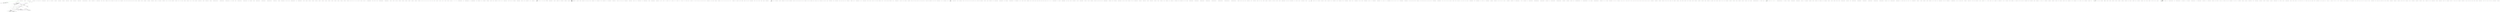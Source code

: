 digraph  {
d40 [label="string toWords = string.Join('' '', parts.ToArray())", span="96-96", cluster="Humanizer.Localisation.NumberToWords.AfrikaansNumberToWordsConverter.Convert(int, bool)", color=green, community=0];
d3 [label="Entry Humanizer.Localisation.NumberToWords.AfrikaansNumberToWordsConverter.Convert(int, bool)", span="34-34", cluster="Humanizer.Localisation.NumberToWords.AfrikaansNumberToWordsConverter.Convert(int, bool)"];
d28 [label="parts.Add(GetUnitValue(number, isOrdinal))", span="77-77", cluster="Humanizer.Localisation.NumberToWords.AfrikaansNumberToWordsConverter.Convert(int, bool)"];
d38 [label=isOrdinal, span="93-93", cluster="Humanizer.Localisation.NumberToWords.AfrikaansNumberToWordsConverter.Convert(int, bool)"];
d11 [label="var parts = new List<string>()", span="42-42", cluster="Humanizer.Localisation.NumberToWords.AfrikaansNumberToWordsConverter.Convert(int, bool)"];
d37 [label="parts.Add(lastPart)", span="90-90", cluster="Humanizer.Localisation.NumberToWords.AfrikaansNumberToWordsConverter.Convert(int, bool)"];
d39 [label="parts[parts.Count - 1] += ''ste''", span="94-94", cluster="Humanizer.Localisation.NumberToWords.AfrikaansNumberToWordsConverter.Convert(int, bool)"];
d54 [label="Entry Humanizer.Localisation.NumberToWords.AfrikaansNumberToWordsConverter.RemoveOnePrefix(string)", span="120-120", cluster="Humanizer.Localisation.NumberToWords.AfrikaansNumberToWordsConverter.RemoveOnePrefix(string)"];
d41 [label=isOrdinal, span="98-98", cluster="Humanizer.Localisation.NumberToWords.AfrikaansNumberToWordsConverter.Convert(int, bool)"];
d52 [label="Entry System.Collections.Generic.List<T>.ToArray()", span="0-0", cluster="System.Collections.Generic.List<T>.ToArray()"];
d53 [label="Entry string.Join(string, params string[])", span="0-0", cluster="string.Join(string, params string[])"];
d42 [label="toWords = RemoveOnePrefix(toWords)", span="99-99", cluster="Humanizer.Localisation.NumberToWords.AfrikaansNumberToWordsConverter.Convert(int, bool)"];
d43 [label="return toWords;", span="101-101", cluster="Humanizer.Localisation.NumberToWords.AfrikaansNumberToWordsConverter.Convert(int, bool)"];
d0 [label="Entry Humanizer.Localisation.NumberToWords.AfrikaansNumberToWordsConverter.Convert(int)", span="24-24", cluster="Humanizer.Localisation.NumberToWords.AfrikaansNumberToWordsConverter.Convert(int)"];
d1 [label="return Convert(number, false);", span="26-26", cluster="Humanizer.Localisation.NumberToWords.AfrikaansNumberToWordsConverter.Convert(int)"];
d4 [label="Entry Humanizer.Localisation.NumberToWords.AfrikaansNumberToWordsConverter.ConvertToOrdinal(int)", span="29-29", cluster="Humanizer.Localisation.NumberToWords.AfrikaansNumberToWordsConverter.ConvertToOrdinal(int)"];
d5 [label="return Convert(number, true);", span="31-31", cluster="Humanizer.Localisation.NumberToWords.AfrikaansNumberToWordsConverter.ConvertToOrdinal(int)"];
d45 [label="Entry Humanizer.Localisation.NumberToWords.AfrikaansNumberToWordsConverter.GetUnitValue(int, bool)", span="104-104", cluster="Humanizer.Localisation.NumberToWords.AfrikaansNumberToWordsConverter.GetUnitValue(int, bool)"];
d44 [label="Exit Humanizer.Localisation.NumberToWords.AfrikaansNumberToWordsConverter.Convert(int, bool)", span="34-34", cluster="Humanizer.Localisation.NumberToWords.AfrikaansNumberToWordsConverter.Convert(int, bool)"];
d7 [label="number == 0", span="36-36", cluster="Humanizer.Localisation.NumberToWords.AfrikaansNumberToWordsConverter.Convert(int, bool)"];
d8 [label="return GetUnitValue(0, isOrdinal);", span="37-37", cluster="Humanizer.Localisation.NumberToWords.AfrikaansNumberToWordsConverter.Convert(int, bool)"];
d9 [label="number < 0", span="39-39", cluster="Humanizer.Localisation.NumberToWords.AfrikaansNumberToWordsConverter.Convert(int, bool)"];
d10 [label="return string.Format(''minus {0}'', Convert(-number));", span="40-40", cluster="Humanizer.Localisation.NumberToWords.AfrikaansNumberToWordsConverter.Convert(int, bool)"];
d12 [label="(number / 1000000000) > 0", span="44-44", cluster="Humanizer.Localisation.NumberToWords.AfrikaansNumberToWordsConverter.Convert(int, bool)"];
d13 [label="parts.Add(string.Format(''{0} miljard'', Convert(number / 1000000000)))", span="46-46", cluster="Humanizer.Localisation.NumberToWords.AfrikaansNumberToWordsConverter.Convert(int, bool)"];
d14 [label="number %= 1000000000", span="47-47", cluster="Humanizer.Localisation.NumberToWords.AfrikaansNumberToWordsConverter.Convert(int, bool)"];
d15 [label="(number / 1000000) > 0", span="50-50", cluster="Humanizer.Localisation.NumberToWords.AfrikaansNumberToWordsConverter.Convert(int, bool)"];
d16 [label="parts.Add(string.Format(''{0} miljoen'', Convert(number / 1000000)))", span="52-52", cluster="Humanizer.Localisation.NumberToWords.AfrikaansNumberToWordsConverter.Convert(int, bool)"];
d17 [label="number %= 1000000", span="53-53", cluster="Humanizer.Localisation.NumberToWords.AfrikaansNumberToWordsConverter.Convert(int, bool)"];
d18 [label="(number / 1000) > 0", span="56-56", cluster="Humanizer.Localisation.NumberToWords.AfrikaansNumberToWordsConverter.Convert(int, bool)"];
d19 [label="parts.Add(string.Format(''{0} duisend'', Convert(number / 1000)))", span="58-58", cluster="Humanizer.Localisation.NumberToWords.AfrikaansNumberToWordsConverter.Convert(int, bool)"];
d20 [label="number %= 1000", span="59-59", cluster="Humanizer.Localisation.NumberToWords.AfrikaansNumberToWordsConverter.Convert(int, bool)"];
d21 [label="(number / 100) > 0", span="62-62", cluster="Humanizer.Localisation.NumberToWords.AfrikaansNumberToWordsConverter.Convert(int, bool)"];
d22 [label="parts.Add(string.Format(''{0} honderd'', Convert(number / 100)))", span="64-64", cluster="Humanizer.Localisation.NumberToWords.AfrikaansNumberToWordsConverter.Convert(int, bool)"];
d23 [label="number %= 100", span="65-65", cluster="Humanizer.Localisation.NumberToWords.AfrikaansNumberToWordsConverter.Convert(int, bool)"];
d24 [label="number > 0", span="68-68", cluster="Humanizer.Localisation.NumberToWords.AfrikaansNumberToWordsConverter.Convert(int, bool)"];
d25 [label="number < 20", span="73-73", cluster="Humanizer.Localisation.NumberToWords.AfrikaansNumberToWordsConverter.Convert(int, bool)"];
d29 [label="var lastPartValue = (number/10)*10", span="81-81", cluster="Humanizer.Localisation.NumberToWords.AfrikaansNumberToWordsConverter.Convert(int, bool)"];
d30 [label="var lastPart = TensMap[number/10]", span="82-82", cluster="Humanizer.Localisation.NumberToWords.AfrikaansNumberToWordsConverter.Convert(int, bool)"];
d31 [label="(number%10) > 0", span="83-83", cluster="Humanizer.Localisation.NumberToWords.AfrikaansNumberToWordsConverter.Convert(int, bool)"];
d32 [label="lastPart = string.Format(''{0} en {1}'',GetUnitValue(number % 10, false), isOrdinal ? GetUnitValue(lastPartValue, isOrdinal) : lastPart)", span="84-84", cluster="Humanizer.Localisation.NumberToWords.AfrikaansNumberToWordsConverter.Convert(int, bool)"];
d33 [label="(number%10) == 0", span="85-85", cluster="Humanizer.Localisation.NumberToWords.AfrikaansNumberToWordsConverter.Convert(int, bool)"];
d34 [label="lastPart = string.Format(''{0}{1}{2}'', parts.Count > 0 ? ''en '' : '''', lastPart, isOrdinal ? ''ste'' : '''')", span="86-86", cluster="Humanizer.Localisation.NumberToWords.AfrikaansNumberToWordsConverter.Convert(int, bool)"];
d35 [label=isOrdinal, span="87-87", cluster="Humanizer.Localisation.NumberToWords.AfrikaansNumberToWordsConverter.Convert(int, bool)"];
d26 [label="parts.Count > 0", span="75-75", cluster="Humanizer.Localisation.NumberToWords.AfrikaansNumberToWordsConverter.Convert(int, bool)"];
d27 [label="parts.Add(''en'')", span="76-76", cluster="Humanizer.Localisation.NumberToWords.AfrikaansNumberToWordsConverter.Convert(int, bool)"];
d48 [label="Entry System.Collections.Generic.List<T>.Add(T)", span="0-0", cluster="System.Collections.Generic.List<T>.Add(T)"];
d47 [label="Entry System.Collections.Generic.List<T>.List()", span="0-0", cluster="System.Collections.Generic.List<T>.List()"];
d36 [label="lastPart = lastPart.TrimEnd('~') + ''ste''", span="88-88", cluster="Humanizer.Localisation.NumberToWords.AfrikaansNumberToWordsConverter.Convert(int, bool)"];
d69 [label="Exit Humanizer.Localisation.NumberToWords.AfrikaansNumberToWordsConverter.RemoveOnePrefix(string)", span="120-120", cluster="Humanizer.Localisation.NumberToWords.AfrikaansNumberToWordsConverter.RemoveOnePrefix(string)"];
d65 [label="toWords.IndexOf(''een'', StringComparison.Ordinal) == 0", span="123-123", cluster="Humanizer.Localisation.NumberToWords.AfrikaansNumberToWordsConverter.RemoveOnePrefix(string)"];
d66 [label="toWords.IndexOf(''een en'', StringComparison.Ordinal) != 0", span="124-124", cluster="Humanizer.Localisation.NumberToWords.AfrikaansNumberToWordsConverter.RemoveOnePrefix(string)"];
d67 [label="toWords = toWords.Remove(0, 4)", span="125-125", cluster="Humanizer.Localisation.NumberToWords.AfrikaansNumberToWordsConverter.RemoveOnePrefix(string)"];
d68 [label="return toWords;", span="127-127", cluster="Humanizer.Localisation.NumberToWords.AfrikaansNumberToWordsConverter.RemoveOnePrefix(string)"];
d2 [label="Exit Humanizer.Localisation.NumberToWords.AfrikaansNumberToWordsConverter.Convert(int)", span="24-24", cluster="Humanizer.Localisation.NumberToWords.AfrikaansNumberToWordsConverter.Convert(int)"];
d75 [label="Humanizer.Localisation.NumberToWords.AfrikaansNumberToWordsConverter", span=""];
d6 [label="Exit Humanizer.Localisation.NumberToWords.AfrikaansNumberToWordsConverter.ConvertToOrdinal(int)", span="29-29", cluster="Humanizer.Localisation.NumberToWords.AfrikaansNumberToWordsConverter.ConvertToOrdinal(int)"];
d64 [label="Entry Humanizer.Localisation.NumberToWords.AfrikaansNumberToWordsConverter.ExceptionNumbersToWords(int, out string)", span="130-130", cluster="Humanizer.Localisation.NumberToWords.AfrikaansNumberToWordsConverter.ExceptionNumbersToWords(int, out string)"];
d63 [label="Exit Humanizer.Localisation.NumberToWords.AfrikaansNumberToWordsConverter.GetUnitValue(int, bool)", span="104-104", cluster="Humanizer.Localisation.NumberToWords.AfrikaansNumberToWordsConverter.GetUnitValue(int, bool)"];
d55 [label=isOrdinal, span="106-106", cluster="Humanizer.Localisation.NumberToWords.AfrikaansNumberToWordsConverter.GetUnitValue(int, bool)"];
d57 [label="ExceptionNumbersToWords(number, out exceptionString)", span="109-109", cluster="Humanizer.Localisation.NumberToWords.AfrikaansNumberToWordsConverter.GetUnitValue(int, bool)"];
d59 [label="number > 19", span="111-111", cluster="Humanizer.Localisation.NumberToWords.AfrikaansNumberToWordsConverter.GetUnitValue(int, bool)"];
d60 [label="return TensMap[number/10] + ''ste'';", span="112-112", cluster="Humanizer.Localisation.NumberToWords.AfrikaansNumberToWordsConverter.GetUnitValue(int, bool)"];
d61 [label="return UnitsMap[number] + ''de'';", span="114-114", cluster="Humanizer.Localisation.NumberToWords.AfrikaansNumberToWordsConverter.GetUnitValue(int, bool)"];
d62 [label="return UnitsMap[number];", span="117-117", cluster="Humanizer.Localisation.NumberToWords.AfrikaansNumberToWordsConverter.GetUnitValue(int, bool)"];
d56 [label="string exceptionString", span="108-108", cluster="Humanizer.Localisation.NumberToWords.AfrikaansNumberToWordsConverter.GetUnitValue(int, bool)"];
d46 [label="Entry string.Format(string, object)", span="0-0", cluster="string.Format(string, object)"];
d49 [label="Entry string.Format(string, object, object)", span="0-0", cluster="string.Format(string, object, object)"];
d50 [label="Entry string.Format(string, object, object, object)", span="0-0", cluster="string.Format(string, object, object, object)"];
d51 [label="Entry string.TrimEnd(params char[])", span="0-0", cluster="string.TrimEnd(params char[])"];
d70 [label="Entry string.IndexOf(string, System.StringComparison)", span="0-0", cluster="string.IndexOf(string, System.StringComparison)"];
d71 [label="Entry string.Remove(int, int)", span="0-0", cluster="string.Remove(int, int)"];
d73 [label="Exit Humanizer.Localisation.NumberToWords.AfrikaansNumberToWordsConverter.ExceptionNumbersToWords(int, out string)", span="130-130", cluster="Humanizer.Localisation.NumberToWords.AfrikaansNumberToWordsConverter.ExceptionNumbersToWords(int, out string)"];
d72 [label="return OrdinalExceptions.TryGetValue(number, out words);", span="132-132", cluster="Humanizer.Localisation.NumberToWords.AfrikaansNumberToWordsConverter.ExceptionNumbersToWords(int, out string)"];
d58 [label="return exceptionString;", span="110-110", cluster="Humanizer.Localisation.NumberToWords.AfrikaansNumberToWordsConverter.GetUnitValue(int, bool)"];
d74 [label="Entry System.Collections.Generic.Dictionary<TKey, TValue>.TryGetValue(TKey, out TValue)", span="0-0", cluster="System.Collections.Generic.Dictionary<TKey, TValue>.TryGetValue(TKey, out TValue)"];
m1_0 [label="Entry Humanizer.EnumDehumanizeExtensions.DehumanizeTo<TTargetEnum>(string)", span="15-15", cluster="Humanizer.EnumDehumanizeExtensions.DehumanizeTo<TTargetEnum>(string)", file="ByteSize.cs"];
m1_1 [label="return (TTargetEnum)DehumanizeToPrivate(input, typeof(TTargetEnum), OnNoMatch.ThrowsException);", span="18-18", cluster="Humanizer.EnumDehumanizeExtensions.DehumanizeTo<TTargetEnum>(string)", file="ByteSize.cs"];
m1_2 [label="Exit Humanizer.EnumDehumanizeExtensions.DehumanizeTo<TTargetEnum>(string)", span="15-15", cluster="Humanizer.EnumDehumanizeExtensions.DehumanizeTo<TTargetEnum>(string)", file="ByteSize.cs"];
m1_4 [label="Entry Humanizer.EnumDehumanizeExtensions.DehumanizeTo(string, System.Type, Humanizer.OnNoMatch)", span="30-30", cluster="Humanizer.EnumDehumanizeExtensions.DehumanizeTo(string, System.Type, Humanizer.OnNoMatch)", file="ByteSize.cs"];
m1_5 [label="return (Enum)DehumanizeToPrivate(input, targetEnum, onNoMatch);", span="32-32", cluster="Humanizer.EnumDehumanizeExtensions.DehumanizeTo(string, System.Type, Humanizer.OnNoMatch)", file="ByteSize.cs"];
m1_6 [label="Exit Humanizer.EnumDehumanizeExtensions.DehumanizeTo(string, System.Type, Humanizer.OnNoMatch)", span="30-30", cluster="Humanizer.EnumDehumanizeExtensions.DehumanizeTo(string, System.Type, Humanizer.OnNoMatch)", file="ByteSize.cs"];
m1_3 [label="Entry Humanizer.EnumDehumanizeExtensions.DehumanizeToPrivate(string, System.Type, Humanizer.OnNoMatch)", span="35-35", cluster="Humanizer.EnumDehumanizeExtensions.DehumanizeToPrivate(string, System.Type, Humanizer.OnNoMatch)", file="ByteSize.cs"];
m1_7 [label="var match = Enum.GetValues(targetEnum).Cast<Enum>().FirstOrDefault(value => string.Equals(value.Humanize(), input, StringComparison.OrdinalIgnoreCase))", span="37-37", cluster="Humanizer.EnumDehumanizeExtensions.DehumanizeToPrivate(string, System.Type, Humanizer.OnNoMatch)", file="ByteSize.cs"];
m1_8 [label="match == null && onNoMatch == OnNoMatch.ThrowsException", span="39-39", cluster="Humanizer.EnumDehumanizeExtensions.DehumanizeToPrivate(string, System.Type, Humanizer.OnNoMatch)", file="ByteSize.cs"];
m1_9 [label="throw new NoMatchFoundException(''Couldn't find any enum member that matches the string '' + input);", span="40-40", cluster="Humanizer.EnumDehumanizeExtensions.DehumanizeToPrivate(string, System.Type, Humanizer.OnNoMatch)", file="ByteSize.cs"];
m1_10 [label="return match;", span="42-42", cluster="Humanizer.EnumDehumanizeExtensions.DehumanizeToPrivate(string, System.Type, Humanizer.OnNoMatch)", file="ByteSize.cs"];
m1_11 [label="Exit Humanizer.EnumDehumanizeExtensions.DehumanizeToPrivate(string, System.Type, Humanizer.OnNoMatch)", span="35-35", cluster="Humanizer.EnumDehumanizeExtensions.DehumanizeToPrivate(string, System.Type, Humanizer.OnNoMatch)", file="ByteSize.cs"];
m1_12 [label="Entry System.Enum.GetValues(System.Type)", span="0-0", cluster="System.Enum.GetValues(System.Type)", file="ByteSize.cs"];
m1_13 [label="Entry System.Collections.IEnumerable.Cast<TResult>()", span="0-0", cluster="System.Collections.IEnumerable.Cast<TResult>()", file="ByteSize.cs"];
m1_15 [label="Entry Humanizer.NoMatchFoundException.NoMatchFoundException(string)", span="13-13", cluster="Humanizer.NoMatchFoundException.NoMatchFoundException(string)", file="ByteSize.cs"];
m1_19 [label="Entry System.Enum.Humanize()", span="15-15", cluster="System.Enum.Humanize()", file="ByteSize.cs"];
m1_16 [label="Entry lambda expression", span="37-37", cluster="lambda expression", file="ByteSize.cs"];
m1_17 [label="string.Equals(value.Humanize(), input, StringComparison.OrdinalIgnoreCase)", span="37-37", cluster="lambda expression", file="ByteSize.cs"];
m1_18 [label="Exit lambda expression", span="37-37", cluster="lambda expression", file="ByteSize.cs"];
m1_20 [label="Entry string.Equals(string, string, System.StringComparison)", span="0-0", cluster="string.Equals(string, string, System.StringComparison)", file="ByteSize.cs"];
m1_14 [label="Entry Unk.FirstOrDefault", span="", cluster="Unk.FirstOrDefault", file="ByteSize.cs"];
m1_21 [label=string, span="", file="ByteSize.cs"];
m2_14 [label="Entry Unk.nameof", span="", cluster="Unk.nameof", file="CasingExtensions.cs"];
m2_0 [label="Entry Humanizer.CasingExtensions.ApplyCase(string, Humanizer.LetterCasing)", span="15-15", cluster="Humanizer.CasingExtensions.ApplyCase(string, Humanizer.LetterCasing)", file="CasingExtensions.cs"];
m2_1 [label=casing, span="17-17", cluster="Humanizer.CasingExtensions.ApplyCase(string, Humanizer.LetterCasing)", file="CasingExtensions.cs"];
m2_3 [label="return input.Transform(To.TitleCase);", span="20-20", cluster="Humanizer.CasingExtensions.ApplyCase(string, Humanizer.LetterCasing)", file="CasingExtensions.cs"];
m2_5 [label="return input.Transform(To.LowerCase);", span="23-23", cluster="Humanizer.CasingExtensions.ApplyCase(string, Humanizer.LetterCasing)", file="CasingExtensions.cs"];
m2_7 [label="return input.Transform(To.UpperCase);", span="26-26", cluster="Humanizer.CasingExtensions.ApplyCase(string, Humanizer.LetterCasing)", file="CasingExtensions.cs"];
m2_9 [label="return input.Transform(To.SentenceCase);", span="29-29", cluster="Humanizer.CasingExtensions.ApplyCase(string, Humanizer.LetterCasing)", file="CasingExtensions.cs"];
m2_2 [label="LetterCasing.Title", span="19-19", cluster="Humanizer.CasingExtensions.ApplyCase(string, Humanizer.LetterCasing)", file="CasingExtensions.cs"];
m2_4 [label="LetterCasing.LowerCase", span="22-22", cluster="Humanizer.CasingExtensions.ApplyCase(string, Humanizer.LetterCasing)", file="CasingExtensions.cs"];
m2_6 [label="LetterCasing.AllCaps", span="25-25", cluster="Humanizer.CasingExtensions.ApplyCase(string, Humanizer.LetterCasing)", file="CasingExtensions.cs"];
m2_8 [label="LetterCasing.Sentence", span="28-28", cluster="Humanizer.CasingExtensions.ApplyCase(string, Humanizer.LetterCasing)", file="CasingExtensions.cs"];
m2_10 [label="throw new ArgumentOutOfRangeException(nameof(casing));", span="32-32", cluster="Humanizer.CasingExtensions.ApplyCase(string, Humanizer.LetterCasing)", color=green, community=0, file="CasingExtensions.cs"];
m2_11 [label="Exit Humanizer.CasingExtensions.ApplyCase(string, Humanizer.LetterCasing)", span="15-15", cluster="Humanizer.CasingExtensions.ApplyCase(string, Humanizer.LetterCasing)", file="CasingExtensions.cs"];
m2_12 [label="Entry string.Transform(params Humanizer.IStringTransformer[])", span="15-15", cluster="string.Transform(params Humanizer.IStringTransformer[])", file="CasingExtensions.cs"];
m2_13 [label="Entry System.ArgumentOutOfRangeException.ArgumentOutOfRangeException(string)", span="0-0", cluster="System.ArgumentOutOfRangeException.ArgumentOutOfRangeException(string)", file="CasingExtensions.cs"];
m3_0 [label="Entry Humanizer.Tests.Localisation.de.CollectionFormatterTests.CollectionFormatterTests()", span="7-7", cluster="Humanizer.Tests.Localisation.de.CollectionFormatterTests.CollectionFormatterTests()", file="CollectionFormatterTests.cs"];
m3_1 [label="Exit Humanizer.Tests.Localisation.de.CollectionFormatterTests.CollectionFormatterTests()", span="7-7", cluster="Humanizer.Tests.Localisation.de.CollectionFormatterTests.CollectionFormatterTests()", file="CollectionFormatterTests.cs"];
m3_8 [label="Entry System.Collections.Generic.IEnumerable<T>.Humanize<T>()", span="17-17", cluster="System.Collections.Generic.IEnumerable<T>.Humanize<T>()", file="CollectionFormatterTests.cs"];
m3_9 [label="Entry Unk.Equal", span="", cluster="Unk.Equal", file="CollectionFormatterTests.cs"];
m3_7 [label="Entry System.Collections.Generic.List<T>.List(System.Collections.Generic.IEnumerable<T>)", span="0-0", cluster="System.Collections.Generic.List<T>.List(System.Collections.Generic.IEnumerable<T>)", file="CollectionFormatterTests.cs"];
m3_15 [label="Entry Humanizer.Tests.Localisation.de.CollectionFormatterTests.MoreThanTwoItems()", span="29-29", cluster="Humanizer.Tests.Localisation.de.CollectionFormatterTests.MoreThanTwoItems()", file="CollectionFormatterTests.cs"];
m3_16 [label="var collection = new List<int>(new int[] {1, 2, 3})", span="31-31", cluster="Humanizer.Tests.Localisation.de.CollectionFormatterTests.MoreThanTwoItems()", file="CollectionFormatterTests.cs"];
m3_17 [label="string humanized = ''1, 2 und 3''", span="32-32", cluster="Humanizer.Tests.Localisation.de.CollectionFormatterTests.MoreThanTwoItems()", color=green, community=0, file="CollectionFormatterTests.cs"];
m3_18 [label="Assert.Equal(humanized, collection.Humanize())", span="33-33", cluster="Humanizer.Tests.Localisation.de.CollectionFormatterTests.MoreThanTwoItems()", file="CollectionFormatterTests.cs"];
m3_19 [label="Exit Humanizer.Tests.Localisation.de.CollectionFormatterTests.MoreThanTwoItems()", span="29-29", cluster="Humanizer.Tests.Localisation.de.CollectionFormatterTests.MoreThanTwoItems()", file="CollectionFormatterTests.cs"];
m3_10 [label="Entry Humanizer.Tests.Localisation.de.CollectionFormatterTests.TwoItems()", span="21-21", cluster="Humanizer.Tests.Localisation.de.CollectionFormatterTests.TwoItems()", file="CollectionFormatterTests.cs"];
m3_11 [label="var collection = new List<int>(new int[] {1, 2})", span="23-23", cluster="Humanizer.Tests.Localisation.de.CollectionFormatterTests.TwoItems()", file="CollectionFormatterTests.cs"];
m3_12 [label="string humanized = ''1 und 2''", span="24-24", cluster="Humanizer.Tests.Localisation.de.CollectionFormatterTests.TwoItems()", color=green, community=0, file="CollectionFormatterTests.cs"];
m3_13 [label="Assert.Equal(humanized, collection.Humanize())", span="25-25", cluster="Humanizer.Tests.Localisation.de.CollectionFormatterTests.TwoItems()", file="CollectionFormatterTests.cs"];
m3_14 [label="Exit Humanizer.Tests.Localisation.de.CollectionFormatterTests.TwoItems()", span="21-21", cluster="Humanizer.Tests.Localisation.de.CollectionFormatterTests.TwoItems()", file="CollectionFormatterTests.cs"];
m3_2 [label="Entry Humanizer.Tests.Localisation.de.CollectionFormatterTests.OneItem()", span="13-13", cluster="Humanizer.Tests.Localisation.de.CollectionFormatterTests.OneItem()", file="CollectionFormatterTests.cs"];
m3_3 [label="var collection = new List<int>(new int[] {1})", span="15-15", cluster="Humanizer.Tests.Localisation.de.CollectionFormatterTests.OneItem()", file="CollectionFormatterTests.cs"];
m3_4 [label="string humanized = ''1''", span="16-16", cluster="Humanizer.Tests.Localisation.de.CollectionFormatterTests.OneItem()", color=green, community=0, file="CollectionFormatterTests.cs"];
m3_5 [label="Assert.Equal(humanized, collection.Humanize())", span="17-17", cluster="Humanizer.Tests.Localisation.de.CollectionFormatterTests.OneItem()", file="CollectionFormatterTests.cs"];
m3_6 [label="Exit Humanizer.Tests.Localisation.de.CollectionFormatterTests.OneItem()", span="13-13", cluster="Humanizer.Tests.Localisation.de.CollectionFormatterTests.OneItem()", file="CollectionFormatterTests.cs"];
m4_0 [label="Entry Humanizer.CollectionHumanizeExtensions.Humanize<T>(System.Collections.Generic.IEnumerable<T>)", span="17-17", cluster="Humanizer.CollectionHumanizeExtensions.Humanize<T>(System.Collections.Generic.IEnumerable<T>)", file="CollectionHumanizeExtensions.cs"];
m4_1 [label="return Configurator.CollectionFormatter.Humanize(collection);", span="19-19", cluster="Humanizer.CollectionHumanizeExtensions.Humanize<T>(System.Collections.Generic.IEnumerable<T>)", file="CollectionHumanizeExtensions.cs"];
m4_2 [label="Exit Humanizer.CollectionHumanizeExtensions.Humanize<T>(System.Collections.Generic.IEnumerable<T>)", span="17-17", cluster="Humanizer.CollectionHumanizeExtensions.Humanize<T>(System.Collections.Generic.IEnumerable<T>)", file="CollectionHumanizeExtensions.cs"];
m4_9 [label="Entry System.ArgumentNullException.ArgumentNullException(string)", span="0-0", cluster="System.ArgumentNullException.ArgumentNullException(string)", file="CollectionHumanizeExtensions.cs"];
m4_20 [label="Entry Humanizer.Localisation.CollectionFormatters.ICollectionFormatter.Humanize<T>(System.Collections.Generic.IEnumerable<T>, System.Func<T, string>, string)", span="34-34", cluster="Humanizer.Localisation.CollectionFormatters.ICollectionFormatter.Humanize<T>(System.Collections.Generic.IEnumerable<T>, System.Func<T, string>, string)", file="CollectionHumanizeExtensions.cs"];
m4_14 [label="Entry Humanizer.Localisation.CollectionFormatters.ICollectionFormatter.Humanize<T>(System.Collections.Generic.IEnumerable<T>, string)", span="27-27", cluster="Humanizer.Localisation.CollectionFormatters.ICollectionFormatter.Humanize<T>(System.Collections.Generic.IEnumerable<T>, string)", file="CollectionHumanizeExtensions.cs"];
m4_15 [label="Entry Humanizer.CollectionHumanizeExtensions.Humanize<T>(System.Collections.Generic.IEnumerable<T>, System.Func<T, string>, string)", span="51-51", cluster="Humanizer.CollectionHumanizeExtensions.Humanize<T>(System.Collections.Generic.IEnumerable<T>, System.Func<T, string>, string)", file="CollectionHumanizeExtensions.cs"];
m4_16 [label="displayFormatter == null", span="53-53", cluster="Humanizer.CollectionHumanizeExtensions.Humanize<T>(System.Collections.Generic.IEnumerable<T>, System.Func<T, string>, string)", file="CollectionHumanizeExtensions.cs"];
m4_18 [label="throw new ArgumentNullException(nameof(displayFormatter));", span="54-54", cluster="Humanizer.CollectionHumanizeExtensions.Humanize<T>(System.Collections.Generic.IEnumerable<T>, System.Func<T, string>, string)", file="CollectionHumanizeExtensions.cs", color=green, community=0];
m4_17 [label="throw new ArgumentNullException(''displayFormatter'');", span="54-54", cluster="Humanizer.CollectionHumanizeExtensions.Humanize<T>(System.Collections.Generic.IEnumerable<T>, System.Func<T, string>, string)", color=red, community=0, file="CollectionHumanizeExtensions.cs"];
m4_19 [label="Exit Humanizer.CollectionHumanizeExtensions.Humanize<T>(System.Collections.Generic.IEnumerable<T>, System.Func<T, string>, string)", span="51-51", cluster="Humanizer.CollectionHumanizeExtensions.Humanize<T>(System.Collections.Generic.IEnumerable<T>, System.Func<T, string>, string)", file="CollectionHumanizeExtensions.cs"];
m4_4 [label="Entry Humanizer.CollectionHumanizeExtensions.Humanize<T>(System.Collections.Generic.IEnumerable<T>, System.Func<T, string>)", span="27-27", cluster="Humanizer.CollectionHumanizeExtensions.Humanize<T>(System.Collections.Generic.IEnumerable<T>, System.Func<T, string>)", file="CollectionHumanizeExtensions.cs"];
m4_5 [label="displayFormatter == null", span="29-29", cluster="Humanizer.CollectionHumanizeExtensions.Humanize<T>(System.Collections.Generic.IEnumerable<T>, System.Func<T, string>)", file="CollectionHumanizeExtensions.cs"];
m4_7 [label="return Configurator.CollectionFormatter.Humanize(collection, displayFormatter);", span="32-32", cluster="Humanizer.CollectionHumanizeExtensions.Humanize<T>(System.Collections.Generic.IEnumerable<T>, System.Func<T, string>)", file="CollectionHumanizeExtensions.cs"];
m4_6 [label="throw new ArgumentNullException(nameof(displayFormatter));", span="30-30", cluster="Humanizer.CollectionHumanizeExtensions.Humanize<T>(System.Collections.Generic.IEnumerable<T>, System.Func<T, string>)", color=green, community=0, file="CollectionHumanizeExtensions.cs"];
m4_8 [label="Exit Humanizer.CollectionHumanizeExtensions.Humanize<T>(System.Collections.Generic.IEnumerable<T>, System.Func<T, string>)", span="27-27", cluster="Humanizer.CollectionHumanizeExtensions.Humanize<T>(System.Collections.Generic.IEnumerable<T>, System.Func<T, string>)", file="CollectionHumanizeExtensions.cs"];
m4_3 [label="Entry Humanizer.Localisation.CollectionFormatters.ICollectionFormatter.Humanize<T>(System.Collections.Generic.IEnumerable<T>)", span="14-14", cluster="Humanizer.Localisation.CollectionFormatters.ICollectionFormatter.Humanize<T>(System.Collections.Generic.IEnumerable<T>)", file="CollectionHumanizeExtensions.cs"];
m4_10 [label="Entry Humanizer.Localisation.CollectionFormatters.ICollectionFormatter.Humanize<T>(System.Collections.Generic.IEnumerable<T>, System.Func<T, string>)", span="20-20", cluster="Humanizer.Localisation.CollectionFormatters.ICollectionFormatter.Humanize<T>(System.Collections.Generic.IEnumerable<T>, System.Func<T, string>)", file="CollectionHumanizeExtensions.cs"];
m4_11 [label="Entry Humanizer.CollectionHumanizeExtensions.Humanize<T>(System.Collections.Generic.IEnumerable<T>, string)", span="40-40", cluster="Humanizer.CollectionHumanizeExtensions.Humanize<T>(System.Collections.Generic.IEnumerable<T>, string)", file="CollectionHumanizeExtensions.cs"];
m4_12 [label="return Configurator.CollectionFormatter.Humanize(collection, separator);", span="43-43", cluster="Humanizer.CollectionHumanizeExtensions.Humanize<T>(System.Collections.Generic.IEnumerable<T>, string)", file="CollectionHumanizeExtensions.cs"];
m4_13 [label="Exit Humanizer.CollectionHumanizeExtensions.Humanize<T>(System.Collections.Generic.IEnumerable<T>, string)", span="40-40", cluster="Humanizer.CollectionHumanizeExtensions.Humanize<T>(System.Collections.Generic.IEnumerable<T>, string)", file="CollectionHumanizeExtensions.cs"];
m5_31 [label="Entry System.TimeSpan.TimeSpan(long)", span="0-0", cluster="System.TimeSpan.TimeSpan(long)", file="DateTimeHumanizeAlgorithms.cs"];
m5_32 [label="Entry System.Math.Abs(long)", span="0-0", cluster="System.Math.Abs(long)", file="DateTimeHumanizeAlgorithms.cs"];
m5_36 [label="Entry System.Convert.ToInt32(double)", span="0-0", cluster="System.Convert.ToInt32(double)", file="DateTimeHumanizeAlgorithms.cs"];
m5_33 [label="Entry Humanizer.Localisation.Formatters.IFormatter.DateHumanize(Humanizer.Localisation.TimeUnit, Humanizer.Localisation.Tense, int)", span="22-22", cluster="Humanizer.Localisation.Formatters.IFormatter.DateHumanize(Humanizer.Localisation.TimeUnit, Humanizer.Localisation.Tense, int)", file="DateTimeHumanizeAlgorithms.cs"];
m5_35 [label="Entry System.Math.Floor(double)", span="0-0", cluster="System.Math.Floor(double)", file="DateTimeHumanizeAlgorithms.cs"];
m5_0 [label="Entry Humanizer.DateTimeHumanizeStrategy.DefaultDateTimeHumanizeStrategy.Humanize(System.DateTime, System.DateTime)", span="18-18", cluster="Humanizer.DateTimeHumanizeStrategy.DefaultDateTimeHumanizeStrategy.Humanize(System.DateTime, System.DateTime)", file="DateTimeHumanizeAlgorithms.cs"];
m5_1 [label="var tense = input > comparisonBase ? Tense.Future : Tense.Past", span="20-20", cluster="Humanizer.DateTimeHumanizeStrategy.DefaultDateTimeHumanizeStrategy.Humanize(System.DateTime, System.DateTime)", file="DateTimeHumanizeAlgorithms.cs"];
m5_2 [label="var ts = new TimeSpan(Math.Abs(comparisonBase.Ticks - input.Ticks))", span="21-21", cluster="Humanizer.DateTimeHumanizeStrategy.DefaultDateTimeHumanizeStrategy.Humanize(System.DateTime, System.DateTime)", file="DateTimeHumanizeAlgorithms.cs"];
m5_20 [label="comparisonBase.Date.AddMonths(tense == Tense.Future ? 1 : -1) == input.Date", span="49-49", cluster="Humanizer.DateTimeHumanizeStrategy.DefaultDateTimeHumanizeStrategy.Humanize(System.DateTime, System.DateTime)", file="DateTimeHumanizeAlgorithms.cs"];
m5_4 [label="return Configurator.Formatter.DateHumanize(TimeUnit.Millisecond, tense, 0);", span="24-24", cluster="Humanizer.DateTimeHumanizeStrategy.DefaultDateTimeHumanizeStrategy.Humanize(System.DateTime, System.DateTime)", file="DateTimeHumanizeAlgorithms.cs"];
m5_6 [label="return Configurator.Formatter.DateHumanize(TimeUnit.Second, tense, ts.Seconds);", span="27-27", cluster="Humanizer.DateTimeHumanizeStrategy.DefaultDateTimeHumanizeStrategy.Humanize(System.DateTime, System.DateTime)", file="DateTimeHumanizeAlgorithms.cs"];
m5_8 [label="return Configurator.Formatter.DateHumanize(TimeUnit.Minute, tense, 1);", span="30-30", cluster="Humanizer.DateTimeHumanizeStrategy.DefaultDateTimeHumanizeStrategy.Humanize(System.DateTime, System.DateTime)", file="DateTimeHumanizeAlgorithms.cs"];
m5_10 [label="return Configurator.Formatter.DateHumanize(TimeUnit.Minute, tense, ts.Minutes);", span="33-33", cluster="Humanizer.DateTimeHumanizeStrategy.DefaultDateTimeHumanizeStrategy.Humanize(System.DateTime, System.DateTime)", color=red, community=0, file="DateTimeHumanizeAlgorithms.cs"];
m5_12 [label="return Configurator.Formatter.DateHumanize(TimeUnit.Hour, tense, 1);", span="36-36", cluster="Humanizer.DateTimeHumanizeStrategy.DefaultDateTimeHumanizeStrategy.Humanize(System.DateTime, System.DateTime)", file="DateTimeHumanizeAlgorithms.cs"];
m5_14 [label="return Configurator.Formatter.DateHumanize(TimeUnit.Hour, tense, ts.Hours);", span="39-39", cluster="Humanizer.DateTimeHumanizeStrategy.DefaultDateTimeHumanizeStrategy.Humanize(System.DateTime, System.DateTime)", file="DateTimeHumanizeAlgorithms.cs"];
m5_16 [label="return Configurator.Formatter.DateHumanize(TimeUnit.Day, tense, 1);", span="42-42", cluster="Humanizer.DateTimeHumanizeStrategy.DefaultDateTimeHumanizeStrategy.Humanize(System.DateTime, System.DateTime)", color=red, community=0, file="DateTimeHumanizeAlgorithms.cs"];
m5_18 [label="return Configurator.Formatter.DateHumanize(TimeUnit.Day, tense, ts.Days);", span="45-45", cluster="Humanizer.DateTimeHumanizeStrategy.DefaultDateTimeHumanizeStrategy.Humanize(System.DateTime, System.DateTime)", file="DateTimeHumanizeAlgorithms.cs"];
m5_21 [label="return Configurator.Formatter.DateHumanize(TimeUnit.Month, tense, 1);", span="50-50", cluster="Humanizer.DateTimeHumanizeStrategy.DefaultDateTimeHumanizeStrategy.Humanize(System.DateTime, System.DateTime)", file="DateTimeHumanizeAlgorithms.cs"];
m5_22 [label="return Configurator.Formatter.DateHumanize(TimeUnit.Day, tense, ts.Days);", span="51-51", cluster="Humanizer.DateTimeHumanizeStrategy.DefaultDateTimeHumanizeStrategy.Humanize(System.DateTime, System.DateTime)", file="DateTimeHumanizeAlgorithms.cs"];
m5_25 [label="return Configurator.Formatter.DateHumanize(TimeUnit.Month, tense, months);", span="57-57", cluster="Humanizer.DateTimeHumanizeStrategy.DefaultDateTimeHumanizeStrategy.Humanize(System.DateTime, System.DateTime)", file="DateTimeHumanizeAlgorithms.cs"];
m5_29 [label="return Configurator.Formatter.DateHumanize(TimeUnit.Year, tense, years);", span="63-63", cluster="Humanizer.DateTimeHumanizeStrategy.DefaultDateTimeHumanizeStrategy.Humanize(System.DateTime, System.DateTime)", file="DateTimeHumanizeAlgorithms.cs"];
m5_3 [label="ts.TotalMilliseconds < 500", span="23-23", cluster="Humanizer.DateTimeHumanizeStrategy.DefaultDateTimeHumanizeStrategy.Humanize(System.DateTime, System.DateTime)", file="DateTimeHumanizeAlgorithms.cs"];
m5_5 [label="ts.TotalSeconds < 60", span="26-26", cluster="Humanizer.DateTimeHumanizeStrategy.DefaultDateTimeHumanizeStrategy.Humanize(System.DateTime, System.DateTime)", file="DateTimeHumanizeAlgorithms.cs"];
m5_7 [label="ts.TotalSeconds < 120", span="29-29", cluster="Humanizer.DateTimeHumanizeStrategy.DefaultDateTimeHumanizeStrategy.Humanize(System.DateTime, System.DateTime)", file="DateTimeHumanizeAlgorithms.cs"];
m5_9 [label="ts.TotalMinutes < 45", span="32-32", cluster="Humanizer.DateTimeHumanizeStrategy.DefaultDateTimeHumanizeStrategy.Humanize(System.DateTime, System.DateTime)", file="DateTimeHumanizeAlgorithms.cs"];
m5_11 [label="ts.TotalMinutes < 90", span="35-35", cluster="Humanizer.DateTimeHumanizeStrategy.DefaultDateTimeHumanizeStrategy.Humanize(System.DateTime, System.DateTime)", file="DateTimeHumanizeAlgorithms.cs"];
m5_13 [label="ts.TotalHours < 24", span="38-38", cluster="Humanizer.DateTimeHumanizeStrategy.DefaultDateTimeHumanizeStrategy.Humanize(System.DateTime, System.DateTime)", file="DateTimeHumanizeAlgorithms.cs"];
m5_15 [label="ts.TotalHours < 48", span="41-41", cluster="Humanizer.DateTimeHumanizeStrategy.DefaultDateTimeHumanizeStrategy.Humanize(System.DateTime, System.DateTime)", file="DateTimeHumanizeAlgorithms.cs"];
m5_17 [label="ts.TotalDays < 28", span="44-44", cluster="Humanizer.DateTimeHumanizeStrategy.DefaultDateTimeHumanizeStrategy.Humanize(System.DateTime, System.DateTime)", file="DateTimeHumanizeAlgorithms.cs"];
m5_19 [label="ts.TotalDays >= 28 && ts.TotalDays < 30", span="47-47", cluster="Humanizer.DateTimeHumanizeStrategy.DefaultDateTimeHumanizeStrategy.Humanize(System.DateTime, System.DateTime)", file="DateTimeHumanizeAlgorithms.cs"];
m5_23 [label="ts.TotalDays < 345", span="54-54", cluster="Humanizer.DateTimeHumanizeStrategy.DefaultDateTimeHumanizeStrategy.Humanize(System.DateTime, System.DateTime)", file="DateTimeHumanizeAlgorithms.cs"];
m5_24 [label="int months = Convert.ToInt32(Math.Floor(ts.TotalDays / 29.5))", span="56-56", cluster="Humanizer.DateTimeHumanizeStrategy.DefaultDateTimeHumanizeStrategy.Humanize(System.DateTime, System.DateTime)", file="DateTimeHumanizeAlgorithms.cs"];
m5_26 [label="int years = Convert.ToInt32(Math.Floor(ts.TotalDays / 365))", span="60-60", cluster="Humanizer.DateTimeHumanizeStrategy.DefaultDateTimeHumanizeStrategy.Humanize(System.DateTime, System.DateTime)", file="DateTimeHumanizeAlgorithms.cs"];
m5_27 [label="years == 0", span="61-61", cluster="Humanizer.DateTimeHumanizeStrategy.DefaultDateTimeHumanizeStrategy.Humanize(System.DateTime, System.DateTime)", file="DateTimeHumanizeAlgorithms.cs"];
m5_28 [label="years = 1", span="61-61", cluster="Humanizer.DateTimeHumanizeStrategy.DefaultDateTimeHumanizeStrategy.Humanize(System.DateTime, System.DateTime)", file="DateTimeHumanizeAlgorithms.cs"];
m5_30 [label="Exit Humanizer.DateTimeHumanizeStrategy.DefaultDateTimeHumanizeStrategy.Humanize(System.DateTime, System.DateTime)", span="18-18", cluster="Humanizer.DateTimeHumanizeStrategy.DefaultDateTimeHumanizeStrategy.Humanize(System.DateTime, System.DateTime)", file="DateTimeHumanizeAlgorithms.cs"];
m5_34 [label="Entry System.DateTime.AddMonths(int)", span="0-0", cluster="System.DateTime.AddMonths(int)", file="DateTimeHumanizeAlgorithms.cs"];
m6_42 [label="Entry System.TimeSpan.TimeSpan(long)", span="0-0", cluster="System.TimeSpan.TimeSpan(long)", file="DefaultCollectionFormatter.cs"];
m6_43 [label="Entry System.Math.Abs(long)", span="0-0", cluster="System.Math.Abs(long)", file="DefaultCollectionFormatter.cs"];
m6_45 [label="Entry System.Convert.ToInt32(double)", span="0-0", cluster="System.Convert.ToInt32(double)", file="DefaultCollectionFormatter.cs"];
m6_47 [label="Entry Humanizer.Localisation.Formatters.IFormatter.DateHumanize(Humanizer.Localisation.TimeUnit, Humanizer.Localisation.Tense, int)", span="22-22", cluster="Humanizer.Localisation.Formatters.IFormatter.DateHumanize(Humanizer.Localisation.TimeUnit, Humanizer.Localisation.Tense, int)", file="DefaultCollectionFormatter.cs"];
m6_3 [label="Entry Humanizer.DateTimeHumanizeStrategy.PrecisionDateTimeHumanizeStrategy.Humanize(System.DateTime, System.DateTime)", span="28-28", cluster="Humanizer.DateTimeHumanizeStrategy.PrecisionDateTimeHumanizeStrategy.Humanize(System.DateTime, System.DateTime)", file="DefaultCollectionFormatter.cs"];
m6_4 [label="var ts = new TimeSpan(Math.Abs(comparisonBase.Ticks - input.Ticks))", span="30-30", cluster="Humanizer.DateTimeHumanizeStrategy.PrecisionDateTimeHumanizeStrategy.Humanize(System.DateTime, System.DateTime)", color=green, community=0, file="DefaultCollectionFormatter.cs"];
m6_5 [label="var tense = input > comparisonBase ? Tense.Future : Tense.Past", span="31-31", cluster="Humanizer.DateTimeHumanizeStrategy.PrecisionDateTimeHumanizeStrategy.Humanize(System.DateTime, System.DateTime)", file="DefaultCollectionFormatter.cs"];
m6_6 [label="int seconds = ts.Seconds, minutes = ts.Minutes, hours = ts.Hours, days = ts.Days", span="33-33", cluster="Humanizer.DateTimeHumanizeStrategy.PrecisionDateTimeHumanizeStrategy.Humanize(System.DateTime, System.DateTime)", file="DefaultCollectionFormatter.cs"];
m6_29 [label="return Configurator.Formatter.DateHumanize(TimeUnit.Year, tense, years);", span="61-61", cluster="Humanizer.DateTimeHumanizeStrategy.PrecisionDateTimeHumanizeStrategy.Humanize(System.DateTime, System.DateTime)", file="DefaultCollectionFormatter.cs"];
m6_31 [label="return Configurator.Formatter.DateHumanize(TimeUnit.Month, tense, months);", span="62-62", cluster="Humanizer.DateTimeHumanizeStrategy.PrecisionDateTimeHumanizeStrategy.Humanize(System.DateTime, System.DateTime)", file="DefaultCollectionFormatter.cs"];
m6_33 [label="return Configurator.Formatter.DateHumanize(TimeUnit.Day, tense, days);", span="63-63", cluster="Humanizer.DateTimeHumanizeStrategy.PrecisionDateTimeHumanizeStrategy.Humanize(System.DateTime, System.DateTime)", file="DefaultCollectionFormatter.cs"];
m6_35 [label="return Configurator.Formatter.DateHumanize(TimeUnit.Hour, tense, hours);", span="64-64", cluster="Humanizer.DateTimeHumanizeStrategy.PrecisionDateTimeHumanizeStrategy.Humanize(System.DateTime, System.DateTime)", file="DefaultCollectionFormatter.cs"];
m6_37 [label="return Configurator.Formatter.DateHumanize(TimeUnit.Minute, tense, minutes);", span="65-65", cluster="Humanizer.DateTimeHumanizeStrategy.PrecisionDateTimeHumanizeStrategy.Humanize(System.DateTime, System.DateTime)", file="DefaultCollectionFormatter.cs"];
m6_39 [label="return Configurator.Formatter.DateHumanize(TimeUnit.Second, tense, seconds);", span="66-66", cluster="Humanizer.DateTimeHumanizeStrategy.PrecisionDateTimeHumanizeStrategy.Humanize(System.DateTime, System.DateTime)", file="DefaultCollectionFormatter.cs"];
m6_40 [label="return Configurator.Formatter.DateHumanize(TimeUnit.Millisecond, tense, 0);", span="67-67", cluster="Humanizer.DateTimeHumanizeStrategy.PrecisionDateTimeHumanizeStrategy.Humanize(System.DateTime, System.DateTime)", file="DefaultCollectionFormatter.cs"];
m6_7 [label="int years = 0, months = 0", span="34-34", cluster="Humanizer.DateTimeHumanizeStrategy.PrecisionDateTimeHumanizeStrategy.Humanize(System.DateTime, System.DateTime)", file="DefaultCollectionFormatter.cs"];
m6_8 [label="ts.Milliseconds >= 999 * _precision", span="37-37", cluster="Humanizer.DateTimeHumanizeStrategy.PrecisionDateTimeHumanizeStrategy.Humanize(System.DateTime, System.DateTime)", color=green, community=0, file="DefaultCollectionFormatter.cs"];
m6_9 [label="seconds += 1", span="37-37", cluster="Humanizer.DateTimeHumanizeStrategy.PrecisionDateTimeHumanizeStrategy.Humanize(System.DateTime, System.DateTime)", color=green, community=0, file="DefaultCollectionFormatter.cs"];
m6_10 [label="seconds >= 59 * _precision", span="38-38", cluster="Humanizer.DateTimeHumanizeStrategy.PrecisionDateTimeHumanizeStrategy.Humanize(System.DateTime, System.DateTime)", file="DefaultCollectionFormatter.cs"];
m6_11 [label="minutes += 1", span="38-38", cluster="Humanizer.DateTimeHumanizeStrategy.PrecisionDateTimeHumanizeStrategy.Humanize(System.DateTime, System.DateTime)", file="DefaultCollectionFormatter.cs"];
m6_12 [label="minutes >= 59 * _precision", span="39-39", cluster="Humanizer.DateTimeHumanizeStrategy.PrecisionDateTimeHumanizeStrategy.Humanize(System.DateTime, System.DateTime)", file="DefaultCollectionFormatter.cs"];
m6_13 [label="hours += 1", span="39-39", cluster="Humanizer.DateTimeHumanizeStrategy.PrecisionDateTimeHumanizeStrategy.Humanize(System.DateTime, System.DateTime)", file="DefaultCollectionFormatter.cs"];
m6_14 [label="hours >= 23 * _precision", span="40-40", cluster="Humanizer.DateTimeHumanizeStrategy.PrecisionDateTimeHumanizeStrategy.Humanize(System.DateTime, System.DateTime)", file="DefaultCollectionFormatter.cs"];
m6_15 [label="days += 1", span="40-40", cluster="Humanizer.DateTimeHumanizeStrategy.PrecisionDateTimeHumanizeStrategy.Humanize(System.DateTime, System.DateTime)", file="DefaultCollectionFormatter.cs"];
m6_16 [label="days >= 30 * _precision & days <= 31", span="43-43", cluster="Humanizer.DateTimeHumanizeStrategy.PrecisionDateTimeHumanizeStrategy.Humanize(System.DateTime, System.DateTime)", file="DefaultCollectionFormatter.cs"];
m6_18 [label="days > 31 && days < 365 * _precision", span="44-44", cluster="Humanizer.DateTimeHumanizeStrategy.PrecisionDateTimeHumanizeStrategy.Humanize(System.DateTime, System.DateTime)", file="DefaultCollectionFormatter.cs"];
m6_19 [label="int factor = Convert.ToInt32(Math.Floor((double)days / 30))", span="46-46", cluster="Humanizer.DateTimeHumanizeStrategy.PrecisionDateTimeHumanizeStrategy.Humanize(System.DateTime, System.DateTime)", color=green, community=0, file="DefaultCollectionFormatter.cs"];
m6_20 [label="int maxMonths = Convert.ToInt32(Math.Ceiling((double)days / 30))", span="47-47", cluster="Humanizer.DateTimeHumanizeStrategy.PrecisionDateTimeHumanizeStrategy.Humanize(System.DateTime, System.DateTime)", file="DefaultCollectionFormatter.cs"];
m6_21 [label="months = (days >= 30 * (factor + _precision)) ? maxMonths : maxMonths - 1", span="48-48", cluster="Humanizer.DateTimeHumanizeStrategy.PrecisionDateTimeHumanizeStrategy.Humanize(System.DateTime, System.DateTime)", color=green, community=0, file="DefaultCollectionFormatter.cs"];
m6_22 [label="days >= 365 * _precision && days <= 366", span="52-52", cluster="Humanizer.DateTimeHumanizeStrategy.PrecisionDateTimeHumanizeStrategy.Humanize(System.DateTime, System.DateTime)", file="DefaultCollectionFormatter.cs"];
m6_24 [label="days > 365", span="53-53", cluster="Humanizer.DateTimeHumanizeStrategy.PrecisionDateTimeHumanizeStrategy.Humanize(System.DateTime, System.DateTime)", file="DefaultCollectionFormatter.cs"];
m6_25 [label="int factor = Convert.ToInt32(Math.Floor((double)days / 365))", span="55-55", cluster="Humanizer.DateTimeHumanizeStrategy.PrecisionDateTimeHumanizeStrategy.Humanize(System.DateTime, System.DateTime)", file="DefaultCollectionFormatter.cs"];
m6_26 [label="int maxMonths = Convert.ToInt32(Math.Ceiling((double)days / 365))", span="56-56", cluster="Humanizer.DateTimeHumanizeStrategy.PrecisionDateTimeHumanizeStrategy.Humanize(System.DateTime, System.DateTime)", file="DefaultCollectionFormatter.cs"];
m6_27 [label="years = (days >= 365 * (factor + _precision)) ? maxMonths : maxMonths - 1", span="57-57", cluster="Humanizer.DateTimeHumanizeStrategy.PrecisionDateTimeHumanizeStrategy.Humanize(System.DateTime, System.DateTime)", file="DefaultCollectionFormatter.cs"];
m6_32 [label="days > 0", span="63-63", cluster="Humanizer.DateTimeHumanizeStrategy.PrecisionDateTimeHumanizeStrategy.Humanize(System.DateTime, System.DateTime)", file="DefaultCollectionFormatter.cs"];
m6_34 [label="hours > 0", span="64-64", cluster="Humanizer.DateTimeHumanizeStrategy.PrecisionDateTimeHumanizeStrategy.Humanize(System.DateTime, System.DateTime)", file="DefaultCollectionFormatter.cs"];
m6_36 [label="minutes > 0", span="65-65", cluster="Humanizer.DateTimeHumanizeStrategy.PrecisionDateTimeHumanizeStrategy.Humanize(System.DateTime, System.DateTime)", file="DefaultCollectionFormatter.cs"];
m6_38 [label="seconds > 0", span="66-66", cluster="Humanizer.DateTimeHumanizeStrategy.PrecisionDateTimeHumanizeStrategy.Humanize(System.DateTime, System.DateTime)", file="DefaultCollectionFormatter.cs"];
m6_28 [label="years > 0", span="61-61", cluster="Humanizer.DateTimeHumanizeStrategy.PrecisionDateTimeHumanizeStrategy.Humanize(System.DateTime, System.DateTime)", file="DefaultCollectionFormatter.cs"];
m6_30 [label="months > 0", span="62-62", cluster="Humanizer.DateTimeHumanizeStrategy.PrecisionDateTimeHumanizeStrategy.Humanize(System.DateTime, System.DateTime)", file="DefaultCollectionFormatter.cs"];
m6_17 [label="months = 1", span="43-43", cluster="Humanizer.DateTimeHumanizeStrategy.PrecisionDateTimeHumanizeStrategy.Humanize(System.DateTime, System.DateTime)", file="DefaultCollectionFormatter.cs"];
m6_23 [label="years = 1", span="52-52", cluster="Humanizer.DateTimeHumanizeStrategy.PrecisionDateTimeHumanizeStrategy.Humanize(System.DateTime, System.DateTime)", file="DefaultCollectionFormatter.cs"];
m6_41 [label="Exit Humanizer.DateTimeHumanizeStrategy.PrecisionDateTimeHumanizeStrategy.Humanize(System.DateTime, System.DateTime)", span="28-28", cluster="Humanizer.DateTimeHumanizeStrategy.PrecisionDateTimeHumanizeStrategy.Humanize(System.DateTime, System.DateTime)", file="DefaultCollectionFormatter.cs"];
m6_44 [label="Entry System.Math.Floor(double)", span="0-0", cluster="System.Math.Floor(double)", file="DefaultCollectionFormatter.cs"];
m6_0 [label="Entry Humanizer.DateTimeHumanizeStrategy.PrecisionDateTimeHumanizeStrategy.PrecisionDateTimeHumanizeStrategy(double)", span="17-17", cluster="Humanizer.DateTimeHumanizeStrategy.PrecisionDateTimeHumanizeStrategy.PrecisionDateTimeHumanizeStrategy(double)", file="DefaultCollectionFormatter.cs"];
m6_1 [label="_precision = precision", span="19-19", cluster="Humanizer.DateTimeHumanizeStrategy.PrecisionDateTimeHumanizeStrategy.PrecisionDateTimeHumanizeStrategy(double)", file="DefaultCollectionFormatter.cs"];
m6_2 [label="Exit Humanizer.DateTimeHumanizeStrategy.PrecisionDateTimeHumanizeStrategy.PrecisionDateTimeHumanizeStrategy(double)", span="17-17", cluster="Humanizer.DateTimeHumanizeStrategy.PrecisionDateTimeHumanizeStrategy.PrecisionDateTimeHumanizeStrategy(double)", file="DefaultCollectionFormatter.cs"];
m6_46 [label="Entry System.Math.Ceiling(double)", span="0-0", cluster="System.Math.Ceiling(double)", file="DefaultCollectionFormatter.cs"];
m6_48 [label="Humanizer.DateTimeHumanizeStrategy.PrecisionDateTimeHumanizeStrategy", span="", file="DefaultCollectionFormatter.cs"];
m7_38 [label="Entry string.Humanize()", span="44-44", cluster="string.Humanize()", file="DefaultFormatter.cs"];
m7_40 [label="return resourceKey;", span="107-107", cluster="Humanizer.Localisation.Formatters.DefaultFormatter.GetResourceKey(string, int)", file="DefaultFormatter.cs"];
m7_41 [label="Exit Humanizer.Localisation.Formatters.DefaultFormatter.GetResourceKey(string, int)", span="105-105", cluster="Humanizer.Localisation.Formatters.DefaultFormatter.GetResourceKey(string, int)", file="DefaultFormatter.cs"];
m7_34 [label="Entry Humanizer.Localisation.Formatters.DefaultFormatter.GetResourceKey(string)", span="115-115", cluster="Humanizer.Localisation.Formatters.DefaultFormatter.GetResourceKey(string)", file="DefaultFormatter.cs"];
m7_27 [label="Entry Humanizer.StringHumanizeExtensions.Humanize(string)", span="44-44", cluster="Humanizer.StringHumanizeExtensions.Humanize(string)", file="DefaultFormatter.cs"];
m7_36 [label="return input.Humanize().ApplyCase(casing);", span="64-64", cluster="Humanizer.StringHumanizeExtensions.Humanize(string, Humanizer.LetterCasing)", file="DefaultFormatter.cs"];
m7_37 [label="Exit Humanizer.StringHumanizeExtensions.Humanize(string, Humanizer.LetterCasing)", span="62-62", cluster="Humanizer.StringHumanizeExtensions.Humanize(string, Humanizer.LetterCasing)", file="DefaultFormatter.cs"];
m7_14 [label="Entry Unk.Aggregate", span="", cluster="Unk.Aggregate", file="DefaultFormatter.cs"];
m7_28 [label="input.ToCharArray().All(Char.IsUpper)", span="47-47", cluster="Humanizer.StringHumanizeExtensions.Humanize(string)", color=green, community=0, file="DefaultFormatter.cs"];
m7_29 [label="return input;", span="48-48", cluster="Humanizer.StringHumanizeExtensions.Humanize(string)", file="DefaultFormatter.cs"];
m7_30 [label="input.Contains(''_'') || input.Contains(''-'')", span="50-50", cluster="Humanizer.StringHumanizeExtensions.Humanize(string)", file="DefaultFormatter.cs"];
m7_22 [label="string resourceKey = ResourceKeys.DateHumanize.GetResourceKey(unit, timeUnitTense: timeUnitTense, count: count)", span="68-68", cluster="Humanizer.Localisation.Formatters.DefaultFormatter.GetResourceForDate(Humanizer.Localisation.TimeUnit, Humanizer.Localisation.Tense, int)", file="DefaultFormatter.cs", color=green, community=0];
m7_39 [label="Entry string.FormatWith(params object[])", span="15-15", cluster="string.FormatWith(params object[])", file="DefaultFormatter.cs"];
m7_20 [label="Exit lambda expression", span="28-31", cluster="lambda expression", file="DefaultFormatter.cs"];
m7_21 [label="Entry string.ToCharArray()", span="0-0", cluster="string.ToCharArray()", file="DefaultFormatter.cs"];
m7_42 [label="return resourceKey;", span="117-117", cluster="Humanizer.Localisation.Formatters.DefaultFormatter.GetResourceKey(string)", file="DefaultFormatter.cs"];
m7_43 [label="Exit Humanizer.Localisation.Formatters.DefaultFormatter.GetResourceKey(string)", span="115-115", cluster="Humanizer.Localisation.Formatters.DefaultFormatter.GetResourceKey(string)", file="DefaultFormatter.cs"];
m7_11 [label="Entry System.Text.RegularExpressions.Regex.Regex(string, System.Text.RegularExpressions.RegexOptions)", span="0-0", cluster="System.Text.RegularExpressions.Regex.Regex(string, System.Text.RegularExpressions.RegexOptions)", file="DefaultFormatter.cs"];
m7_12 [label="Entry System.Text.RegularExpressions.Regex.Split(string)", span="0-0", cluster="System.Text.RegularExpressions.Regex.Split(string)", file="DefaultFormatter.cs"];
m7_13 [label="Entry Unk.Select", span="", cluster="Unk.Select", file="DefaultFormatter.cs"];
m7_3 [label="Entry string.Split(params char[])", span="0-0", cluster="string.Split(params char[])", file="DefaultFormatter.cs"];
m7_0 [label="Entry Humanizer.StringHumanizeExtensions.FromUnderscoreDashSeparatedWords(string)", span="8-8", cluster="Humanizer.StringHumanizeExtensions.FromUnderscoreDashSeparatedWords(string)", file="DefaultFormatter.cs"];
m7_1 [label="return String.Join('' '', input.Split(new[] {'_', '-'}));", span="10-10", cluster="Humanizer.StringHumanizeExtensions.FromUnderscoreDashSeparatedWords(string)", file="DefaultFormatter.cs"];
m7_2 [label="Exit Humanizer.StringHumanizeExtensions.FromUnderscoreDashSeparatedWords(string)", span="8-8", cluster="Humanizer.StringHumanizeExtensions.FromUnderscoreDashSeparatedWords(string)", file="DefaultFormatter.cs"];
m7_7 [label="var result = pascalCaseWordBoundaryRegex\r\n                .Split(input)\r\n                .Select(word =>\r\n                    word.ToCharArray().All(Char.IsUpper) && word.Length > 1\r\n                        ? word\r\n                        : word.ToLower())\r\n                .Aggregate((res, word) => res + '' '' + word)", span="26-32", cluster="Humanizer.StringHumanizeExtensions.FromPascalCase(string)", file="DefaultFormatter.cs"];
m7_23 [label="Entry string.ToLower()", span="0-0", cluster="string.ToLower()", file="DefaultFormatter.cs"];
m7_24 [label="Entry lambda expression", span="32-32", cluster="lambda expression", file="DefaultFormatter.cs"];
m7_25 [label="res + '' '' + word", span="32-32", cluster="lambda expression", file="DefaultFormatter.cs"];
m7_16 [label="timeUnit > TimeUnit.Week", span="60-60", cluster="Humanizer.Localisation.Formatters.DefaultFormatter.TimeSpanHumanize(Humanizer.Localisation.TimeUnit, int)", file="DefaultFormatter.cs"];
m7_15 [label="Entry Unk.ToUpper", span="", cluster="Unk.ToUpper", file="DefaultFormatter.cs"];
m7_17 [label="Entry Unk.Replace", span="", cluster="Unk.Replace", color=green, community=0, file="DefaultFormatter.cs"];
m7_18 [label="Entry lambda expression", span="28-31", cluster="lambda expression", file="DefaultFormatter.cs"];
m7_19 [label="word.ToCharArray().All(Char.IsUpper) && word.Length > 1\r\n                        ? word\r\n                        : word.ToLower()", span="29-31", cluster="lambda expression", file="DefaultFormatter.cs"];
m7_31 [label="Entry Humanizer.Localisation.ResourceKeys.TimeSpanHumanize.GetResourceKey(Humanizer.Localisation.TimeUnit, int)", span="22-22", cluster="Humanizer.Localisation.ResourceKeys.TimeSpanHumanize.GetResourceKey(Humanizer.Localisation.TimeUnit, int)", file="DefaultFormatter.cs"];
m7_32 [label="return Resources.GetResource(GetResourceKey(resourceKey), _culture);", span="85-85", cluster="Humanizer.Localisation.Formatters.DefaultFormatter.Format(string)", file="DefaultFormatter.cs"];
m7_33 [label="Exit Humanizer.Localisation.Formatters.DefaultFormatter.Format(string)", span="83-83", cluster="Humanizer.Localisation.Formatters.DefaultFormatter.Format(string)", file="DefaultFormatter.cs"];
m7_26 [label="Exit lambda expression", span="32-32", cluster="lambda expression", file="DefaultFormatter.cs"];
m7_35 [label="Entry Humanizer.StringHumanizeExtensions.Humanize(string, Humanizer.LetterCasing)", span="62-62", cluster="Humanizer.StringHumanizeExtensions.Humanize(string, Humanizer.LetterCasing)", file="DefaultFormatter.cs"];
m7_4 [label="Entry Humanizer.Localisation.Formatters.DefaultFormatter.DateHumanize_Now()", span="25-25", cluster="Humanizer.Localisation.Formatters.DefaultFormatter.DateHumanize_Now()", file="DefaultFormatter.cs"];
m7_5 [label="Entry Humanizer.StringHumanizeExtensions.FromPascalCase(string)", span="13-13", cluster="Humanizer.StringHumanizeExtensions.FromPascalCase(string)", file="DefaultFormatter.cs"];
m7_6 [label="var pascalCaseWordBoundaryRegex = new Regex(@''\r\n(?# word to word, number or acronym)\r\n(?<=[a-z])(?=[A-Z0-9])|\r\n(?# number to word or acronym)\r\n(?<=[0-9])(?=[A-Za-z])|\r\n(?# acronym to number)\r\n(?<=[A-Z])(?=[0-9])|\r\n(?# acronym to word)\r\n(?<=[A-Z])(?=[A-Z][a-z])\r\n'', RegexOptions.IgnorePatternWhitespace)", span="15-24", cluster="Humanizer.StringHumanizeExtensions.FromPascalCase(string)", file="DefaultFormatter.cs"];
m7_8 [label="result = Char.ToUpper(result[0]) +\r\n                result.Substring(1, result.Length - 1)", span="34-35", cluster="Humanizer.StringHumanizeExtensions.FromPascalCase(string)", file="DefaultFormatter.cs"];
m7_9 [label="return result.Replace('' i '', '' I '');", span="36-36", cluster="Humanizer.StringHumanizeExtensions.FromPascalCase(string)", file="DefaultFormatter.cs"];
m7_10 [label="Exit Humanizer.StringHumanizeExtensions.FromPascalCase(string)", span="13-13", cluster="Humanizer.StringHumanizeExtensions.FromPascalCase(string)", file="DefaultFormatter.cs"];
m7_44 [label="Humanizer.Localisation.Formatters.DefaultFormatter", span="", file="DefaultFormatter.cs"];
m8_66 [label="Entry System.Collections.Generic.Dictionary<TKey, TValue>.TryGetValue(TKey, out TValue)", span="0-0", cluster="System.Collections.Generic.Dictionary<TKey, TValue>.TryGetValue(TKey, out TValue)", file="EnglishNumberToWordsConverter.cs"];
m8_46 [label="Entry string.TrimEnd(params char[])", span="0-0", cluster="string.TrimEnd(params char[])", file="EnglishNumberToWordsConverter.cs"];
m8_47 [label="Entry System.Collections.Generic.List<T>.ToArray()", span="0-0", cluster="System.Collections.Generic.List<T>.ToArray()", file="EnglishNumberToWordsConverter.cs"];
m8_45 [label="Entry System.Collections.Generic.List<T>.Add(T)", span="0-0", cluster="System.Collections.Generic.List<T>.Add(T)", file="EnglishNumberToWordsConverter.cs"];
m8_0 [label="Entry Humanizer.Localisation.NumberToWords.EnglishNumberToWordsConverter.Convert(int)", span="22-22", cluster="Humanizer.Localisation.NumberToWords.EnglishNumberToWordsConverter.Convert(int)", file="EnglishNumberToWordsConverter.cs"];
m8_1 [label="return Convert(number, false);", span="24-24", cluster="Humanizer.Localisation.NumberToWords.EnglishNumberToWordsConverter.Convert(int)", file="EnglishNumberToWordsConverter.cs"];
m8_2 [label="Exit Humanizer.Localisation.NumberToWords.EnglishNumberToWordsConverter.Convert(int)", span="22-22", cluster="Humanizer.Localisation.NumberToWords.EnglishNumberToWordsConverter.Convert(int)", file="EnglishNumberToWordsConverter.cs"];
m8_48 [label="Entry string.Join(string, params string[])", span="0-0", cluster="string.Join(string, params string[])", file="EnglishNumberToWordsConverter.cs"];
m8_4 [label="Entry Humanizer.Localisation.NumberToWords.EnglishNumberToWordsConverter.ConvertToOrdinal(int)", span="27-27", cluster="Humanizer.Localisation.NumberToWords.EnglishNumberToWordsConverter.ConvertToOrdinal(int)", file="EnglishNumberToWordsConverter.cs"];
m8_5 [label="return Convert(number, true);", span="29-29", cluster="Humanizer.Localisation.NumberToWords.EnglishNumberToWordsConverter.ConvertToOrdinal(int)", file="EnglishNumberToWordsConverter.cs"];
m8_6 [label="Exit Humanizer.Localisation.NumberToWords.EnglishNumberToWordsConverter.ConvertToOrdinal(int)", span="27-27", cluster="Humanizer.Localisation.NumberToWords.EnglishNumberToWordsConverter.ConvertToOrdinal(int)", file="EnglishNumberToWordsConverter.cs"];
m8_42 [label="Entry Humanizer.Localisation.NumberToWords.EnglishNumberToWordsConverter.GetUnitValue(int, bool)", span="95-95", cluster="Humanizer.Localisation.NumberToWords.EnglishNumberToWordsConverter.GetUnitValue(int, bool)", file="EnglishNumberToWordsConverter.cs"];
m8_50 [label=isOrdinal, span="97-97", cluster="Humanizer.Localisation.NumberToWords.EnglishNumberToWordsConverter.GetUnitValue(int, bool)", file="EnglishNumberToWordsConverter.cs"];
m8_52 [label="ExceptionNumbersToWords(number, out exceptionString)", span="100-100", cluster="Humanizer.Localisation.NumberToWords.EnglishNumberToWordsConverter.GetUnitValue(int, bool)", file="EnglishNumberToWordsConverter.cs"];
m8_54 [label="return UnitsMap[number] + ''th'';", span="103-103", cluster="Humanizer.Localisation.NumberToWords.EnglishNumberToWordsConverter.GetUnitValue(int, bool)", file="EnglishNumberToWordsConverter.cs"];
m8_55 [label="return UnitsMap[number];", span="106-106", cluster="Humanizer.Localisation.NumberToWords.EnglishNumberToWordsConverter.GetUnitValue(int, bool)", file="EnglishNumberToWordsConverter.cs"];
m8_51 [label="string exceptionString", span="99-99", cluster="Humanizer.Localisation.NumberToWords.EnglishNumberToWordsConverter.GetUnitValue(int, bool)", file="EnglishNumberToWordsConverter.cs"];
m8_53 [label="return exceptionString;", span="101-101", cluster="Humanizer.Localisation.NumberToWords.EnglishNumberToWordsConverter.GetUnitValue(int, bool)", file="EnglishNumberToWordsConverter.cs"];
m8_56 [label="Exit Humanizer.Localisation.NumberToWords.EnglishNumberToWordsConverter.GetUnitValue(int, bool)", span="95-95", cluster="Humanizer.Localisation.NumberToWords.EnglishNumberToWordsConverter.GetUnitValue(int, bool)", file="EnglishNumberToWordsConverter.cs"];
m8_49 [label="Entry Humanizer.Localisation.NumberToWords.EnglishNumberToWordsConverter.RemoveOnePrefix(string)", span="109-109", cluster="Humanizer.Localisation.NumberToWords.EnglishNumberToWordsConverter.RemoveOnePrefix(string)", file="EnglishNumberToWordsConverter.cs"];
m8_58 [label="toWords.IndexOf(''one'', StringComparison.Ordinal) == 0", span="112-112", cluster="Humanizer.Localisation.NumberToWords.EnglishNumberToWordsConverter.RemoveOnePrefix(string)", file="EnglishNumberToWordsConverter.cs"];
m8_59 [label="toWords = toWords.Remove(0, 4)", span="113-113", cluster="Humanizer.Localisation.NumberToWords.EnglishNumberToWordsConverter.RemoveOnePrefix(string)", file="EnglishNumberToWordsConverter.cs"];
m8_60 [label="return toWords;", span="115-115", cluster="Humanizer.Localisation.NumberToWords.EnglishNumberToWordsConverter.RemoveOnePrefix(string)", file="EnglishNumberToWordsConverter.cs"];
m8_61 [label="Exit Humanizer.Localisation.NumberToWords.EnglishNumberToWordsConverter.RemoveOnePrefix(string)", span="109-109", cluster="Humanizer.Localisation.NumberToWords.EnglishNumberToWordsConverter.RemoveOnePrefix(string)", file="EnglishNumberToWordsConverter.cs"];
m8_63 [label="Entry string.Remove(int, int)", span="0-0", cluster="string.Remove(int, int)", file="EnglishNumberToWordsConverter.cs"];
m8_57 [label="Entry Humanizer.Localisation.NumberToWords.EnglishNumberToWordsConverter.ExceptionNumbersToWords(int, out string)", span="118-118", cluster="Humanizer.Localisation.NumberToWords.EnglishNumberToWordsConverter.ExceptionNumbersToWords(int, out string)", file="EnglishNumberToWordsConverter.cs"];
m8_64 [label="return OrdinalExceptions.TryGetValue(number, out words);", span="120-120", cluster="Humanizer.Localisation.NumberToWords.EnglishNumberToWordsConverter.ExceptionNumbersToWords(int, out string)", file="EnglishNumberToWordsConverter.cs"];
m8_65 [label="Exit Humanizer.Localisation.NumberToWords.EnglishNumberToWordsConverter.ExceptionNumbersToWords(int, out string)", span="118-118", cluster="Humanizer.Localisation.NumberToWords.EnglishNumberToWordsConverter.ExceptionNumbersToWords(int, out string)", file="EnglishNumberToWordsConverter.cs"];
m8_3 [label="Entry Humanizer.Localisation.NumberToWords.EnglishNumberToWordsConverter.Convert(int, bool)", span="32-32", cluster="Humanizer.Localisation.NumberToWords.EnglishNumberToWordsConverter.Convert(int, bool)", file="EnglishNumberToWordsConverter.cs"];
m8_7 [label="number == 0", span="34-34", cluster="Humanizer.Localisation.NumberToWords.EnglishNumberToWordsConverter.Convert(int, bool)", file="EnglishNumberToWordsConverter.cs"];
m8_8 [label="return GetUnitValue(0, isOrdinal);", span="35-35", cluster="Humanizer.Localisation.NumberToWords.EnglishNumberToWordsConverter.Convert(int, bool)", file="EnglishNumberToWordsConverter.cs"];
m8_9 [label="number < 0", span="37-37", cluster="Humanizer.Localisation.NumberToWords.EnglishNumberToWordsConverter.Convert(int, bool)", file="EnglishNumberToWordsConverter.cs"];
m8_10 [label="return string.Format(''minus {0}'', Convert(-number));", span="38-38", cluster="Humanizer.Localisation.NumberToWords.EnglishNumberToWordsConverter.Convert(int, bool)", file="EnglishNumberToWordsConverter.cs"];
m8_12 [label="(number / 1000000000) > 0", span="42-42", cluster="Humanizer.Localisation.NumberToWords.EnglishNumberToWordsConverter.Convert(int, bool)", file="EnglishNumberToWordsConverter.cs"];
m8_13 [label="parts.Add(string.Format(''{0} billion'', Convert(number / 1000000000)))", span="44-44", cluster="Humanizer.Localisation.NumberToWords.EnglishNumberToWordsConverter.Convert(int, bool)", file="EnglishNumberToWordsConverter.cs"];
m8_14 [label="number %= 1000000000", span="45-45", cluster="Humanizer.Localisation.NumberToWords.EnglishNumberToWordsConverter.Convert(int, bool)", file="EnglishNumberToWordsConverter.cs"];
m8_15 [label="(number / 1000000) > 0", span="48-48", cluster="Humanizer.Localisation.NumberToWords.EnglishNumberToWordsConverter.Convert(int, bool)", file="EnglishNumberToWordsConverter.cs"];
m8_16 [label="parts.Add(string.Format(''{0} million'', Convert(number / 1000000)))", span="50-50", cluster="Humanizer.Localisation.NumberToWords.EnglishNumberToWordsConverter.Convert(int, bool)", file="EnglishNumberToWordsConverter.cs"];
m8_17 [label="number %= 1000000", span="51-51", cluster="Humanizer.Localisation.NumberToWords.EnglishNumberToWordsConverter.Convert(int, bool)", file="EnglishNumberToWordsConverter.cs"];
m8_18 [label="(number / 1000) > 0", span="54-54", cluster="Humanizer.Localisation.NumberToWords.EnglishNumberToWordsConverter.Convert(int, bool)", file="EnglishNumberToWordsConverter.cs"];
m8_19 [label="parts.Add(string.Format(''{0} thousand'', Convert(number / 1000)))", span="56-56", cluster="Humanizer.Localisation.NumberToWords.EnglishNumberToWordsConverter.Convert(int, bool)", file="EnglishNumberToWordsConverter.cs"];
m8_20 [label="number %= 1000", span="57-57", cluster="Humanizer.Localisation.NumberToWords.EnglishNumberToWordsConverter.Convert(int, bool)", file="EnglishNumberToWordsConverter.cs"];
m8_21 [label="(number / 100) > 0", span="60-60", cluster="Humanizer.Localisation.NumberToWords.EnglishNumberToWordsConverter.Convert(int, bool)", file="EnglishNumberToWordsConverter.cs"];
m8_22 [label="parts.Add(string.Format(''{0} hundred'', Convert(number / 100)))", span="62-62", cluster="Humanizer.Localisation.NumberToWords.EnglishNumberToWordsConverter.Convert(int, bool)", file="EnglishNumberToWordsConverter.cs"];
m8_23 [label="number %= 100", span="63-63", cluster="Humanizer.Localisation.NumberToWords.EnglishNumberToWordsConverter.Convert(int, bool)", file="EnglishNumberToWordsConverter.cs"];
m8_24 [label="number > 0", span="66-66", cluster="Humanizer.Localisation.NumberToWords.EnglishNumberToWordsConverter.Convert(int, bool)", file="EnglishNumberToWordsConverter.cs"];
m8_27 [label="number < 20", span="71-71", cluster="Humanizer.Localisation.NumberToWords.EnglishNumberToWordsConverter.Convert(int, bool)", file="EnglishNumberToWordsConverter.cs"];
m8_28 [label="parts.Add(GetUnitValue(number, isOrdinal))", span="72-72", cluster="Humanizer.Localisation.NumberToWords.EnglishNumberToWordsConverter.Convert(int, bool)", file="EnglishNumberToWordsConverter.cs"];
m8_29 [label="var lastPart = TensMap[number / 10]", span="75-75", cluster="Humanizer.Localisation.NumberToWords.EnglishNumberToWordsConverter.Convert(int, bool)", file="EnglishNumberToWordsConverter.cs"];
m8_30 [label="(number % 10) > 0", span="76-76", cluster="Humanizer.Localisation.NumberToWords.EnglishNumberToWordsConverter.Convert(int, bool)", file="EnglishNumberToWordsConverter.cs"];
m8_31 [label="lastPart += string.Format(''-{0}'', GetUnitValue(number % 10, isOrdinal))", span="77-77", cluster="Humanizer.Localisation.NumberToWords.EnglishNumberToWordsConverter.Convert(int, bool)", file="EnglishNumberToWordsConverter.cs"];
m8_32 [label=isOrdinal, span="78-78", cluster="Humanizer.Localisation.NumberToWords.EnglishNumberToWordsConverter.Convert(int, bool)", file="EnglishNumberToWordsConverter.cs"];
m8_35 [label=isOrdinal, span="84-84", cluster="Humanizer.Localisation.NumberToWords.EnglishNumberToWordsConverter.Convert(int, bool)", file="EnglishNumberToWordsConverter.cs"];
m8_38 [label=isOrdinal, span="89-89", cluster="Humanizer.Localisation.NumberToWords.EnglishNumberToWordsConverter.Convert(int, bool)", file="EnglishNumberToWordsConverter.cs"];
m8_11 [label="var parts = new List<string>()", span="40-40", cluster="Humanizer.Localisation.NumberToWords.EnglishNumberToWordsConverter.Convert(int, bool)", file="EnglishNumberToWordsConverter.cs"];
m8_25 [label="parts.Count != 0", span="68-68", cluster="Humanizer.Localisation.NumberToWords.EnglishNumberToWordsConverter.Convert(int, bool)", file="EnglishNumberToWordsConverter.cs"];
m8_26 [label="parts.Add(''and'')", span="69-69", cluster="Humanizer.Localisation.NumberToWords.EnglishNumberToWordsConverter.Convert(int, bool)", file="EnglishNumberToWordsConverter.cs"];
m8_34 [label="parts.Add(lastPart)", span="81-81", cluster="Humanizer.Localisation.NumberToWords.EnglishNumberToWordsConverter.Convert(int, bool)", file="EnglishNumberToWordsConverter.cs"];
m8_36 [label="parts[parts.Count - 1] += ''th''", span="85-85", cluster="Humanizer.Localisation.NumberToWords.EnglishNumberToWordsConverter.Convert(int, bool)", file="EnglishNumberToWordsConverter.cs"];
m8_37 [label="string toWords = string.Join('' '', parts.ToArray())", span="87-87", cluster="Humanizer.Localisation.NumberToWords.EnglishNumberToWordsConverter.Convert(int, bool)", color=red, community=0, file="EnglishNumberToWordsConverter.cs"];
m8_33 [label="lastPart = lastPart.TrimEnd('y') + ''ieth''", span="79-79", cluster="Humanizer.Localisation.NumberToWords.EnglishNumberToWordsConverter.Convert(int, bool)", file="EnglishNumberToWordsConverter.cs"];
m8_39 [label="toWords = RemoveOnePrefix(toWords)", span="90-90", cluster="Humanizer.Localisation.NumberToWords.EnglishNumberToWordsConverter.Convert(int, bool)", file="EnglishNumberToWordsConverter.cs"];
m8_40 [label="return toWords;", span="92-92", cluster="Humanizer.Localisation.NumberToWords.EnglishNumberToWordsConverter.Convert(int, bool)", file="EnglishNumberToWordsConverter.cs"];
m8_41 [label="Exit Humanizer.Localisation.NumberToWords.EnglishNumberToWordsConverter.Convert(int, bool)", span="32-32", cluster="Humanizer.Localisation.NumberToWords.EnglishNumberToWordsConverter.Convert(int, bool)", file="EnglishNumberToWordsConverter.cs"];
m8_43 [label="Entry string.Format(string, object)", span="0-0", cluster="string.Format(string, object)", file="EnglishNumberToWordsConverter.cs"];
m8_62 [label="Entry string.IndexOf(string, System.StringComparison)", span="0-0", cluster="string.IndexOf(string, System.StringComparison)", file="EnglishNumberToWordsConverter.cs"];
m8_67 [label="Humanizer.Localisation.NumberToWords.EnglishNumberToWordsConverter", span="", file="EnglishNumberToWordsConverter.cs"];
m9_0 [label="Entry Humanizer.Localisation.Ordinalizers.EnglishOrdinalizer.Convert(int, string)", span="4-4", cluster="Humanizer.Localisation.Ordinalizers.EnglishOrdinalizer.Convert(int, string)", file="EnglishOrdinalizer.cs"];
m9_1 [label="int nMod100 = number % 100", span="6-6", cluster="Humanizer.Localisation.Ordinalizers.EnglishOrdinalizer.Convert(int, string)", color=red, community=0, file="EnglishOrdinalizer.cs"];
m9_3 [label="return numberString + ''th'';", span="9-9", cluster="Humanizer.Localisation.Ordinalizers.EnglishOrdinalizer.Convert(int, string)", file="EnglishOrdinalizer.cs"];
m9_4 [label="number % 10", span="11-11", cluster="Humanizer.Localisation.Ordinalizers.EnglishOrdinalizer.Convert(int, string)", file="EnglishOrdinalizer.cs"];
m9_6 [label="return numberString + ''st'';", span="14-14", cluster="Humanizer.Localisation.Ordinalizers.EnglishOrdinalizer.Convert(int, string)", file="EnglishOrdinalizer.cs"];
m9_8 [label="return numberString + ''nd'';", span="17-17", cluster="Humanizer.Localisation.Ordinalizers.EnglishOrdinalizer.Convert(int, string)", file="EnglishOrdinalizer.cs"];
m9_10 [label="return numberString + ''rd'';", span="20-20", cluster="Humanizer.Localisation.Ordinalizers.EnglishOrdinalizer.Convert(int, string)", file="EnglishOrdinalizer.cs"];
m9_11 [label="return numberString + ''th'';", span="23-23", cluster="Humanizer.Localisation.Ordinalizers.EnglishOrdinalizer.Convert(int, string)", file="EnglishOrdinalizer.cs"];
m9_2 [label="nMod100 >= 11 && nMod100 <= 13", span="8-8", cluster="Humanizer.Localisation.Ordinalizers.EnglishOrdinalizer.Convert(int, string)", file="EnglishOrdinalizer.cs"];
m9_5 [label=1, span="13-13", cluster="Humanizer.Localisation.Ordinalizers.EnglishOrdinalizer.Convert(int, string)", file="EnglishOrdinalizer.cs"];
m9_7 [label=2, span="16-16", cluster="Humanizer.Localisation.Ordinalizers.EnglishOrdinalizer.Convert(int, string)", file="EnglishOrdinalizer.cs"];
m9_9 [label=3, span="19-19", cluster="Humanizer.Localisation.Ordinalizers.EnglishOrdinalizer.Convert(int, string)", file="EnglishOrdinalizer.cs"];
m9_12 [label="Exit Humanizer.Localisation.Ordinalizers.EnglishOrdinalizer.Convert(int, string)", span="4-4", cluster="Humanizer.Localisation.Ordinalizers.EnglishOrdinalizer.Convert(int, string)", file="EnglishOrdinalizer.cs"];
m10_18 [label="Entry string.Humanize()", span="44-44", cluster="string.Humanize()", file="EnumHumanizeExtensions.cs"];
m10_31 [label="Entry System.Reflection.MemberInfo.GetCustomAttributes(bool)", span="0-0", cluster="System.Reflection.MemberInfo.GetCustomAttributes(bool)", file="EnumHumanizeExtensions.cs"];
m10_35 [label="Entry System.Type.GetRuntimeProperties()", span="0-0", cluster="System.Type.GetRuntimeProperties()", file="EnumHumanizeExtensions.cs"];
m10_33 [label="Entry System.Reflection.MethodBase.Invoke(object, object[])", span="0-0", cluster="System.Reflection.MethodBase.Invoke(object, object[])", file="EnumHumanizeExtensions.cs"];
m10_44 [label="Entry string.ApplyCase(Humanizer.LetterCasing)", span="15-15", cluster="string.ApplyCase(Humanizer.LetterCasing)", file="EnumHumanizeExtensions.cs"];
m10_14 [label="Entry System.Enum.ToString()", span="0-0", cluster="System.Enum.ToString()", file="EnumHumanizeExtensions.cs"];
m10_15 [label="Entry System.Type.GetTypeInfo()", span="0-0", cluster="System.Type.GetTypeInfo()", file="EnumHumanizeExtensions.cs"];
m10_38 [label="Entry Unk.GetValue", span="", cluster="Unk.GetValue", file="EnumHumanizeExtensions.cs"];
m10_17 [label="Entry Humanizer.EnumHumanizeExtensions.GetCustomDescription(System.Reflection.MemberInfo)", span="40-40", cluster="Humanizer.EnumHumanizeExtensions.GetCustomDescription(System.Reflection.MemberInfo)", file="EnumHumanizeExtensions.cs"];
m10_19 [label="var attrs = memberInfo.GetCustomAttributes(true)", span="42-42", cluster="Humanizer.EnumHumanizeExtensions.GetCustomDescription(System.Reflection.MemberInfo)", file="EnumHumanizeExtensions.cs"];
m10_20 [label=attrs, span="44-44", cluster="Humanizer.EnumHumanizeExtensions.GetCustomDescription(System.Reflection.MemberInfo)", file="EnumHumanizeExtensions.cs"];
m10_21 [label="var attrType = attr.GetType()", span="46-46", cluster="Humanizer.EnumHumanizeExtensions.GetCustomDescription(System.Reflection.MemberInfo)", file="EnumHumanizeExtensions.cs"];
m10_29 [label="return null;", span="61-61", cluster="Humanizer.EnumHumanizeExtensions.GetCustomDescription(System.Reflection.MemberInfo)", file="EnumHumanizeExtensions.cs"];
m10_25 [label="return method.Invoke(attr, new object[0]).ToString();", span="51-51", cluster="Humanizer.EnumHumanizeExtensions.GetCustomDescription(System.Reflection.MemberInfo)", file="EnumHumanizeExtensions.cs"];
m10_28 [label="return descriptionProperty.GetValue(attr, null).ToString();", span="58-58", cluster="Humanizer.EnumHumanizeExtensions.GetCustomDescription(System.Reflection.MemberInfo)", file="EnumHumanizeExtensions.cs"];
m10_22 [label="attrType.FullName == DisplayAttributeTypeName", span="47-47", cluster="Humanizer.EnumHumanizeExtensions.GetCustomDescription(System.Reflection.MemberInfo)", file="EnumHumanizeExtensions.cs"];
m10_23 [label="var method = attrType.GetRuntimeMethod(DisplayAttributeGetDescriptionMethodName, new Type[0])", span="49-49", cluster="Humanizer.EnumHumanizeExtensions.GetCustomDescription(System.Reflection.MemberInfo)", file="EnumHumanizeExtensions.cs"];
m10_26 [label="var descriptionProperty =\r\n                    attrType.GetRuntimeProperties()\r\n                        .Where(StringTypedProperty)\r\n                        .FirstOrDefault(Configurator.EnumDescriptionPropertyLocator)", span="53-56", cluster="Humanizer.EnumHumanizeExtensions.GetCustomDescription(System.Reflection.MemberInfo)", file="EnumHumanizeExtensions.cs"];
m10_24 [label="method != null", span="50-50", cluster="Humanizer.EnumHumanizeExtensions.GetCustomDescription(System.Reflection.MemberInfo)", file="EnumHumanizeExtensions.cs"];
m10_27 [label="descriptionProperty != null", span="57-57", cluster="Humanizer.EnumHumanizeExtensions.GetCustomDescription(System.Reflection.MemberInfo)", file="EnumHumanizeExtensions.cs"];
m10_30 [label="Exit Humanizer.EnumHumanizeExtensions.GetCustomDescription(System.Reflection.MemberInfo)", span="40-40", cluster="Humanizer.EnumHumanizeExtensions.GetCustomDescription(System.Reflection.MemberInfo)", file="EnumHumanizeExtensions.cs"];
m10_16 [label="Entry System.Reflection.TypeInfo.GetDeclaredField(string)", span="0-0", cluster="System.Reflection.TypeInfo.GetDeclaredField(string)", file="EnumHumanizeExtensions.cs"];
m10_40 [label="Entry Humanizer.EnumHumanizeExtensions.Humanize(System.Enum, Humanizer.LetterCasing)", span="70-70", cluster="Humanizer.EnumHumanizeExtensions.Humanize(System.Enum, Humanizer.LetterCasing)", file="EnumHumanizeExtensions.cs"];
m10_41 [label="var humanizedEnum = Humanize(input)", span="72-72", cluster="Humanizer.EnumHumanizeExtensions.Humanize(System.Enum, Humanizer.LetterCasing)", file="EnumHumanizeExtensions.cs"];
m10_42 [label="return humanizedEnum.ApplyCase(casing);", span="74-74", cluster="Humanizer.EnumHumanizeExtensions.Humanize(System.Enum, Humanizer.LetterCasing)", file="EnumHumanizeExtensions.cs"];
m10_43 [label="Exit Humanizer.EnumHumanizeExtensions.Humanize(System.Enum, Humanizer.LetterCasing)", span="70-70", cluster="Humanizer.EnumHumanizeExtensions.Humanize(System.Enum, Humanizer.LetterCasing)", file="EnumHumanizeExtensions.cs"];
m10_32 [label="Entry System.Type.GetRuntimeMethod(string, System.Type[])", span="0-0", cluster="System.Type.GetRuntimeMethod(string, System.Type[])", file="EnumHumanizeExtensions.cs"];
m10_34 [label="Entry object.ToString()", span="0-0", cluster="object.ToString()", file="EnumHumanizeExtensions.cs"];
m10_13 [label="Entry object.GetType()", span="0-0", cluster="object.GetType()", file="EnumHumanizeExtensions.cs"];
m10_0 [label="Entry lambda expression", span="15-15", cluster="lambda expression", file="EnumHumanizeExtensions.cs"];
m10_1 [label="p.PropertyType == typeof(string)", span="15-15", cluster="lambda expression", file="EnumHumanizeExtensions.cs"];
m10_2 [label="Exit lambda expression", span="15-15", cluster="lambda expression", file="EnumHumanizeExtensions.cs"];
m10_36 [label="Entry Unk.Where", span="", cluster="Unk.Where", file="EnumHumanizeExtensions.cs"];
m10_37 [label="Entry Unk.FirstOrDefault", span="", cluster="Unk.FirstOrDefault", file="EnumHumanizeExtensions.cs"];
m10_39 [label="Entry Unk.ToString", span="", cluster="Unk.ToString", file="EnumHumanizeExtensions.cs"];
m10_3 [label="Entry Humanizer.EnumHumanizeExtensions.Humanize(System.Enum)", span="22-22", cluster="Humanizer.EnumHumanizeExtensions.Humanize(System.Enum)", file="EnumHumanizeExtensions.cs"];
m10_4 [label="Type type = input.GetType()", span="24-24", cluster="Humanizer.EnumHumanizeExtensions.Humanize(System.Enum)", color=green, community=0, file="EnumHumanizeExtensions.cs"];
m10_5 [label="var caseName = input.ToString()", span="25-25", cluster="Humanizer.EnumHumanizeExtensions.Humanize(System.Enum)", file="EnumHumanizeExtensions.cs"];
m10_6 [label="var memInfo = type.GetTypeInfo().GetDeclaredField(caseName)", span="26-26", cluster="Humanizer.EnumHumanizeExtensions.Humanize(System.Enum)", file="EnumHumanizeExtensions.cs"];
m10_11 [label="return caseName.Humanize();", span="36-36", cluster="Humanizer.EnumHumanizeExtensions.Humanize(System.Enum)", file="EnumHumanizeExtensions.cs"];
m10_7 [label="memInfo != null", span="28-28", cluster="Humanizer.EnumHumanizeExtensions.Humanize(System.Enum)", file="EnumHumanizeExtensions.cs"];
m10_8 [label="var customDescription = GetCustomDescription(memInfo)", span="30-30", cluster="Humanizer.EnumHumanizeExtensions.Humanize(System.Enum)", file="EnumHumanizeExtensions.cs"];
m10_9 [label="customDescription != null", span="32-32", cluster="Humanizer.EnumHumanizeExtensions.Humanize(System.Enum)", file="EnumHumanizeExtensions.cs"];
m10_10 [label="return customDescription;", span="33-33", cluster="Humanizer.EnumHumanizeExtensions.Humanize(System.Enum)", file="EnumHumanizeExtensions.cs"];
m10_12 [label="Exit Humanizer.EnumHumanizeExtensions.Humanize(System.Enum)", span="22-22", cluster="Humanizer.EnumHumanizeExtensions.Humanize(System.Enum)", file="EnumHumanizeExtensions.cs"];
m11_32 [label="Entry System.Math.Abs(int)", span="0-0", cluster="System.Math.Abs(int)", file="FixedNumberOfCharactersTruncator.cs"];
m11_28 [label="lastPart += string.Format('' y {0}'', UnitsMap[number % 10])", span="70-70", cluster="Humanizer.Localisation.NumberToWords.SpanishNumberToWordsConverter.Convert(int)", file="FixedNumberOfCharactersTruncator.cs"];
m11_37 [label="Entry System.Collections.Generic.List<T>.ToArray()", span="0-0", cluster="System.Collections.Generic.List<T>.ToArray()", file="FixedNumberOfCharactersTruncator.cs"];
m11_39 [label="Entry Humanizer.Localisation.NumberToWords.SpanishNumberToWordsConverter.ConvertToOrdinal(int)", span="79-79", cluster="Humanizer.Localisation.NumberToWords.SpanishNumberToWordsConverter.ConvertToOrdinal(int)", file="FixedNumberOfCharactersTruncator.cs"];
m11_40 [label="throw new NotImplementedException();", span="81-81", cluster="Humanizer.Localisation.NumberToWords.SpanishNumberToWordsConverter.ConvertToOrdinal(int)", file="FixedNumberOfCharactersTruncator.cs"];
m11_41 [label="Exit Humanizer.Localisation.NumberToWords.SpanishNumberToWordsConverter.ConvertToOrdinal(int)", span="79-79", cluster="Humanizer.Localisation.NumberToWords.SpanishNumberToWordsConverter.ConvertToOrdinal(int)", file="FixedNumberOfCharactersTruncator.cs"];
m11_36 [label="Entry System.Collections.Generic.List<T>.Add(T)", span="0-0", cluster="System.Collections.Generic.List<T>.Add(T)", file="FixedNumberOfCharactersTruncator.cs"];
m11_35 [label="Entry string.Format(string, params object[])", span="0-0", cluster="string.Format(string, params object[])", file="FixedNumberOfCharactersTruncator.cs"];
m11_38 [label="Entry string.Join(string, params string[])", span="0-0", cluster="string.Join(string, params string[])", file="FixedNumberOfCharactersTruncator.cs"];
m11_30 [label="return string.Join('' '', parts.ToArray());", span="76-76", cluster="Humanizer.Localisation.NumberToWords.SpanishNumberToWordsConverter.Convert(int)", file="FixedNumberOfCharactersTruncator.cs"];
m11_31 [label="Exit Humanizer.Localisation.NumberToWords.SpanishNumberToWordsConverter.Convert(int)", span="11-11", cluster="Humanizer.Localisation.NumberToWords.SpanishNumberToWordsConverter.Convert(int)", file="FixedNumberOfCharactersTruncator.cs"];
m11_42 [label="Entry System.NotImplementedException.NotImplementedException()", span="0-0", cluster="System.NotImplementedException.NotImplementedException()", file="FixedNumberOfCharactersTruncator.cs"];
m11_33 [label="Entry string.Format(string, object)", span="0-0", cluster="string.Format(string, object)", file="FixedNumberOfCharactersTruncator.cs"];
m11_27 [label="(number % 10) > 0", span="69-69", cluster="Humanizer.Localisation.NumberToWords.SpanishNumberToWordsConverter.Convert(int)", file="FixedNumberOfCharactersTruncator.cs"];
m11_0 [label="Entry Humanizer.FixedNumberOfCharactersTruncator.Truncate(string, int, string, Humanizer.TruncateFrom)", span="10-10", cluster="Humanizer.FixedNumberOfCharactersTruncator.Truncate(string, int, string, Humanizer.TruncateFrom)", file="FixedNumberOfCharactersTruncator.cs"];
m11_1 [label="value == null", span="12-12", cluster="Humanizer.FixedNumberOfCharactersTruncator.Truncate(string, int, string, Humanizer.TruncateFrom)", file="FixedNumberOfCharactersTruncator.cs"];
m11_3 [label="value.Length == 0", span="15-15", cluster="Humanizer.FixedNumberOfCharactersTruncator.Truncate(string, int, string, Humanizer.TruncateFrom)", file="FixedNumberOfCharactersTruncator.cs"];
m11_4 [label="return value;", span="16-16", cluster="Humanizer.FixedNumberOfCharactersTruncator.Truncate(string, int, string, Humanizer.TruncateFrom)", file="FixedNumberOfCharactersTruncator.cs"];
m11_6 [label="return truncateFrom == TruncateFrom.Right ? value.Substring(0, length) : value.Substring(value.Length - length);", span="19-19", cluster="Humanizer.FixedNumberOfCharactersTruncator.Truncate(string, int, string, Humanizer.TruncateFrom)", file="FixedNumberOfCharactersTruncator.cs"];
m11_7 [label="var alphaNumericalCharactersProcessed = 0", span="21-21", cluster="Humanizer.FixedNumberOfCharactersTruncator.Truncate(string, int, string, Humanizer.TruncateFrom)", color=red, community=0, file="FixedNumberOfCharactersTruncator.cs"];
m11_8 [label="value.ToCharArray().Count(char.IsLetterOrDigit) <= length", span="23-23", cluster="Humanizer.FixedNumberOfCharactersTruncator.Truncate(string, int, string, Humanizer.TruncateFrom)", file="FixedNumberOfCharactersTruncator.cs", color=green, community=0];
m11_9 [label="return value;", span="24-24", cluster="Humanizer.FixedNumberOfCharactersTruncator.Truncate(string, int, string, Humanizer.TruncateFrom)", color=red, community=0, file="FixedNumberOfCharactersTruncator.cs"];
m11_10 [label="truncateFrom == TruncateFrom.Left", span="26-26", cluster="Humanizer.FixedNumberOfCharactersTruncator.Truncate(string, int, string, Humanizer.TruncateFrom)", file="FixedNumberOfCharactersTruncator.cs"];
m11_11 [label="var i = value.Length - 1", span="28-28", cluster="Humanizer.FixedNumberOfCharactersTruncator.Truncate(string, int, string, Humanizer.TruncateFrom)", file="FixedNumberOfCharactersTruncator.cs"];
m11_12 [label="i > 0", span="28-28", cluster="Humanizer.FixedNumberOfCharactersTruncator.Truncate(string, int, string, Humanizer.TruncateFrom)", file="FixedNumberOfCharactersTruncator.cs"];
m11_13 [label="char.IsLetterOrDigit(value[i])", span="30-30", cluster="Humanizer.FixedNumberOfCharactersTruncator.Truncate(string, int, string, Humanizer.TruncateFrom)", file="FixedNumberOfCharactersTruncator.cs", color=green, community=0];
m11_14 [label="alphaNumericalCharactersProcessed++", span="31-31", cluster="Humanizer.FixedNumberOfCharactersTruncator.Truncate(string, int, string, Humanizer.TruncateFrom)", file="FixedNumberOfCharactersTruncator.cs"];
m11_15 [label="alphaNumericalCharactersProcessed + truncationString.Length == length", span="33-33", cluster="Humanizer.FixedNumberOfCharactersTruncator.Truncate(string, int, string, Humanizer.TruncateFrom)", file="FixedNumberOfCharactersTruncator.cs"];
m11_16 [label="return truncationString + value.Substring(i);", span="34-34", cluster="Humanizer.FixedNumberOfCharactersTruncator.Truncate(string, int, string, Humanizer.TruncateFrom)", file="FixedNumberOfCharactersTruncator.cs"];
m11_17 [label="i--", span="28-28", cluster="Humanizer.FixedNumberOfCharactersTruncator.Truncate(string, int, string, Humanizer.TruncateFrom)", file="FixedNumberOfCharactersTruncator.cs"];
m11_18 [label="var i = 0", span="38-38", cluster="Humanizer.FixedNumberOfCharactersTruncator.Truncate(string, int, string, Humanizer.TruncateFrom)", file="FixedNumberOfCharactersTruncator.cs"];
m11_19 [label="i < value.Length - truncationString.Length", span="38-38", cluster="Humanizer.FixedNumberOfCharactersTruncator.Truncate(string, int, string, Humanizer.TruncateFrom)", file="FixedNumberOfCharactersTruncator.cs"];
m11_20 [label="char.IsLetterOrDigit(value[i])", span="40-40", cluster="Humanizer.FixedNumberOfCharactersTruncator.Truncate(string, int, string, Humanizer.TruncateFrom)", file="FixedNumberOfCharactersTruncator.cs", color=green, community=0];
m11_21 [label="alphaNumericalCharactersProcessed++", span="41-41", cluster="Humanizer.FixedNumberOfCharactersTruncator.Truncate(string, int, string, Humanizer.TruncateFrom)", file="FixedNumberOfCharactersTruncator.cs"];
m11_22 [label="alphaNumericalCharactersProcessed + truncationString.Length == length", span="43-43", cluster="Humanizer.FixedNumberOfCharactersTruncator.Truncate(string, int, string, Humanizer.TruncateFrom)", file="FixedNumberOfCharactersTruncator.cs"];
m11_23 [label="return value.Substring(0, i + 1) + truncationString;", span="44-44", cluster="Humanizer.FixedNumberOfCharactersTruncator.Truncate(string, int, string, Humanizer.TruncateFrom)", file="FixedNumberOfCharactersTruncator.cs"];
m11_24 [label="i++", span="38-38", cluster="Humanizer.FixedNumberOfCharactersTruncator.Truncate(string, int, string, Humanizer.TruncateFrom)", file="FixedNumberOfCharactersTruncator.cs"];
m11_26 [label="Exit Humanizer.FixedNumberOfCharactersTruncator.Truncate(string, int, string, Humanizer.TruncateFrom)", span="10-10", cluster="Humanizer.FixedNumberOfCharactersTruncator.Truncate(string, int, string, Humanizer.TruncateFrom)", file="FixedNumberOfCharactersTruncator.cs"];
m11_2 [label="return null;", span="13-13", cluster="Humanizer.FixedNumberOfCharactersTruncator.Truncate(string, int, string, Humanizer.TruncateFrom)", file="FixedNumberOfCharactersTruncator.cs"];
m11_5 [label="truncationString == null || truncationString.Length > length", span="18-18", cluster="Humanizer.FixedNumberOfCharactersTruncator.Truncate(string, int, string, Humanizer.TruncateFrom)", file="FixedNumberOfCharactersTruncator.cs"];
m11_25 [label="return value;", span="47-47", cluster="Humanizer.FixedNumberOfCharactersTruncator.Truncate(string, int, string, Humanizer.TruncateFrom)", file="FixedNumberOfCharactersTruncator.cs"];
m11_29 [label="Entry string.ToCharArray()", span="0-0", cluster="string.ToCharArray()", file="FixedNumberOfCharactersTruncator.cs"];
m11_43 [label="Humanizer.Localisation.NumberToWords.SpanishNumberToWordsConverter", span="", file="FixedNumberOfCharactersTruncator.cs"];
m12_12 [label="Entry Humanizer.FixedNumberOfWordsTruncator.TruncateFromLeft(string, int, string)", span="50-50", cluster="Humanizer.FixedNumberOfWordsTruncator.TruncateFromLeft(string, int, string)", file="FixedNumberOfWordsTruncator.cs"];
m12_30 [label="var lastCharactersWasWhiteSpace = true", span="52-52", cluster="Humanizer.FixedNumberOfWordsTruncator.TruncateFromLeft(string, int, string)", file="FixedNumberOfWordsTruncator.cs"];
m12_32 [label="var i = value.Length - 1", span="54-54", cluster="Humanizer.FixedNumberOfWordsTruncator.TruncateFromLeft(string, int, string)", file="FixedNumberOfWordsTruncator.cs"];
m12_34 [label="Char.IsWhiteSpace(value[i])", span="56-56", cluster="Humanizer.FixedNumberOfWordsTruncator.TruncateFromLeft(string, int, string)", color=red, community=0, file="FixedNumberOfWordsTruncator.cs"];
m12_38 [label="numberOfWordsProcessed == length", span="63-63", cluster="Humanizer.FixedNumberOfWordsTruncator.TruncateFromLeft(string, int, string)", file="FixedNumberOfWordsTruncator.cs"];
m12_39 [label="return truncationString + value.Substring(i + 1).TrimEnd();", span="64-64", cluster="Humanizer.FixedNumberOfWordsTruncator.TruncateFromLeft(string, int, string)", file="FixedNumberOfWordsTruncator.cs"];
m12_42 [label="return truncationString + value;", span="70-70", cluster="Humanizer.FixedNumberOfWordsTruncator.TruncateFromLeft(string, int, string)", file="FixedNumberOfWordsTruncator.cs"];
m12_31 [label="var numberOfWordsProcessed = 0", span="53-53", cluster="Humanizer.FixedNumberOfWordsTruncator.TruncateFromLeft(string, int, string)", file="FixedNumberOfWordsTruncator.cs"];
m12_35 [label="!lastCharactersWasWhiteSpace", span="58-58", cluster="Humanizer.FixedNumberOfWordsTruncator.TruncateFromLeft(string, int, string)", file="FixedNumberOfWordsTruncator.cs"];
m12_36 [label="numberOfWordsProcessed++", span="59-59", cluster="Humanizer.FixedNumberOfWordsTruncator.TruncateFromLeft(string, int, string)", file="FixedNumberOfWordsTruncator.cs"];
m12_33 [label="i > 0", span="54-54", cluster="Humanizer.FixedNumberOfWordsTruncator.TruncateFromLeft(string, int, string)", file="FixedNumberOfWordsTruncator.cs"];
m12_41 [label="i--", span="54-54", cluster="Humanizer.FixedNumberOfWordsTruncator.TruncateFromLeft(string, int, string)", file="FixedNumberOfWordsTruncator.cs"];
m12_40 [label="lastCharactersWasWhiteSpace = false", span="67-67", cluster="Humanizer.FixedNumberOfWordsTruncator.TruncateFromLeft(string, int, string)", file="FixedNumberOfWordsTruncator.cs"];
m12_37 [label="lastCharactersWasWhiteSpace = true", span="61-61", cluster="Humanizer.FixedNumberOfWordsTruncator.TruncateFromLeft(string, int, string)", file="FixedNumberOfWordsTruncator.cs"];
m12_43 [label="Exit Humanizer.FixedNumberOfWordsTruncator.TruncateFromLeft(string, int, string)", span="50-50", cluster="Humanizer.FixedNumberOfWordsTruncator.TruncateFromLeft(string, int, string)", file="FixedNumberOfWordsTruncator.cs"];
m12_44 [label="Entry string.Substring(int)", span="0-0", cluster="string.Substring(int)", file="FixedNumberOfWordsTruncator.cs"];
m12_29 [label="Entry string.Substring(int, int)", span="0-0", cluster="string.Substring(int, int)", file="FixedNumberOfWordsTruncator.cs"];
m12_28 [label="Entry char.IsWhiteSpace(char)", span="0-0", cluster="char.IsWhiteSpace(char)", file="FixedNumberOfWordsTruncator.cs"];
m12_0 [label="Entry Humanizer.FixedNumberOfWordsTruncator.Truncate(string, int, string, Humanizer.TruncateFrom)", span="10-10", cluster="Humanizer.FixedNumberOfWordsTruncator.Truncate(string, int, string, Humanizer.TruncateFrom)", file="FixedNumberOfWordsTruncator.cs"];
m12_1 [label="value == null", span="12-12", cluster="Humanizer.FixedNumberOfWordsTruncator.Truncate(string, int, string, Humanizer.TruncateFrom)", file="FixedNumberOfWordsTruncator.cs"];
m12_3 [label="value.Length == 0", span="15-15", cluster="Humanizer.FixedNumberOfWordsTruncator.Truncate(string, int, string, Humanizer.TruncateFrom)", file="FixedNumberOfWordsTruncator.cs"];
m12_4 [label="return value;", span="16-16", cluster="Humanizer.FixedNumberOfWordsTruncator.Truncate(string, int, string, Humanizer.TruncateFrom)", file="FixedNumberOfWordsTruncator.cs"];
m12_5 [label="var numberOfWords = value.Split((char[])null, StringSplitOptions.RemoveEmptyEntries).Count()", span="18-18", cluster="Humanizer.FixedNumberOfWordsTruncator.Truncate(string, int, string, Humanizer.TruncateFrom)", file="FixedNumberOfWordsTruncator.cs"];
m12_6 [label="numberOfWords <= length", span="19-19", cluster="Humanizer.FixedNumberOfWordsTruncator.Truncate(string, int, string, Humanizer.TruncateFrom)", file="FixedNumberOfWordsTruncator.cs"];
m12_7 [label="return value;", span="20-20", cluster="Humanizer.FixedNumberOfWordsTruncator.Truncate(string, int, string, Humanizer.TruncateFrom)", file="FixedNumberOfWordsTruncator.cs"];
m12_8 [label="return truncateFrom == TruncateFrom.Left\r\n                ? TruncateFromLeft(value, length, truncationString)\r\n                : TruncateFromRight(value, length, truncationString);", span="22-24", cluster="Humanizer.FixedNumberOfWordsTruncator.Truncate(string, int, string, Humanizer.TruncateFrom)", file="FixedNumberOfWordsTruncator.cs"];
m12_2 [label="return null;", span="13-13", cluster="Humanizer.FixedNumberOfWordsTruncator.Truncate(string, int, string, Humanizer.TruncateFrom)", file="FixedNumberOfWordsTruncator.cs"];
m12_9 [label="Exit Humanizer.FixedNumberOfWordsTruncator.Truncate(string, int, string, Humanizer.TruncateFrom)", span="10-10", cluster="Humanizer.FixedNumberOfWordsTruncator.Truncate(string, int, string, Humanizer.TruncateFrom)", file="FixedNumberOfWordsTruncator.cs"];
m12_10 [label="Entry string.Split(char[], System.StringSplitOptions)", span="0-0", cluster="string.Split(char[], System.StringSplitOptions)", file="FixedNumberOfWordsTruncator.cs"];
m12_13 [label="Entry Humanizer.FixedNumberOfWordsTruncator.TruncateFromRight(string, int, string)", span="27-27", cluster="Humanizer.FixedNumberOfWordsTruncator.TruncateFromRight(string, int, string)", file="FixedNumberOfWordsTruncator.cs"];
m12_14 [label="var lastCharactersWasWhiteSpace = true", span="29-29", cluster="Humanizer.FixedNumberOfWordsTruncator.TruncateFromRight(string, int, string)", file="FixedNumberOfWordsTruncator.cs"];
m12_17 [label="i < value.Length", span="31-31", cluster="Humanizer.FixedNumberOfWordsTruncator.TruncateFromRight(string, int, string)", file="FixedNumberOfWordsTruncator.cs"];
m12_18 [label="Char.IsWhiteSpace(value[i])", span="33-33", cluster="Humanizer.FixedNumberOfWordsTruncator.TruncateFromRight(string, int, string)", color=red, community=0, file="FixedNumberOfWordsTruncator.cs"];
m12_22 [label="numberOfWordsProcessed == length", span="40-40", cluster="Humanizer.FixedNumberOfWordsTruncator.TruncateFromRight(string, int, string)", file="FixedNumberOfWordsTruncator.cs"];
m12_23 [label="return value.Substring(0, i) + truncationString;", span="41-41", cluster="Humanizer.FixedNumberOfWordsTruncator.TruncateFromRight(string, int, string)", file="FixedNumberOfWordsTruncator.cs"];
m12_26 [label="return value + truncationString;", span="47-47", cluster="Humanizer.FixedNumberOfWordsTruncator.TruncateFromRight(string, int, string)", file="FixedNumberOfWordsTruncator.cs"];
m12_15 [label="var numberOfWordsProcessed = 0", span="30-30", cluster="Humanizer.FixedNumberOfWordsTruncator.TruncateFromRight(string, int, string)", file="FixedNumberOfWordsTruncator.cs"];
m12_19 [label="!lastCharactersWasWhiteSpace", span="35-35", cluster="Humanizer.FixedNumberOfWordsTruncator.TruncateFromRight(string, int, string)", file="FixedNumberOfWordsTruncator.cs"];
m12_16 [label="var i = 0", span="31-31", cluster="Humanizer.FixedNumberOfWordsTruncator.TruncateFromRight(string, int, string)", file="FixedNumberOfWordsTruncator.cs"];
m12_20 [label="numberOfWordsProcessed++", span="36-36", cluster="Humanizer.FixedNumberOfWordsTruncator.TruncateFromRight(string, int, string)", file="FixedNumberOfWordsTruncator.cs"];
m12_25 [label="i++", span="31-31", cluster="Humanizer.FixedNumberOfWordsTruncator.TruncateFromRight(string, int, string)", file="FixedNumberOfWordsTruncator.cs"];
m12_24 [label="lastCharactersWasWhiteSpace = false", span="44-44", cluster="Humanizer.FixedNumberOfWordsTruncator.TruncateFromRight(string, int, string)", file="FixedNumberOfWordsTruncator.cs"];
m12_21 [label="lastCharactersWasWhiteSpace = true", span="38-38", cluster="Humanizer.FixedNumberOfWordsTruncator.TruncateFromRight(string, int, string)", file="FixedNumberOfWordsTruncator.cs"];
m12_27 [label="Exit Humanizer.FixedNumberOfWordsTruncator.TruncateFromRight(string, int, string)", span="27-27", cluster="Humanizer.FixedNumberOfWordsTruncator.TruncateFromRight(string, int, string)", file="FixedNumberOfWordsTruncator.cs"];
m12_11 [label="Entry System.Collections.Generic.IEnumerable<TSource>.Count<TSource>()", span="0-0", cluster="System.Collections.Generic.IEnumerable<TSource>.Count<TSource>()", file="FixedNumberOfWordsTruncator.cs"];
m13_6 [label="Entry System.DateTime.Add(System.TimeSpan)", span="0-0", cluster="System.DateTime.Add(System.TimeSpan)", file="FrenchNumberToWordsConverter.cs"];
m13_0 [label="Entry Humanizer.Tests.DateHumanize.VerifyWithCurrentDate(string, System.TimeSpan)", span="10-10", cluster="Humanizer.Tests.DateHumanize.VerifyWithCurrentDate(string, System.TimeSpan)", file="FrenchNumberToWordsConverter.cs"];
m13_1 [label="var utcNow = DateTime.UtcNow", span="12-12", cluster="Humanizer.Tests.DateHumanize.VerifyWithCurrentDate(string, System.TimeSpan)", file="FrenchNumberToWordsConverter.cs"];
m13_3 [label="Assert.Equal(expectedString, utcNow.Add(deltaFromNow).Humanize(utcDate: true, dateToCompareAgainst: utcNow))", span="16-16", cluster="Humanizer.Tests.DateHumanize.VerifyWithCurrentDate(string, System.TimeSpan)", file="FrenchNumberToWordsConverter.cs"];
m13_4 [label="Assert.Equal(expectedString, localNow.Add(deltaFromNow).Humanize(utcDate: false, dateToCompareAgainst: localNow))", span="17-17", cluster="Humanizer.Tests.DateHumanize.VerifyWithCurrentDate(string, System.TimeSpan)", file="FrenchNumberToWordsConverter.cs"];
m13_2 [label="var localNow = DateTime.Now", span="13-13", cluster="Humanizer.Tests.DateHumanize.VerifyWithCurrentDate(string, System.TimeSpan)", file="FrenchNumberToWordsConverter.cs"];
m13_5 [label="Exit Humanizer.Tests.DateHumanize.VerifyWithCurrentDate(string, System.TimeSpan)", span="10-10", cluster="Humanizer.Tests.DateHumanize.VerifyWithCurrentDate(string, System.TimeSpan)", file="FrenchNumberToWordsConverter.cs"];
m13_16 [label="Entry Humanizer.Tests.DateHumanize.Verify(string, int, Humanizer.Localisation.TimeUnit, Humanizer.Localisation.Tense, double?)", span="29-29", cluster="Humanizer.Tests.DateHumanize.Verify(string, int, Humanizer.Localisation.TimeUnit, Humanizer.Localisation.Tense, double?)", file="FrenchNumberToWordsConverter.cs"];
m13_17 [label="precision.HasValue", span="31-31", cluster="Humanizer.Tests.DateHumanize.Verify(string, int, Humanizer.Localisation.TimeUnit, Humanizer.Localisation.Tense, double?)", file="FrenchNumberToWordsConverter.cs"];
m13_18 [label="Configurator.DateTimeHumanizeStrategy = new PrecisionDateTimeHumanizeStrategy(precision.Value)", span="32-32", cluster="Humanizer.Tests.DateHumanize.Verify(string, int, Humanizer.Localisation.TimeUnit, Humanizer.Localisation.Tense, double?)", file="FrenchNumberToWordsConverter.cs"];
m13_21 [label="unit = Math.Abs(unit)", span="37-37", cluster="Humanizer.Tests.DateHumanize.Verify(string, int, Humanizer.Localisation.TimeUnit, Humanizer.Localisation.Tense, double?)", file="FrenchNumberToWordsConverter.cs"];
m13_22 [label="tense == Tense.Past", span="39-39", cluster="Humanizer.Tests.DateHumanize.Verify(string, int, Humanizer.Localisation.TimeUnit, Humanizer.Localisation.Tense, double?)", file="FrenchNumberToWordsConverter.cs"];
m13_24 [label=timeUnit, span="42-42", cluster="Humanizer.Tests.DateHumanize.Verify(string, int, Humanizer.Localisation.TimeUnit, Humanizer.Localisation.Tense, double?)", file="FrenchNumberToWordsConverter.cs"];
m13_39 [label="VerifyWithCurrentDate(expectedString, deltaFromNow)", span="67-67", cluster="Humanizer.Tests.DateHumanize.Verify(string, int, Humanizer.Localisation.TimeUnit, Humanizer.Localisation.Tense, double?)", file="FrenchNumberToWordsConverter.cs"];
m13_40 [label="VerifyWithDateInjection(expectedString, deltaFromNow)", span="68-68", cluster="Humanizer.Tests.DateHumanize.Verify(string, int, Humanizer.Localisation.TimeUnit, Humanizer.Localisation.Tense, double?)", file="FrenchNumberToWordsConverter.cs"];
m13_19 [label="Configurator.DateTimeHumanizeStrategy = new DefaultDateTimeHumanizeStrategy()", span="34-34", cluster="Humanizer.Tests.DateHumanize.Verify(string, int, Humanizer.Localisation.TimeUnit, Humanizer.Localisation.Tense, double?)", file="FrenchNumberToWordsConverter.cs"];
m13_20 [label="var deltaFromNow = new TimeSpan()", span="36-36", cluster="Humanizer.Tests.DateHumanize.Verify(string, int, Humanizer.Localisation.TimeUnit, Humanizer.Localisation.Tense, double?)", file="FrenchNumberToWordsConverter.cs"];
m13_23 [label="unit = -unit", span="40-40", cluster="Humanizer.Tests.DateHumanize.Verify(string, int, Humanizer.Localisation.TimeUnit, Humanizer.Localisation.Tense, double?)", file="FrenchNumberToWordsConverter.cs"];
m13_26 [label="deltaFromNow = TimeSpan.FromMilliseconds(unit)", span="45-45", cluster="Humanizer.Tests.DateHumanize.Verify(string, int, Humanizer.Localisation.TimeUnit, Humanizer.Localisation.Tense, double?)", file="FrenchNumberToWordsConverter.cs"];
m13_28 [label="deltaFromNow = TimeSpan.FromSeconds(unit)", span="48-48", cluster="Humanizer.Tests.DateHumanize.Verify(string, int, Humanizer.Localisation.TimeUnit, Humanizer.Localisation.Tense, double?)", file="FrenchNumberToWordsConverter.cs"];
m13_30 [label="deltaFromNow = TimeSpan.FromMinutes(unit)", span="51-51", cluster="Humanizer.Tests.DateHumanize.Verify(string, int, Humanizer.Localisation.TimeUnit, Humanizer.Localisation.Tense, double?)", file="FrenchNumberToWordsConverter.cs"];
m13_32 [label="deltaFromNow = TimeSpan.FromHours(unit)", span="54-54", cluster="Humanizer.Tests.DateHumanize.Verify(string, int, Humanizer.Localisation.TimeUnit, Humanizer.Localisation.Tense, double?)", file="FrenchNumberToWordsConverter.cs"];
m13_34 [label="deltaFromNow = TimeSpan.FromDays(unit)", span="57-57", cluster="Humanizer.Tests.DateHumanize.Verify(string, int, Humanizer.Localisation.TimeUnit, Humanizer.Localisation.Tense, double?)", file="FrenchNumberToWordsConverter.cs"];
m13_36 [label="deltaFromNow = TimeSpan.FromDays(unit*31)", span="60-60", cluster="Humanizer.Tests.DateHumanize.Verify(string, int, Humanizer.Localisation.TimeUnit, Humanizer.Localisation.Tense, double?)", file="FrenchNumberToWordsConverter.cs"];
m13_38 [label="deltaFromNow = TimeSpan.FromDays(unit*366)", span="63-63", cluster="Humanizer.Tests.DateHumanize.Verify(string, int, Humanizer.Localisation.TimeUnit, Humanizer.Localisation.Tense, double?)", file="FrenchNumberToWordsConverter.cs"];
m13_25 [label="TimeUnit.Millisecond", span="44-44", cluster="Humanizer.Tests.DateHumanize.Verify(string, int, Humanizer.Localisation.TimeUnit, Humanizer.Localisation.Tense, double?)", file="FrenchNumberToWordsConverter.cs"];
m13_27 [label="TimeUnit.Second", span="47-47", cluster="Humanizer.Tests.DateHumanize.Verify(string, int, Humanizer.Localisation.TimeUnit, Humanizer.Localisation.Tense, double?)", file="FrenchNumberToWordsConverter.cs"];
m13_29 [label="TimeUnit.Minute", span="50-50", cluster="Humanizer.Tests.DateHumanize.Verify(string, int, Humanizer.Localisation.TimeUnit, Humanizer.Localisation.Tense, double?)", file="FrenchNumberToWordsConverter.cs"];
m13_31 [label="TimeUnit.Hour", span="53-53", cluster="Humanizer.Tests.DateHumanize.Verify(string, int, Humanizer.Localisation.TimeUnit, Humanizer.Localisation.Tense, double?)", file="FrenchNumberToWordsConverter.cs"];
m13_33 [label="TimeUnit.Day", span="56-56", cluster="Humanizer.Tests.DateHumanize.Verify(string, int, Humanizer.Localisation.TimeUnit, Humanizer.Localisation.Tense, double?)", file="FrenchNumberToWordsConverter.cs"];
m13_35 [label="TimeUnit.Month", span="59-59", cluster="Humanizer.Tests.DateHumanize.Verify(string, int, Humanizer.Localisation.TimeUnit, Humanizer.Localisation.Tense, double?)", file="FrenchNumberToWordsConverter.cs"];
m13_37 [label="TimeUnit.Year", span="62-62", cluster="Humanizer.Tests.DateHumanize.Verify(string, int, Humanizer.Localisation.TimeUnit, Humanizer.Localisation.Tense, double?)", file="FrenchNumberToWordsConverter.cs"];
m13_41 [label="Exit Humanizer.Tests.DateHumanize.Verify(string, int, Humanizer.Localisation.TimeUnit, Humanizer.Localisation.Tense, double?)", span="29-29", cluster="Humanizer.Tests.DateHumanize.Verify(string, int, Humanizer.Localisation.TimeUnit, Humanizer.Localisation.Tense, double?)", file="FrenchNumberToWordsConverter.cs"];
m13_45 [label="Entry System.Math.Abs(int)", span="0-0", cluster="System.Math.Abs(int)", file="FrenchNumberToWordsConverter.cs"];
m13_7 [label="Entry System.DateTime.Humanize(bool, System.DateTime?)", span="17-17", cluster="System.DateTime.Humanize(bool, System.DateTime?)", file="FrenchNumberToWordsConverter.cs"];
m13_43 [label="Entry Humanizer.DateTimeHumanizeStrategy.DefaultDateTimeHumanizeStrategy.DefaultDateTimeHumanizeStrategy()", span="9-9", cluster="Humanizer.DateTimeHumanizeStrategy.DefaultDateTimeHumanizeStrategy.DefaultDateTimeHumanizeStrategy()", file="FrenchNumberToWordsConverter.cs"];
m13_44 [label="Entry System.TimeSpan.TimeSpan()", span="0-0", cluster="System.TimeSpan.TimeSpan()", file="FrenchNumberToWordsConverter.cs"];
m13_48 [label="Entry System.TimeSpan.FromMinutes(double)", span="0-0", cluster="System.TimeSpan.FromMinutes(double)", file="FrenchNumberToWordsConverter.cs"];
m13_46 [label="Entry System.TimeSpan.FromMilliseconds(double)", span="0-0", cluster="System.TimeSpan.FromMilliseconds(double)", file="FrenchNumberToWordsConverter.cs"];
m13_8 [label="Entry Unk.Equal", span="", cluster="Unk.Equal", file="FrenchNumberToWordsConverter.cs"];
m13_9 [label="Entry Humanizer.Tests.DateHumanize.VerifyWithDateInjection(string, System.TimeSpan)", span="20-20", cluster="Humanizer.Tests.DateHumanize.VerifyWithDateInjection(string, System.TimeSpan)", file="FrenchNumberToWordsConverter.cs"];
m13_10 [label="var utcNow = new DateTime(2013, 6, 20, 9, 58, 22, DateTimeKind.Utc)", span="22-22", cluster="Humanizer.Tests.DateHumanize.VerifyWithDateInjection(string, System.TimeSpan)", file="FrenchNumberToWordsConverter.cs"];
m13_12 [label="Assert.Equal(expectedString, utcNow.Add(deltaFromNow).Humanize(utcDate: true, dateToCompareAgainst: utcNow))", span="25-25", cluster="Humanizer.Tests.DateHumanize.VerifyWithDateInjection(string, System.TimeSpan)", file="FrenchNumberToWordsConverter.cs"];
m13_13 [label="Assert.Equal(expectedString, now.Add(deltaFromNow).Humanize(false, now))", span="26-26", cluster="Humanizer.Tests.DateHumanize.VerifyWithDateInjection(string, System.TimeSpan)", file="FrenchNumberToWordsConverter.cs"];
m13_11 [label="var now = new DateTime(2013, 6, 20, 11, 58, 22, DateTimeKind.Local)", span="23-23", cluster="Humanizer.Tests.DateHumanize.VerifyWithDateInjection(string, System.TimeSpan)", file="FrenchNumberToWordsConverter.cs"];
m13_14 [label="Exit Humanizer.Tests.DateHumanize.VerifyWithDateInjection(string, System.TimeSpan)", span="20-20", cluster="Humanizer.Tests.DateHumanize.VerifyWithDateInjection(string, System.TimeSpan)", file="FrenchNumberToWordsConverter.cs"];
m13_15 [label="Entry System.DateTime.DateTime(int, int, int, int, int, int, System.DateTimeKind)", span="0-0", cluster="System.DateTime.DateTime(int, int, int, int, int, int, System.DateTimeKind)", file="FrenchNumberToWordsConverter.cs"];
m13_49 [label="Entry System.TimeSpan.FromHours(double)", span="0-0", cluster="System.TimeSpan.FromHours(double)", file="FrenchNumberToWordsConverter.cs"];
m13_47 [label="Entry System.TimeSpan.FromSeconds(double)", span="0-0", cluster="System.TimeSpan.FromSeconds(double)", file="FrenchNumberToWordsConverter.cs"];
m13_50 [label="Entry System.TimeSpan.FromDays(double)", span="0-0", cluster="System.TimeSpan.FromDays(double)", file="FrenchNumberToWordsConverter.cs"];
m13_42 [label="Entry Humanizer.DateTimeHumanizeStrategy.PrecisionDateTimeHumanizeStrategy.PrecisionDateTimeHumanizeStrategy(double)", span="17-17", cluster="Humanizer.DateTimeHumanizeStrategy.PrecisionDateTimeHumanizeStrategy.PrecisionDateTimeHumanizeStrategy(double)", file="FrenchNumberToWordsConverter.cs"];
m14_0 [label="Entry Humanizer.Configuration.LocaliserRegistry<TLocaliser>.LocaliserRegistry(TLocaliser)", span="19-19", cluster="Humanizer.Configuration.LocaliserRegistry<TLocaliser>.LocaliserRegistry(TLocaliser)", file="GermanNumberToWordsConverter.cs"];
m14_1 [label="_defaultLocaliser = defaultLocaliser", span="21-21", cluster="Humanizer.Configuration.LocaliserRegistry<TLocaliser>.LocaliserRegistry(TLocaliser)", file="GermanNumberToWordsConverter.cs"];
m14_2 [label="Exit Humanizer.Configuration.LocaliserRegistry<TLocaliser>.LocaliserRegistry(TLocaliser)", span="19-19", cluster="Humanizer.Configuration.LocaliserRegistry<TLocaliser>.LocaliserRegistry(TLocaliser)", file="GermanNumberToWordsConverter.cs"];
m14_6 [label="Entry Humanizer.Configuration.LocaliserRegistry<TLocaliser>.ResolveForCulture(System.Globalization.CultureInfo)", span="36-36", cluster="Humanizer.Configuration.LocaliserRegistry<TLocaliser>.ResolveForCulture(System.Globalization.CultureInfo)", file="GermanNumberToWordsConverter.cs"];
m14_7 [label="culture = culture ?? CultureInfo.CurrentUICulture", span="38-38", cluster="Humanizer.Configuration.LocaliserRegistry<TLocaliser>.ResolveForCulture(System.Globalization.CultureInfo)", file="GermanNumberToWordsConverter.cs"];
m14_8 [label="Lazy<TLocaliser> factory", span="40-40", cluster="Humanizer.Configuration.LocaliserRegistry<TLocaliser>.ResolveForCulture(System.Globalization.CultureInfo)", file="GermanNumberToWordsConverter.cs"];
m14_9 [label="_localisers.TryGetValue(culture.Name, out factory)", span="42-42", cluster="Humanizer.Configuration.LocaliserRegistry<TLocaliser>.ResolveForCulture(System.Globalization.CultureInfo)", file="GermanNumberToWordsConverter.cs"];
m14_11 [label="_localisers.TryGetValue(culture.TwoLetterISOLanguageName, out factory)", span="45-45", cluster="Humanizer.Configuration.LocaliserRegistry<TLocaliser>.ResolveForCulture(System.Globalization.CultureInfo)", file="GermanNumberToWordsConverter.cs"];
m14_10 [label="return factory.Value;", span="43-43", cluster="Humanizer.Configuration.LocaliserRegistry<TLocaliser>.ResolveForCulture(System.Globalization.CultureInfo)", file="GermanNumberToWordsConverter.cs"];
m14_12 [label="return factory.Value;", span="46-46", cluster="Humanizer.Configuration.LocaliserRegistry<TLocaliser>.ResolveForCulture(System.Globalization.CultureInfo)", file="GermanNumberToWordsConverter.cs"];
m14_13 [label="return _defaultLocaliser;", span="48-48", cluster="Humanizer.Configuration.LocaliserRegistry<TLocaliser>.ResolveForCulture(System.Globalization.CultureInfo)", file="GermanNumberToWordsConverter.cs"];
m14_14 [label="Exit Humanizer.Configuration.LocaliserRegistry<TLocaliser>.ResolveForCulture(System.Globalization.CultureInfo)", span="36-36", cluster="Humanizer.Configuration.LocaliserRegistry<TLocaliser>.ResolveForCulture(System.Globalization.CultureInfo)", file="GermanNumberToWordsConverter.cs"];
m14_15 [label="Entry System.Collections.Generic.IDictionary<TKey, TValue>.TryGetValue(TKey, out TValue)", span="0-0", cluster="System.Collections.Generic.IDictionary<TKey, TValue>.TryGetValue(TKey, out TValue)", file="GermanNumberToWordsConverter.cs"];
m14_24 [label="Entry Humanizer.Configuration.LocaliserRegistry<TLocaliser>.Register(System.Func<TLocaliser>, string)", span="63-63", cluster="Humanizer.Configuration.LocaliserRegistry<TLocaliser>.Register(System.Func<TLocaliser>, string)", file="GermanNumberToWordsConverter.cs"];
m14_25 [label="_localisers[localeCode] = new Lazy<TLocaliser>(localiserFactory)", span="65-65", cluster="Humanizer.Configuration.LocaliserRegistry<TLocaliser>.Register(System.Func<TLocaliser>, string)", file="GermanNumberToWordsConverter.cs"];
m14_26 [label="Exit Humanizer.Configuration.LocaliserRegistry<TLocaliser>.Register(System.Func<TLocaliser>, string)", span="63-63", cluster="Humanizer.Configuration.LocaliserRegistry<TLocaliser>.Register(System.Func<TLocaliser>, string)", file="GermanNumberToWordsConverter.cs"];
m14_16 [label="Entry Humanizer.Configuration.LocaliserRegistry<TLocaliser>.Register<T>(string)", span="54-54", cluster="Humanizer.Configuration.LocaliserRegistry<TLocaliser>.Register<T>(string)", file="GermanNumberToWordsConverter.cs"];
m14_17 [label="_localisers[localeCode] = new Lazy<TLocaliser>(() => new T())", span="57-57", cluster="Humanizer.Configuration.LocaliserRegistry<TLocaliser>.Register<T>(string)", file="GermanNumberToWordsConverter.cs"];
m14_18 [label="Exit Humanizer.Configuration.LocaliserRegistry<TLocaliser>.Register<T>(string)", span="54-54", cluster="Humanizer.Configuration.LocaliserRegistry<TLocaliser>.Register<T>(string)", file="GermanNumberToWordsConverter.cs"];
m14_19 [label="Entry System.Lazy<T>.Lazy(System.Func<T>)", span="0-0", cluster="System.Lazy<T>.Lazy(System.Func<T>)", file="GermanNumberToWordsConverter.cs"];
m14_3 [label="Entry Humanizer.Configuration.LocaliserRegistry<TLocaliser>.ResolveForUiCulture()", span="27-27", cluster="Humanizer.Configuration.LocaliserRegistry<TLocaliser>.ResolveForUiCulture()", file="GermanNumberToWordsConverter.cs"];
m14_4 [label="return ResolveForCulture(null);", span="29-29", cluster="Humanizer.Configuration.LocaliserRegistry<TLocaliser>.ResolveForUiCulture()", file="GermanNumberToWordsConverter.cs"];
m14_5 [label="Exit Humanizer.Configuration.LocaliserRegistry<TLocaliser>.ResolveForUiCulture()", span="27-27", cluster="Humanizer.Configuration.LocaliserRegistry<TLocaliser>.ResolveForUiCulture()", file="GermanNumberToWordsConverter.cs"];
m14_23 [label="Entry T.cstr", span="", cluster="T.cstr", file="GermanNumberToWordsConverter.cs"];
m14_27 [label="Entry Humanizer.Configuration.LocaliserRegistry<TLocaliser>.RegisterDefault(TLocaliser)", span="71-71", cluster="Humanizer.Configuration.LocaliserRegistry<TLocaliser>.RegisterDefault(TLocaliser)", file="GermanNumberToWordsConverter.cs"];
m14_28 [label="_defaultLocaliser = defaultLocaliser", span="73-73", cluster="Humanizer.Configuration.LocaliserRegistry<TLocaliser>.RegisterDefault(TLocaliser)", file="GermanNumberToWordsConverter.cs"];
m14_29 [label="Exit Humanizer.Configuration.LocaliserRegistry<TLocaliser>.RegisterDefault(TLocaliser)", span="71-71", cluster="Humanizer.Configuration.LocaliserRegistry<TLocaliser>.RegisterDefault(TLocaliser)", file="GermanNumberToWordsConverter.cs"];
m14_20 [label="Entry lambda expression", span="57-57", cluster="lambda expression", file="GermanNumberToWordsConverter.cs"];
m14_21 [label="new T()", span="57-57", cluster="lambda expression", file="GermanNumberToWordsConverter.cs"];
m14_22 [label="Exit lambda expression", span="57-57", cluster="lambda expression", file="GermanNumberToWordsConverter.cs"];
m14_30 [label="Humanizer.Configuration.LocaliserRegistry<TLocaliser>", span="", file="GermanNumberToWordsConverter.cs"];
m15_0 [label="Entry Humanizer.Localisation.CollectionFormatters.ICollectionFormatter.Humanize<T>(System.Collections.Generic.IEnumerable<T>)", span="14-14", cluster="Humanizer.Localisation.CollectionFormatters.ICollectionFormatter.Humanize<T>(System.Collections.Generic.IEnumerable<T>)", file="ICollectionFormatter.cs"];
m15_1 [label="Exit Humanizer.Localisation.CollectionFormatters.ICollectionFormatter.Humanize<T>(System.Collections.Generic.IEnumerable<T>)", span="14-14", cluster="Humanizer.Localisation.CollectionFormatters.ICollectionFormatter.Humanize<T>(System.Collections.Generic.IEnumerable<T>)", file="ICollectionFormatter.cs"];
m15_4 [label="Entry Humanizer.Localisation.CollectionFormatters.ICollectionFormatter.Humanize<T>(System.Collections.Generic.IEnumerable<T>, string)", span="27-27", cluster="Humanizer.Localisation.CollectionFormatters.ICollectionFormatter.Humanize<T>(System.Collections.Generic.IEnumerable<T>, string)", file="ICollectionFormatter.cs"];
m15_5 [label="Exit Humanizer.Localisation.CollectionFormatters.ICollectionFormatter.Humanize<T>(System.Collections.Generic.IEnumerable<T>, string)", span="27-27", cluster="Humanizer.Localisation.CollectionFormatters.ICollectionFormatter.Humanize<T>(System.Collections.Generic.IEnumerable<T>, string)", file="ICollectionFormatter.cs"];
m15_2 [label="Entry Humanizer.Localisation.CollectionFormatters.ICollectionFormatter.Humanize<T>(System.Collections.Generic.IEnumerable<T>, System.Func<T, string>)", span="20-20", cluster="Humanizer.Localisation.CollectionFormatters.ICollectionFormatter.Humanize<T>(System.Collections.Generic.IEnumerable<T>, System.Func<T, string>)", file="ICollectionFormatter.cs"];
m15_3 [label="Exit Humanizer.Localisation.CollectionFormatters.ICollectionFormatter.Humanize<T>(System.Collections.Generic.IEnumerable<T>, System.Func<T, string>)", span="20-20", cluster="Humanizer.Localisation.CollectionFormatters.ICollectionFormatter.Humanize<T>(System.Collections.Generic.IEnumerable<T>, System.Func<T, string>)", file="ICollectionFormatter.cs"];
m15_6 [label="Entry Humanizer.Localisation.CollectionFormatters.ICollectionFormatter.Humanize<T>(System.Collections.Generic.IEnumerable<T>, System.Func<T, string>, string)", span="34-34", cluster="Humanizer.Localisation.CollectionFormatters.ICollectionFormatter.Humanize<T>(System.Collections.Generic.IEnumerable<T>, System.Func<T, string>, string)", file="ICollectionFormatter.cs"];
m15_7 [label="Exit Humanizer.Localisation.CollectionFormatters.ICollectionFormatter.Humanize<T>(System.Collections.Generic.IEnumerable<T>, System.Func<T, string>, string)", span="34-34", cluster="Humanizer.Localisation.CollectionFormatters.ICollectionFormatter.Humanize<T>(System.Collections.Generic.IEnumerable<T>, System.Func<T, string>, string)", file="ICollectionFormatter.cs"];
m16_17 [label="Entry System.ArgumentNullException.ArgumentNullException(string)", span="0-0", cluster="System.ArgumentNullException.ArgumentNullException(string)", file="InflectorExtensions.cs"];
m16_0 [label="Entry Humanizer.Truncator.Truncate(string, int)", span="15-15", cluster="Humanizer.Truncator.Truncate(string, int)", file="InflectorExtensions.cs"];
m16_1 [label="return input.Truncate(length, ''…'', FixedLength);", span="17-17", cluster="Humanizer.Truncator.Truncate(string, int)", file="InflectorExtensions.cs"];
m16_2 [label="Exit Humanizer.Truncator.Truncate(string, int)", span="15-15", cluster="Humanizer.Truncator.Truncate(string, int)", file="InflectorExtensions.cs"];
m16_4 [label="Entry Humanizer.Truncator.Truncate(string, int, Humanizer.ITruncator, Humanizer.TruncateFrom)", span="28-28", cluster="Humanizer.Truncator.Truncate(string, int, Humanizer.ITruncator, Humanizer.TruncateFrom)", file="InflectorExtensions.cs"];
m16_5 [label="return input.Truncate(length, ''…'', truncator, from);", span="30-30", cluster="Humanizer.Truncator.Truncate(string, int, Humanizer.ITruncator, Humanizer.TruncateFrom)", file="InflectorExtensions.cs"];
m16_6 [label="Exit Humanizer.Truncator.Truncate(string, int, Humanizer.ITruncator, Humanizer.TruncateFrom)", span="28-28", cluster="Humanizer.Truncator.Truncate(string, int, Humanizer.ITruncator, Humanizer.TruncateFrom)", file="InflectorExtensions.cs"];
m16_28 [label="Entry Humanizer.InflectorExtensions.Camelize(string)", span="105-105", cluster="Humanizer.InflectorExtensions.Camelize(string)", file="InflectorExtensions.cs"];
m16_29 [label="string word = Pascalize(input)", span="107-107", cluster="Humanizer.InflectorExtensions.Camelize(string)", color=green, community=0, file="InflectorExtensions.cs"];
m16_30 [label="return word.Substring(0, 1).ToLower() + word.Substring(1);", span="108-108", cluster="Humanizer.InflectorExtensions.Camelize(string)", file="InflectorExtensions.cs"];
m16_31 [label="Exit Humanizer.InflectorExtensions.Camelize(string)", span="105-105", cluster="Humanizer.InflectorExtensions.Camelize(string)", file="InflectorExtensions.cs"];
m16_38 [label="Entry System.Text.RegularExpressions.Regex.Replace(string, string, string)", span="0-0", cluster="System.Text.RegularExpressions.Regex.Replace(string, string, string)", file="InflectorExtensions.cs"];
m16_3 [label="Entry string.Truncate(int, string, Humanizer.ITruncator, Humanizer.TruncateFrom)", span="55-55", cluster="string.Truncate(int, string, Humanizer.ITruncator, Humanizer.TruncateFrom)", file="InflectorExtensions.cs"];
m16_32 [label="Entry string.Substring(int, int)", span="0-0", cluster="string.Substring(int, int)", file="InflectorExtensions.cs"];
m16_20 [label="Entry Humanizer.InflectorExtensions.Pascalize(string)", span="95-95", cluster="Humanizer.InflectorExtensions.Pascalize(string)", file="InflectorExtensions.cs"];
m16_21 [label="return Regex.Replace(input, ''(?:^|_)(.)'', match => match.Groups[1].Value.ToUpper());", span="97-97", cluster="Humanizer.InflectorExtensions.Pascalize(string)", file="InflectorExtensions.cs"];
m16_22 [label="Exit Humanizer.InflectorExtensions.Pascalize(string)", span="95-95", cluster="Humanizer.InflectorExtensions.Pascalize(string)", file="InflectorExtensions.cs"];
m16_23 [label="Entry System.Text.RegularExpressions.Regex.Replace(string, string, System.Text.RegularExpressions.MatchEvaluator)", span="0-0", cluster="System.Text.RegularExpressions.Regex.Replace(string, string, System.Text.RegularExpressions.MatchEvaluator)", file="InflectorExtensions.cs"];
m16_24 [label="Entry lambda expression", span="97-97", cluster="lambda expression", file="InflectorExtensions.cs"];
m16_25 [label="match.Groups[1].Value.ToUpper()", span="97-97", cluster="lambda expression", file="InflectorExtensions.cs"];
m16_26 [label="Exit lambda expression", span="97-97", cluster="lambda expression", file="InflectorExtensions.cs"];
m16_10 [label="Entry Humanizer.Truncator.Truncate(string, int, string, Humanizer.ITruncator, Humanizer.TruncateFrom)", span="55-55", cluster="Humanizer.Truncator.Truncate(string, int, string, Humanizer.ITruncator, Humanizer.TruncateFrom)", file="InflectorExtensions.cs"];
m16_11 [label="truncator == null", span="57-57", cluster="Humanizer.Truncator.Truncate(string, int, string, Humanizer.ITruncator, Humanizer.TruncateFrom)", file="InflectorExtensions.cs"];
m16_13 [label="input == null", span="60-60", cluster="Humanizer.Truncator.Truncate(string, int, string, Humanizer.ITruncator, Humanizer.TruncateFrom)", file="InflectorExtensions.cs"];
m16_15 [label="return truncator.Truncate(input, length, truncationString, from);", span="63-63", cluster="Humanizer.Truncator.Truncate(string, int, string, Humanizer.ITruncator, Humanizer.TruncateFrom)", file="InflectorExtensions.cs"];
m16_12 [label="throw new ArgumentNullException(''truncator'');", span="58-58", cluster="Humanizer.Truncator.Truncate(string, int, string, Humanizer.ITruncator, Humanizer.TruncateFrom)", file="InflectorExtensions.cs"];
m16_14 [label="return null;", span="61-61", cluster="Humanizer.Truncator.Truncate(string, int, string, Humanizer.ITruncator, Humanizer.TruncateFrom)", file="InflectorExtensions.cs"];
m16_16 [label="Exit Humanizer.Truncator.Truncate(string, int, string, Humanizer.ITruncator, Humanizer.TruncateFrom)", span="55-55", cluster="Humanizer.Truncator.Truncate(string, int, string, Humanizer.ITruncator, Humanizer.TruncateFrom)", file="InflectorExtensions.cs"];
m16_35 [label="Entry Humanizer.InflectorExtensions.Underscore(string)", span="116-116", cluster="Humanizer.InflectorExtensions.Underscore(string)", file="InflectorExtensions.cs"];
m16_36 [label="return Regex.Replace(\r\n                Regex.Replace(\r\n                    Regex.Replace(input, @''([A-Z]+)([A-Z][a-z])'', ''$1_$2''), @''([a-z\d])([A-Z])'', ''$1_$2''), @''[-\s]'', ''_'').ToLower();", span="118-120", cluster="Humanizer.InflectorExtensions.Underscore(string)", file="InflectorExtensions.cs"];
m16_37 [label="Exit Humanizer.InflectorExtensions.Underscore(string)", span="116-116", cluster="Humanizer.InflectorExtensions.Underscore(string)", file="InflectorExtensions.cs"];
m16_27 [label="Entry string.ToUpper()", span="0-0", cluster="string.ToUpper()", file="InflectorExtensions.cs"];
m16_33 [label="Entry string.ToLower()", span="0-0", cluster="string.ToLower()", file="InflectorExtensions.cs"];
m16_18 [label="Entry Humanizer.ITruncator.Truncate(string, int, string, Humanizer.TruncateFrom)", span="15-15", cluster="Humanizer.ITruncator.Truncate(string, int, string, Humanizer.TruncateFrom)", file="InflectorExtensions.cs"];
m16_7 [label="Entry Humanizer.Truncator.Truncate(string, int, string, Humanizer.TruncateFrom)", span="41-41", cluster="Humanizer.Truncator.Truncate(string, int, string, Humanizer.TruncateFrom)", file="InflectorExtensions.cs"];
m16_8 [label="return input.Truncate(length, truncationString, FixedLength, from);", span="43-43", cluster="Humanizer.Truncator.Truncate(string, int, string, Humanizer.TruncateFrom)", file="InflectorExtensions.cs"];
m16_9 [label="Exit Humanizer.Truncator.Truncate(string, int, string, Humanizer.TruncateFrom)", span="41-41", cluster="Humanizer.Truncator.Truncate(string, int, string, Humanizer.TruncateFrom)", file="InflectorExtensions.cs"];
m16_34 [label="Entry string.Substring(int)", span="0-0", cluster="string.Substring(int)", file="InflectorExtensions.cs"];
m17_3 [label="_gender = gender", span="11-11", cluster="Humanizer.Localisation.NumberToWords.Italian.ItalianCardinalNumberCruncher.ItalianCardinalNumberCruncher(int, Humanizer.GrammaticalGender)", file="ItalianCardinalNumberCruncher.cs"];
m17_0 [label="Entry Humanizer.Configuration.Configurator.GetFormatter(System.Globalization.CultureInfo)", span="66-66", cluster="Humanizer.Configuration.Configurator.GetFormatter(System.Globalization.CultureInfo)", file="ItalianCardinalNumberCruncher.cs"];
m17_1 [label="return Formatters.ResolveForCulture(culture);", span="68-68", cluster="Humanizer.Configuration.Configurator.GetFormatter(System.Globalization.CultureInfo)", file="ItalianCardinalNumberCruncher.cs"];
m17_2 [label="Exit Humanizer.Configuration.Configurator.GetFormatter(System.Globalization.CultureInfo)", span="66-66", cluster="Humanizer.Configuration.Configurator.GetFormatter(System.Globalization.CultureInfo)", file="ItalianCardinalNumberCruncher.cs"];
m17_4 [label="Entry lambda expression", span="103-103", cluster="lambda expression", file="ItalianCardinalNumberCruncher.cs"];
m17_5 [label="p.Name == ''Description''", span="103-103", cluster="lambda expression", file="ItalianCardinalNumberCruncher.cs"];
m17_70 [label="Entry Humanizer.Localisation.NumberToWords.Italian.ItalianCardinalNumberCruncher.UnitsConverter(int)", span="167-167", cluster="Humanizer.Localisation.NumberToWords.Italian.ItalianCardinalNumberCruncher.UnitsConverter(int)", file="ItalianCardinalNumberCruncher.cs"];
m17_71 [label="_gender == GrammaticalGender.Feminine && _fullNumber == 1", span="170-170", cluster="Humanizer.Localisation.NumberToWords.Italian.ItalianCardinalNumberCruncher.UnitsConverter(int)", file="ItalianCardinalNumberCruncher.cs"];
m17_73 [label="return ThreeDigitSetConverter(number, true);", span="173-173", cluster="Humanizer.Localisation.NumberToWords.Italian.ItalianCardinalNumberCruncher.UnitsConverter(int)", file="ItalianCardinalNumberCruncher.cs"];
m17_72 [label="return ''una'';", span="171-171", cluster="Humanizer.Localisation.NumberToWords.Italian.ItalianCardinalNumberCruncher.UnitsConverter(int)", file="ItalianCardinalNumberCruncher.cs"];
m17_74 [label="Exit Humanizer.Localisation.NumberToWords.Italian.ItalianCardinalNumberCruncher.UnitsConverter(int)", span="167-167", cluster="Humanizer.Localisation.NumberToWords.Italian.ItalianCardinalNumberCruncher.UnitsConverter(int)", file="ItalianCardinalNumberCruncher.cs"];
m17_17 [label="Entry System.Func<T, TResult>.Invoke(T)", span="0-0", cluster="System.Func<T, TResult>.Invoke(T)", file="ItalianCardinalNumberCruncher.cs"];
m17_69 [label="Entry string.Remove(int)", span="0-0", cluster="string.Remove(int)", file="ItalianCardinalNumberCruncher.cs"];
m17_28 [label="Entry System.Collections.Generic.List<T>.Add(T)", span="0-0", cluster="System.Collections.Generic.List<T>.Add(T)", file="ItalianCardinalNumberCruncher.cs"];
m17_89 [label="Entry Humanizer.Localisation.NumberToWords.Italian.ItalianCardinalNumberCruncher.BillionsConverter(int)", span="213-213", cluster="Humanizer.Localisation.NumberToWords.Italian.ItalianCardinalNumberCruncher.BillionsConverter(int)", file="ItalianCardinalNumberCruncher.cs"];
m17_92 [label="return ThreeDigitSetConverter(number) + '' miliardi '';", span="218-218", cluster="Humanizer.Localisation.NumberToWords.Italian.ItalianCardinalNumberCruncher.BillionsConverter(int)", file="ItalianCardinalNumberCruncher.cs"];
m17_90 [label="number == 1", span="215-215", cluster="Humanizer.Localisation.NumberToWords.Italian.ItalianCardinalNumberCruncher.BillionsConverter(int)", file="ItalianCardinalNumberCruncher.cs"];
m17_91 [label="return ''un miliardo '';", span="216-216", cluster="Humanizer.Localisation.NumberToWords.Italian.ItalianCardinalNumberCruncher.BillionsConverter(int)", file="ItalianCardinalNumberCruncher.cs"];
m17_93 [label="Exit Humanizer.Localisation.NumberToWords.Italian.ItalianCardinalNumberCruncher.BillionsConverter(int)", span="213-213", cluster="Humanizer.Localisation.NumberToWords.Italian.ItalianCardinalNumberCruncher.BillionsConverter(int)", file="ItalianCardinalNumberCruncher.cs"];
m17_82 [label="Entry Humanizer.Localisation.NumberToWords.Italian.ItalianCardinalNumberCruncher.MillionsConverter(int)", span="197-197", cluster="Humanizer.Localisation.NumberToWords.Italian.ItalianCardinalNumberCruncher.MillionsConverter(int)", file="ItalianCardinalNumberCruncher.cs"];
m17_84 [label="return string.Empty;", span="200-200", cluster="Humanizer.Localisation.NumberToWords.Italian.ItalianCardinalNumberCruncher.MillionsConverter(int)", color=green, community=0, file="ItalianCardinalNumberCruncher.cs"];
m17_83 [label="number == 0", span="199-199", cluster="Humanizer.Localisation.NumberToWords.Italian.ItalianCardinalNumberCruncher.MillionsConverter(int)", file="ItalianCardinalNumberCruncher.cs"];
m17_87 [label="return ThreeDigitSetConverter(number, true) + '' milioni '';", span="205-205", cluster="Humanizer.Localisation.NumberToWords.Italian.ItalianCardinalNumberCruncher.MillionsConverter(int)", file="ItalianCardinalNumberCruncher.cs"];
m17_85 [label="number == 1", span="202-202", cluster="Humanizer.Localisation.NumberToWords.Italian.ItalianCardinalNumberCruncher.MillionsConverter(int)", file="ItalianCardinalNumberCruncher.cs"];
m17_86 [label="return ''un milione '';", span="203-203", cluster="Humanizer.Localisation.NumberToWords.Italian.ItalianCardinalNumberCruncher.MillionsConverter(int)", file="ItalianCardinalNumberCruncher.cs"];
m17_88 [label="Exit Humanizer.Localisation.NumberToWords.Italian.ItalianCardinalNumberCruncher.MillionsConverter(int)", span="197-197", cluster="Humanizer.Localisation.NumberToWords.Italian.ItalianCardinalNumberCruncher.MillionsConverter(int)", file="ItalianCardinalNumberCruncher.cs"];
m17_6 [label="Exit lambda expression", span="103-103", cluster="lambda expression", file="ItalianCardinalNumberCruncher.cs"];
m17_19 [label="List<int> parts = new List<int>()", span="48-48", cluster="Humanizer.Localisation.NumberToWords.Italian.ItalianCardinalNumberCruncher.SplitEveryThreeDigits(int)", color=green, community=0, file="ItalianCardinalNumberCruncher.cs"];
m17_20 [label="int rest = number", span="49-49", cluster="Humanizer.Localisation.NumberToWords.Italian.ItalianCardinalNumberCruncher.SplitEveryThreeDigits(int)", color=green, community=0, file="ItalianCardinalNumberCruncher.cs"];
m17_23 [label="parts.Add(threeDigit)", span="55-55", cluster="Humanizer.Localisation.NumberToWords.Italian.ItalianCardinalNumberCruncher.SplitEveryThreeDigits(int)", file="ItalianCardinalNumberCruncher.cs"];
m17_25 [label="return parts;", span="60-60", cluster="Humanizer.Localisation.NumberToWords.Italian.ItalianCardinalNumberCruncher.SplitEveryThreeDigits(int)", file="ItalianCardinalNumberCruncher.cs"];
m17_21 [label="rest > 0", span="51-51", cluster="Humanizer.Localisation.NumberToWords.Italian.ItalianCardinalNumberCruncher.SplitEveryThreeDigits(int)", file="ItalianCardinalNumberCruncher.cs"];
m17_22 [label="int threeDigit = rest % 1000", span="53-53", cluster="Humanizer.Localisation.NumberToWords.Italian.ItalianCardinalNumberCruncher.SplitEveryThreeDigits(int)", color=green, community=0, file="ItalianCardinalNumberCruncher.cs"];
m17_24 [label="rest = (int)(rest / 1000)", span="57-57", cluster="Humanizer.Localisation.NumberToWords.Italian.ItalianCardinalNumberCruncher.SplitEveryThreeDigits(int)", file="ItalianCardinalNumberCruncher.cs"];
m17_26 [label="Exit Humanizer.Localisation.NumberToWords.Italian.ItalianCardinalNumberCruncher.SplitEveryThreeDigits(int)", span="46-46", cluster="Humanizer.Localisation.NumberToWords.Italian.ItalianCardinalNumberCruncher.SplitEveryThreeDigits(int)", file="ItalianCardinalNumberCruncher.cs"];
m17_16 [label="Entry Humanizer.Localisation.NumberToWords.Italian.ItalianCardinalNumberCruncher.GetNextPartConverter()", span="68-68", cluster="Humanizer.Localisation.NumberToWords.Italian.ItalianCardinalNumberCruncher.GetNextPartConverter()", file="ItalianCardinalNumberCruncher.cs"];
m17_30 [label=_nextSet, span="72-72", cluster="Humanizer.Localisation.NumberToWords.Italian.ItalianCardinalNumberCruncher.GetNextPartConverter()", file="ItalianCardinalNumberCruncher.cs"];
m17_32 [label="converter = UnitsConverter", span="75-75", cluster="Humanizer.Localisation.NumberToWords.Italian.ItalianCardinalNumberCruncher.GetNextPartConverter()", file="ItalianCardinalNumberCruncher.cs"];
m17_33 [label="_nextSet = ThreeDigitSets.Thousands", span="76-76", cluster="Humanizer.Localisation.NumberToWords.Italian.ItalianCardinalNumberCruncher.GetNextPartConverter()", file="ItalianCardinalNumberCruncher.cs"];
m17_36 [label="_nextSet = ThreeDigitSets.Millions", span="81-81", cluster="Humanizer.Localisation.NumberToWords.Italian.ItalianCardinalNumberCruncher.GetNextPartConverter()", file="ItalianCardinalNumberCruncher.cs"];
m17_39 [label="_nextSet = ThreeDigitSets.Billions", span="86-86", cluster="Humanizer.Localisation.NumberToWords.Italian.ItalianCardinalNumberCruncher.GetNextPartConverter()", file="ItalianCardinalNumberCruncher.cs"];
m17_42 [label="_nextSet = ThreeDigitSets.More", span="91-91", cluster="Humanizer.Localisation.NumberToWords.Italian.ItalianCardinalNumberCruncher.GetNextPartConverter()", file="ItalianCardinalNumberCruncher.cs"];
m17_45 [label="throw new ArgumentOutOfRangeException(''Unknow ThreeDigitSet: '' + _nextSet);", span="99-99", cluster="Humanizer.Localisation.NumberToWords.Italian.ItalianCardinalNumberCruncher.GetNextPartConverter()", file="ItalianCardinalNumberCruncher.cs"];
m17_29 [label="Func<int, string> converter", span="70-70", cluster="Humanizer.Localisation.NumberToWords.Italian.ItalianCardinalNumberCruncher.GetNextPartConverter()", file="ItalianCardinalNumberCruncher.cs"];
m17_31 [label="ThreeDigitSets.Units", span="74-74", cluster="Humanizer.Localisation.NumberToWords.Italian.ItalianCardinalNumberCruncher.GetNextPartConverter()", file="ItalianCardinalNumberCruncher.cs"];
m17_34 [label="ThreeDigitSets.Thousands", span="79-79", cluster="Humanizer.Localisation.NumberToWords.Italian.ItalianCardinalNumberCruncher.GetNextPartConverter()", file="ItalianCardinalNumberCruncher.cs"];
m17_37 [label="ThreeDigitSets.Millions", span="84-84", cluster="Humanizer.Localisation.NumberToWords.Italian.ItalianCardinalNumberCruncher.GetNextPartConverter()", file="ItalianCardinalNumberCruncher.cs"];
m17_40 [label="ThreeDigitSets.Billions", span="89-89", cluster="Humanizer.Localisation.NumberToWords.Italian.ItalianCardinalNumberCruncher.GetNextPartConverter()", file="ItalianCardinalNumberCruncher.cs"];
m17_43 [label="ThreeDigitSets.More", span="94-94", cluster="Humanizer.Localisation.NumberToWords.Italian.ItalianCardinalNumberCruncher.GetNextPartConverter()", file="ItalianCardinalNumberCruncher.cs"];
m17_46 [label="return converter;", span="102-102", cluster="Humanizer.Localisation.NumberToWords.Italian.ItalianCardinalNumberCruncher.GetNextPartConverter()", file="ItalianCardinalNumberCruncher.cs"];
m17_35 [label="converter = ThousandsConverter", span="80-80", cluster="Humanizer.Localisation.NumberToWords.Italian.ItalianCardinalNumberCruncher.GetNextPartConverter()", file="ItalianCardinalNumberCruncher.cs"];
m17_38 [label="converter = MillionsConverter", span="85-85", cluster="Humanizer.Localisation.NumberToWords.Italian.ItalianCardinalNumberCruncher.GetNextPartConverter()", file="ItalianCardinalNumberCruncher.cs"];
m17_41 [label="converter = BillionsConverter", span="90-90", cluster="Humanizer.Localisation.NumberToWords.Italian.ItalianCardinalNumberCruncher.GetNextPartConverter()", file="ItalianCardinalNumberCruncher.cs"];
m17_44 [label="converter = null", span="95-95", cluster="Humanizer.Localisation.NumberToWords.Italian.ItalianCardinalNumberCruncher.GetNextPartConverter()", file="ItalianCardinalNumberCruncher.cs"];
m17_47 [label="Exit Humanizer.Localisation.NumberToWords.Italian.ItalianCardinalNumberCruncher.GetNextPartConverter()", span="68-68", cluster="Humanizer.Localisation.NumberToWords.Italian.ItalianCardinalNumberCruncher.GetNextPartConverter()", file="ItalianCardinalNumberCruncher.cs"];
m17_49 [label="Entry Humanizer.Localisation.NumberToWords.Italian.ItalianCardinalNumberCruncher.ThreeDigitSetConverter(int, bool)", span="111-111", cluster="Humanizer.Localisation.NumberToWords.Italian.ItalianCardinalNumberCruncher.ThreeDigitSetConverter(int, bool)", file="ItalianCardinalNumberCruncher.cs"];
m17_52 [label="int tensAndUnits = number % 100", span="117-117", cluster="Humanizer.Localisation.NumberToWords.Italian.ItalianCardinalNumberCruncher.ThreeDigitSetConverter(int, bool)", color=green, community=0, file="ItalianCardinalNumberCruncher.cs"];
m17_50 [label="number == 0", span="113-113", cluster="Humanizer.Localisation.NumberToWords.Italian.ItalianCardinalNumberCruncher.ThreeDigitSetConverter(int, bool)", file="ItalianCardinalNumberCruncher.cs"];
m17_53 [label="int hundreds = (int)(number / 100)", span="119-119", cluster="Humanizer.Localisation.NumberToWords.Italian.ItalianCardinalNumberCruncher.ThreeDigitSetConverter(int, bool)", color=green, community=0, file="ItalianCardinalNumberCruncher.cs"];
m17_54 [label="int units = tensAndUnits % 10", span="122-122", cluster="Humanizer.Localisation.NumberToWords.Italian.ItalianCardinalNumberCruncher.ThreeDigitSetConverter(int, bool)", color=green, community=0, file="ItalianCardinalNumberCruncher.cs"];
m17_55 [label="int tens = (int)(tensAndUnits / 10)", span="123-123", cluster="Humanizer.Localisation.NumberToWords.Italian.ItalianCardinalNumberCruncher.ThreeDigitSetConverter(int, bool)", color=green, community=0, file="ItalianCardinalNumberCruncher.cs"];
m17_59 [label="tensAndUnits <= 9", span="133-133", cluster="Humanizer.Localisation.NumberToWords.Italian.ItalianCardinalNumberCruncher.ThreeDigitSetConverter(int, bool)", file="ItalianCardinalNumberCruncher.cs"];
m17_60 [label="words += _unitsNumberToText[tensAndUnits]", span="136-136", cluster="Humanizer.Localisation.NumberToWords.Italian.ItalianCardinalNumberCruncher.ThreeDigitSetConverter(int, bool)", file="ItalianCardinalNumberCruncher.cs"];
m17_61 [label="tensAndUnits <= 19", span="138-138", cluster="Humanizer.Localisation.NumberToWords.Italian.ItalianCardinalNumberCruncher.ThreeDigitSetConverter(int, bool)", file="ItalianCardinalNumberCruncher.cs"];
m17_62 [label="words += _teensUnder20NumberToText[tensAndUnits - 10]", span="141-141", cluster="Humanizer.Localisation.NumberToWords.Italian.ItalianCardinalNumberCruncher.ThreeDigitSetConverter(int, bool)", file="ItalianCardinalNumberCruncher.cs"];
m17_57 [label="words += _hundredNumberToText[hundreds]", span="128-128", cluster="Humanizer.Localisation.NumberToWords.Italian.ItalianCardinalNumberCruncher.ThreeDigitSetConverter(int, bool)", file="ItalianCardinalNumberCruncher.cs"];
m17_65 [label="string unitsText = (thisIsLastSet && units == 3 ? ''tré'' : _unitsNumberToText[units])", span="154-154", cluster="Humanizer.Localisation.NumberToWords.Italian.ItalianCardinalNumberCruncher.ThreeDigitSetConverter(int, bool)", color=green, community=0, file="ItalianCardinalNumberCruncher.cs"];
m17_63 [label="units == 1 || units == 8", span="148-148", cluster="Humanizer.Localisation.NumberToWords.Italian.ItalianCardinalNumberCruncher.ThreeDigitSetConverter(int, bool)", file="ItalianCardinalNumberCruncher.cs"];
m17_56 [label="string words = string.Empty", span="125-125", cluster="Humanizer.Localisation.NumberToWords.Italian.ItalianCardinalNumberCruncher.ThreeDigitSetConverter(int, bool)", color=green, community=0, file="ItalianCardinalNumberCruncher.cs"];
m17_64 [label="words = words.Remove(words.Length - 1)", span="150-150", cluster="Humanizer.Localisation.NumberToWords.Italian.ItalianCardinalNumberCruncher.ThreeDigitSetConverter(int, bool)", file="ItalianCardinalNumberCruncher.cs"];
m17_66 [label="words += unitsText", span="156-156", cluster="Humanizer.Localisation.NumberToWords.Italian.ItalianCardinalNumberCruncher.ThreeDigitSetConverter(int, bool)", file="ItalianCardinalNumberCruncher.cs"];
m17_51 [label="return string.Empty;", span="114-114", cluster="Humanizer.Localisation.NumberToWords.Italian.ItalianCardinalNumberCruncher.ThreeDigitSetConverter(int, bool)", color=green, community=0, file="ItalianCardinalNumberCruncher.cs"];
m17_58 [label="words += _tensOver20NumberToText[tens]", span="131-131", cluster="Humanizer.Localisation.NumberToWords.Italian.ItalianCardinalNumberCruncher.ThreeDigitSetConverter(int, bool)", file="ItalianCardinalNumberCruncher.cs"];
m17_67 [label="return words;", span="159-159", cluster="Humanizer.Localisation.NumberToWords.Italian.ItalianCardinalNumberCruncher.ThreeDigitSetConverter(int, bool)", file="ItalianCardinalNumberCruncher.cs"];
m17_68 [label="Exit Humanizer.Localisation.NumberToWords.Italian.ItalianCardinalNumberCruncher.ThreeDigitSetConverter(int, bool)", span="111-111", cluster="Humanizer.Localisation.NumberToWords.Italian.ItalianCardinalNumberCruncher.ThreeDigitSetConverter(int, bool)", file="ItalianCardinalNumberCruncher.cs"];
m17_18 [label="Entry string.TrimEnd(params char[])", span="0-0", cluster="string.TrimEnd(params char[])", file="ItalianCardinalNumberCruncher.cs"];
m17_75 [label="Entry Humanizer.Localisation.NumberToWords.Italian.ItalianCardinalNumberCruncher.ThousandsConverter(int)", span="181-181", cluster="Humanizer.Localisation.NumberToWords.Italian.ItalianCardinalNumberCruncher.ThousandsConverter(int)", file="ItalianCardinalNumberCruncher.cs"];
m17_77 [label="return string.Empty;", span="184-184", cluster="Humanizer.Localisation.NumberToWords.Italian.ItalianCardinalNumberCruncher.ThousandsConverter(int)", color=green, community=0, file="ItalianCardinalNumberCruncher.cs"];
m17_76 [label="number == 0", span="183-183", cluster="Humanizer.Localisation.NumberToWords.Italian.ItalianCardinalNumberCruncher.ThousandsConverter(int)", file="ItalianCardinalNumberCruncher.cs"];
m17_80 [label="return ThreeDigitSetConverter(number) + ''mila'';", span="189-189", cluster="Humanizer.Localisation.NumberToWords.Italian.ItalianCardinalNumberCruncher.ThousandsConverter(int)", file="ItalianCardinalNumberCruncher.cs"];
m17_78 [label="number == 1", span="186-186", cluster="Humanizer.Localisation.NumberToWords.Italian.ItalianCardinalNumberCruncher.ThousandsConverter(int)", file="ItalianCardinalNumberCruncher.cs"];
m17_79 [label="return ''mille'';", span="187-187", cluster="Humanizer.Localisation.NumberToWords.Italian.ItalianCardinalNumberCruncher.ThousandsConverter(int)", file="ItalianCardinalNumberCruncher.cs"];
m17_81 [label="Exit Humanizer.Localisation.NumberToWords.Italian.ItalianCardinalNumberCruncher.ThousandsConverter(int)", span="181-181", cluster="Humanizer.Localisation.NumberToWords.Italian.ItalianCardinalNumberCruncher.ThousandsConverter(int)", file="ItalianCardinalNumberCruncher.cs"];
m17_48 [label="Entry System.ArgumentOutOfRangeException.ArgumentOutOfRangeException(string)", span="0-0", cluster="System.ArgumentOutOfRangeException.ArgumentOutOfRangeException(string)", file="ItalianCardinalNumberCruncher.cs"];
m17_7 [label="Entry Humanizer.Localisation.NumberToWords.Italian.ItalianCardinalNumberCruncher.Convert()", span="15-15", cluster="Humanizer.Localisation.NumberToWords.Italian.ItalianCardinalNumberCruncher.Convert()", file="ItalianCardinalNumberCruncher.cs"];
m17_10 [label="string words = string.Empty", span="21-21", cluster="Humanizer.Localisation.NumberToWords.Italian.ItalianCardinalNumberCruncher.Convert()", color=green, community=0, file="ItalianCardinalNumberCruncher.cs"];
m17_8 [label="_fullNumber == 0", span="18-18", cluster="Humanizer.Localisation.NumberToWords.Italian.ItalianCardinalNumberCruncher.Convert()", file="ItalianCardinalNumberCruncher.cs"];
m17_11 [label=_threeDigitParts, span="23-23", cluster="Humanizer.Localisation.NumberToWords.Italian.ItalianCardinalNumberCruncher.Convert()", color=green, community=0, file="ItalianCardinalNumberCruncher.cs"];
m17_13 [label="words = partToString(part) + words", span="27-27", cluster="Humanizer.Localisation.NumberToWords.Italian.ItalianCardinalNumberCruncher.Convert()", file="ItalianCardinalNumberCruncher.cs"];
m17_14 [label="return words.TrimEnd();", span="31-31", cluster="Humanizer.Localisation.NumberToWords.Italian.ItalianCardinalNumberCruncher.Convert()", file="ItalianCardinalNumberCruncher.cs"];
m17_12 [label="Func<int, string> partToString = GetNextPartConverter()", span="25-25", cluster="Humanizer.Localisation.NumberToWords.Italian.ItalianCardinalNumberCruncher.Convert()", color=green, community=0, file="ItalianCardinalNumberCruncher.cs"];
m17_9 [label="return ''zero'';", span="19-19", cluster="Humanizer.Localisation.NumberToWords.Italian.ItalianCardinalNumberCruncher.Convert()", file="ItalianCardinalNumberCruncher.cs"];
m17_15 [label="Exit Humanizer.Localisation.NumberToWords.Italian.ItalianCardinalNumberCruncher.Convert()", span="15-15", cluster="Humanizer.Localisation.NumberToWords.Italian.ItalianCardinalNumberCruncher.Convert()", file="ItalianCardinalNumberCruncher.cs"];
m17_94 [label="Humanizer.Localisation.NumberToWords.Italian.ItalianCardinalNumberCruncher", span="", file="ItalianCardinalNumberCruncher.cs"];
m18_6 [label="Entry System.Math.Abs(int)", span="0-0", cluster="System.Math.Abs(int)", file="ItalianNumberToWordsConverter.cs"];
m18_0 [label="Entry Humanizer.Localisation.NumberToWords.ItalianNumberToWordsConverter.Convert(int, Humanizer.GrammaticalGender)", span="7-7", cluster="Humanizer.Localisation.NumberToWords.ItalianNumberToWordsConverter.Convert(int, Humanizer.GrammaticalGender)", file="ItalianNumberToWordsConverter.cs"];
m18_1 [label="number < 0", span="9-9", cluster="Humanizer.Localisation.NumberToWords.ItalianNumberToWordsConverter.Convert(int, Humanizer.GrammaticalGender)", file="ItalianNumberToWordsConverter.cs"];
m18_2 [label="return ''meno '' + Convert(Math.Abs(number), gender);", span="10-10", cluster="Humanizer.Localisation.NumberToWords.ItalianNumberToWordsConverter.Convert(int, Humanizer.GrammaticalGender)", file="ItalianNumberToWordsConverter.cs"];
m18_3 [label="ItalianCardinalNumberCruncher cruncher = new ItalianCardinalNumberCruncher(number, gender)", span="12-12", cluster="Humanizer.Localisation.NumberToWords.ItalianNumberToWordsConverter.Convert(int, Humanizer.GrammaticalGender)", color=red, community=0, file="ItalianNumberToWordsConverter.cs"];
m18_4 [label="return cruncher.Convert();", span="14-14", cluster="Humanizer.Localisation.NumberToWords.ItalianNumberToWordsConverter.Convert(int, Humanizer.GrammaticalGender)", file="ItalianNumberToWordsConverter.cs"];
m18_5 [label="Exit Humanizer.Localisation.NumberToWords.ItalianNumberToWordsConverter.Convert(int, Humanizer.GrammaticalGender)", span="7-7", cluster="Humanizer.Localisation.NumberToWords.ItalianNumberToWordsConverter.Convert(int, Humanizer.GrammaticalGender)", file="ItalianNumberToWordsConverter.cs"];
m18_7 [label="Entry Humanizer.Localisation.NumberToWords.Italian.ItalianCardinalNumberCruncher.ItalianCardinalNumberCruncher(int, Humanizer.GrammaticalGender)", span="7-7", cluster="Humanizer.Localisation.NumberToWords.Italian.ItalianCardinalNumberCruncher.ItalianCardinalNumberCruncher(int, Humanizer.GrammaticalGender)", file="ItalianNumberToWordsConverter.cs"];
m18_9 [label="Entry Humanizer.Localisation.NumberToWords.ItalianNumberToWordsConverter.ConvertToOrdinal(int, Humanizer.GrammaticalGender)", span="17-17", cluster="Humanizer.Localisation.NumberToWords.ItalianNumberToWordsConverter.ConvertToOrdinal(int, Humanizer.GrammaticalGender)", file="ItalianNumberToWordsConverter.cs"];
m18_10 [label="ItalianOrdinalNumberCruncher cruncher = new ItalianOrdinalNumberCruncher(number, gender)", span="19-19", cluster="Humanizer.Localisation.NumberToWords.ItalianNumberToWordsConverter.ConvertToOrdinal(int, Humanizer.GrammaticalGender)", color=red, community=0, file="ItalianNumberToWordsConverter.cs"];
m18_11 [label="return cruncher.Convert();", span="21-21", cluster="Humanizer.Localisation.NumberToWords.ItalianNumberToWordsConverter.ConvertToOrdinal(int, Humanizer.GrammaticalGender)", file="ItalianNumberToWordsConverter.cs"];
m18_12 [label="Exit Humanizer.Localisation.NumberToWords.ItalianNumberToWordsConverter.ConvertToOrdinal(int, Humanizer.GrammaticalGender)", span="17-17", cluster="Humanizer.Localisation.NumberToWords.ItalianNumberToWordsConverter.ConvertToOrdinal(int, Humanizer.GrammaticalGender)", file="ItalianNumberToWordsConverter.cs"];
m18_13 [label="Entry Humanizer.Localisation.NumberToWords.Italian.ItalianOrdinalNumberCruncher.ItalianOrdinalNumberCruncher(int, Humanizer.GrammaticalGender)", span="7-7", cluster="Humanizer.Localisation.NumberToWords.Italian.ItalianOrdinalNumberCruncher.ItalianOrdinalNumberCruncher(int, Humanizer.GrammaticalGender)", file="ItalianNumberToWordsConverter.cs"];
m18_14 [label="Entry Humanizer.Localisation.NumberToWords.Italian.ItalianOrdinalNumberCruncher.Convert()", span="14-14", cluster="Humanizer.Localisation.NumberToWords.Italian.ItalianOrdinalNumberCruncher.Convert()", file="ItalianNumberToWordsConverter.cs"];
m18_8 [label="Entry Humanizer.Localisation.NumberToWords.Italian.ItalianCardinalNumberCruncher.Convert()", span="15-15", cluster="Humanizer.Localisation.NumberToWords.Italian.ItalianCardinalNumberCruncher.Convert()", file="ItalianNumberToWordsConverter.cs"];
m18_15 [label="Humanizer.Localisation.NumberToWords.ItalianNumberToWordsConverter", span="", file="ItalianNumberToWordsConverter.cs"];
m19_40 [label="Entry string.Replace(string, string)", span="0-0", cluster="string.Replace(string, string)", file="ItalianOrdinalNumberCruncher.cs"];
m19_37 [label="Entry Humanizer.Localisation.NumberToWords.Italian.ItalianCardinalNumberCruncher.ItalianCardinalNumberCruncher(int, Humanizer.GrammaticalGender)", span="7-7", cluster="Humanizer.Localisation.NumberToWords.Italian.ItalianCardinalNumberCruncher.ItalianCardinalNumberCruncher(int, Humanizer.GrammaticalGender)", file="ItalianOrdinalNumberCruncher.cs"];
m19_39 [label="Entry string.Remove(int)", span="0-0", cluster="string.Remove(int)", file="ItalianOrdinalNumberCruncher.cs"];
m19_0 [label="Entry Humanizer.Localisation.NumberToWords.Italian.ItalianOrdinalNumberCruncher.ItalianOrdinalNumberCruncher(int, Humanizer.GrammaticalGender)", span="7-7", cluster="Humanizer.Localisation.NumberToWords.Italian.ItalianOrdinalNumberCruncher.ItalianOrdinalNumberCruncher(int, Humanizer.GrammaticalGender)", file="ItalianOrdinalNumberCruncher.cs"];
m19_1 [label="_fullNumber = number", span="9-9", cluster="Humanizer.Localisation.NumberToWords.Italian.ItalianOrdinalNumberCruncher.ItalianOrdinalNumberCruncher(int, Humanizer.GrammaticalGender)", file="ItalianOrdinalNumberCruncher.cs"];
m19_2 [label="_gender = gender", span="10-10", cluster="Humanizer.Localisation.NumberToWords.Italian.ItalianOrdinalNumberCruncher.ItalianOrdinalNumberCruncher(int, Humanizer.GrammaticalGender)", file="ItalianOrdinalNumberCruncher.cs"];
m19_3 [label="_genderSuffix = (gender == GrammaticalGender.Feminine ? ''a'' : ''o'')", span="11-11", cluster="Humanizer.Localisation.NumberToWords.Italian.ItalianOrdinalNumberCruncher.ItalianOrdinalNumberCruncher(int, Humanizer.GrammaticalGender)", file="ItalianOrdinalNumberCruncher.cs"];
m19_4 [label="Exit Humanizer.Localisation.NumberToWords.Italian.ItalianOrdinalNumberCruncher.ItalianOrdinalNumberCruncher(int, Humanizer.GrammaticalGender)", span="7-7", cluster="Humanizer.Localisation.NumberToWords.Italian.ItalianOrdinalNumberCruncher.ItalianOrdinalNumberCruncher(int, Humanizer.GrammaticalGender)", file="ItalianOrdinalNumberCruncher.cs"];
m19_5 [label="Entry Humanizer.Localisation.NumberToWords.Italian.ItalianOrdinalNumberCruncher.Convert()", span="14-14", cluster="Humanizer.Localisation.NumberToWords.Italian.ItalianOrdinalNumberCruncher.Convert()", file="ItalianOrdinalNumberCruncher.cs"];
m19_6 [label="_fullNumber == 0", span="17-17", cluster="Humanizer.Localisation.NumberToWords.Italian.ItalianOrdinalNumberCruncher.Convert()", file="ItalianOrdinalNumberCruncher.cs"];
m19_7 [label="return ''zero'';", span="18-18", cluster="Humanizer.Localisation.NumberToWords.Italian.ItalianOrdinalNumberCruncher.Convert()", file="ItalianOrdinalNumberCruncher.cs"];
m19_8 [label="_fullNumber <= 9", span="20-20", cluster="Humanizer.Localisation.NumberToWords.Italian.ItalianOrdinalNumberCruncher.Convert()", file="ItalianOrdinalNumberCruncher.cs"];
m19_9 [label="return _unitsUnder10NumberToText[_fullNumber] + _genderSuffix;", span="23-23", cluster="Humanizer.Localisation.NumberToWords.Italian.ItalianOrdinalNumberCruncher.Convert()", file="ItalianOrdinalNumberCruncher.cs"];
m19_10 [label="ItalianCardinalNumberCruncher cardinalCruncher = new ItalianCardinalNumberCruncher(_fullNumber, _gender)", span="26-26", cluster="Humanizer.Localisation.NumberToWords.Italian.ItalianOrdinalNumberCruncher.Convert()", color=red, community=0, file="ItalianOrdinalNumberCruncher.cs"];
m19_11 [label="string words = cardinalCruncher.Convert()", span="28-28", cluster="Humanizer.Localisation.NumberToWords.Italian.ItalianOrdinalNumberCruncher.Convert()", color=red, community=0, file="ItalianOrdinalNumberCruncher.cs"];
m19_12 [label="int tensAndUnits = _fullNumber % 100", span="30-30", cluster="Humanizer.Localisation.NumberToWords.Italian.ItalianOrdinalNumberCruncher.Convert()", color=red, community=0, file="ItalianOrdinalNumberCruncher.cs"];
m19_14 [label="words = words.Remove(words.Length - _lengthOf10AsCardinal) + ''decim'' + _genderSuffix", span="35-35", cluster="Humanizer.Localisation.NumberToWords.Italian.ItalianOrdinalNumberCruncher.Convert()", file="ItalianOrdinalNumberCruncher.cs"];
m19_15 [label="words = words.Remove(words.Length - 1)", span="40-40", cluster="Humanizer.Localisation.NumberToWords.Italian.ItalianOrdinalNumberCruncher.Convert()", file="ItalianOrdinalNumberCruncher.cs"];
m19_13 [label="tensAndUnits == 10", span="32-32", cluster="Humanizer.Localisation.NumberToWords.Italian.ItalianOrdinalNumberCruncher.Convert()", file="ItalianOrdinalNumberCruncher.cs"];
m19_16 [label="int units = _fullNumber % 10", span="42-42", cluster="Humanizer.Localisation.NumberToWords.Italian.ItalianOrdinalNumberCruncher.Convert()", color=red, community=0, file="ItalianOrdinalNumberCruncher.cs"];
m19_18 [label="words += 'e'", span="46-46", cluster="Humanizer.Localisation.NumberToWords.Italian.ItalianOrdinalNumberCruncher.Convert()", file="ItalianOrdinalNumberCruncher.cs"];
m19_20 [label="words += 'i'", span="48-48", cluster="Humanizer.Localisation.NumberToWords.Italian.ItalianOrdinalNumberCruncher.Convert()", file="ItalianOrdinalNumberCruncher.cs"];
m19_25 [label="words = words.Replace('' miliard'', ''miliard'')", span="57-57", cluster="Humanizer.Localisation.NumberToWords.Italian.ItalianOrdinalNumberCruncher.Convert()", file="ItalianOrdinalNumberCruncher.cs"];
m19_29 [label="words = words.Replace('' milion'', ''milion'')", span="68-68", cluster="Humanizer.Localisation.NumberToWords.Italian.ItalianOrdinalNumberCruncher.Convert()", file="ItalianOrdinalNumberCruncher.cs"];
m19_33 [label="words += 'l'", span="79-79", cluster="Humanizer.Localisation.NumberToWords.Italian.ItalianOrdinalNumberCruncher.Convert()", file="ItalianOrdinalNumberCruncher.cs"];
m19_34 [label="words += ''esim'' + _genderSuffix", span="83-83", cluster="Humanizer.Localisation.NumberToWords.Italian.ItalianOrdinalNumberCruncher.Convert()", file="ItalianOrdinalNumberCruncher.cs"];
m19_17 [label="units == 3", span="45-45", cluster="Humanizer.Localisation.NumberToWords.Italian.ItalianOrdinalNumberCruncher.Convert()", file="ItalianOrdinalNumberCruncher.cs"];
m19_19 [label="units == 6", span="47-47", cluster="Humanizer.Localisation.NumberToWords.Italian.ItalianOrdinalNumberCruncher.Convert()", file="ItalianOrdinalNumberCruncher.cs"];
m19_21 [label="int lowestThreeDigits = _fullNumber % 1000", span="50-50", cluster="Humanizer.Localisation.NumberToWords.Italian.ItalianOrdinalNumberCruncher.Convert()", color=red, community=0, file="ItalianOrdinalNumberCruncher.cs"];
m19_22 [label="int lowestSixDigits = _fullNumber % 1000000", span="51-51", cluster="Humanizer.Localisation.NumberToWords.Italian.ItalianOrdinalNumberCruncher.Convert()", color=red, community=0, file="ItalianOrdinalNumberCruncher.cs"];
m19_32 [label="lowestThreeDigits == 0 && _fullNumber > 1000", span="76-76", cluster="Humanizer.Localisation.NumberToWords.Italian.ItalianOrdinalNumberCruncher.Convert()", file="ItalianOrdinalNumberCruncher.cs"];
m19_23 [label="int lowestNineDigits = _fullNumber % 1000000000", span="52-52", cluster="Humanizer.Localisation.NumberToWords.Italian.ItalianOrdinalNumberCruncher.Convert()", color=red, community=0, file="ItalianOrdinalNumberCruncher.cs"];
m19_28 [label="lowestSixDigits == 0", span="65-65", cluster="Humanizer.Localisation.NumberToWords.Italian.ItalianOrdinalNumberCruncher.Convert()", file="ItalianOrdinalNumberCruncher.cs"];
m19_24 [label="lowestNineDigits == 0", span="54-54", cluster="Humanizer.Localisation.NumberToWords.Italian.ItalianOrdinalNumberCruncher.Convert()", file="ItalianOrdinalNumberCruncher.cs"];
m19_26 [label="_fullNumber == 1000000000", span="60-60", cluster="Humanizer.Localisation.NumberToWords.Italian.ItalianOrdinalNumberCruncher.Convert()", file="ItalianOrdinalNumberCruncher.cs"];
m19_27 [label="words = words.Replace(''un'', String.Empty)", span="62-62", cluster="Humanizer.Localisation.NumberToWords.Italian.ItalianOrdinalNumberCruncher.Convert()", color=red, community=0, file="ItalianOrdinalNumberCruncher.cs"];
m19_30 [label="_fullNumber == 1000000", span="71-71", cluster="Humanizer.Localisation.NumberToWords.Italian.ItalianOrdinalNumberCruncher.Convert()", file="ItalianOrdinalNumberCruncher.cs"];
m19_31 [label="words = words.Replace(''un'', String.Empty)", span="73-73", cluster="Humanizer.Localisation.NumberToWords.Italian.ItalianOrdinalNumberCruncher.Convert()", color=red, community=0, file="ItalianOrdinalNumberCruncher.cs"];
m19_35 [label="return words;", span="86-86", cluster="Humanizer.Localisation.NumberToWords.Italian.ItalianOrdinalNumberCruncher.Convert()", file="ItalianOrdinalNumberCruncher.cs"];
m19_36 [label="Exit Humanizer.Localisation.NumberToWords.Italian.ItalianOrdinalNumberCruncher.Convert()", span="14-14", cluster="Humanizer.Localisation.NumberToWords.Italian.ItalianOrdinalNumberCruncher.Convert()", file="ItalianOrdinalNumberCruncher.cs"];
m19_38 [label="Entry Humanizer.Localisation.NumberToWords.Italian.ItalianCardinalNumberCruncher.Convert()", span="15-15", cluster="Humanizer.Localisation.NumberToWords.Italian.ItalianCardinalNumberCruncher.Convert()", file="ItalianOrdinalNumberCruncher.cs"];
m19_41 [label="Humanizer.Localisation.NumberToWords.Italian.ItalianOrdinalNumberCruncher", span="", file="ItalianOrdinalNumberCruncher.cs"];
m20_0 [label="Entry Humanizer.Configuration.OrdinalizerRegistry.OrdinalizerRegistry()", span="6-6", cluster="Humanizer.Configuration.OrdinalizerRegistry.OrdinalizerRegistry()", file="MetricNumeralExtensions.cs"];
m20_1 [label="Register<EnglishOrdinalizer>(''en'')", span="8-8", cluster="Humanizer.Configuration.OrdinalizerRegistry.OrdinalizerRegistry()", file="MetricNumeralExtensions.cs"];
m20_2 [label="Register<SpanishOrdinalizer>(''es'')", span="9-9", cluster="Humanizer.Configuration.OrdinalizerRegistry.OrdinalizerRegistry()", file="MetricNumeralExtensions.cs"];
m20_3 [label="Register<RussianOrdinalizer>(''ru'')", span="10-10", cluster="Humanizer.Configuration.OrdinalizerRegistry.OrdinalizerRegistry()", file="MetricNumeralExtensions.cs"];
m20_4 [label="Register<BrazilianPortugueseOrdinalizer>(''pt-BR'')", span="11-11", cluster="Humanizer.Configuration.OrdinalizerRegistry.OrdinalizerRegistry()", file="MetricNumeralExtensions.cs"];
m20_5 [label="Register<GermanOrdinalizer>(''de'')", span="12-12", cluster="Humanizer.Configuration.OrdinalizerRegistry.OrdinalizerRegistry()", file="MetricNumeralExtensions.cs"];
m20_6 [label="Exit Humanizer.Configuration.OrdinalizerRegistry.OrdinalizerRegistry()", span="6-6", cluster="Humanizer.Configuration.OrdinalizerRegistry.OrdinalizerRegistry()", file="MetricNumeralExtensions.cs"];
m20_7 [label="Entry Humanizer.Configuration.LocaliserRegistry<TLocaliser>.Register<T>(string)", span="54-54", cluster="Humanizer.Configuration.LocaliserRegistry<TLocaliser>.Register<T>(string)", file="MetricNumeralExtensions.cs"];
m20_8 [label="Humanizer.Configuration.OrdinalizerRegistry", span="", file="MetricNumeralExtensions.cs"];
m21_16 [label="Entry int.Ordinalize(Humanizer.GrammaticalGender)", span="53-53", cluster="int.Ordinalize(Humanizer.GrammaticalGender)", file="OrdinalizeTests.cs"];
m21_2 [label="Entry Humanizer.Tests.OrdinalizeTests.OrdinalizeString(string, string)", span="40-40", cluster="Humanizer.Tests.OrdinalizeTests.OrdinalizeString(string, string)", file="OrdinalizeTests.cs"];
m21_3 [label="Assert.Equal(number.Ordinalize(), ordinalized)", span="42-42", cluster="Humanizer.Tests.OrdinalizeTests.OrdinalizeString(string, string)", file="OrdinalizeTests.cs"];
m21_4 [label="Exit Humanizer.Tests.OrdinalizeTests.OrdinalizeString(string, string)", span="40-40", cluster="Humanizer.Tests.OrdinalizeTests.OrdinalizeString(string, string)", file="OrdinalizeTests.cs"];
m21_22 [label="Entry string.Ordinalize(Humanizer.GrammaticalGender)", span="29-29", cluster="string.Ordinalize(Humanizer.GrammaticalGender)", file="OrdinalizeTests.cs"];
m21_17 [label="Entry Humanizer.Tests.OrdinalizeTests.OrdinalizeStringGenderIsImmaterial(string)", span="94-94", cluster="Humanizer.Tests.OrdinalizeTests.OrdinalizeStringGenderIsImmaterial(string)", file="OrdinalizeTests.cs"];
m21_18 [label="string masculineOrdinalized = number.Ordinalize(GrammaticalGender.Masculine)", span="96-96", cluster="Humanizer.Tests.OrdinalizeTests.OrdinalizeStringGenderIsImmaterial(string)", color=green, community=0, file="OrdinalizeTests.cs"];
m21_19 [label="string feminineOrdinalized = number.Ordinalize(GrammaticalGender.Feminine)", span="97-97", cluster="Humanizer.Tests.OrdinalizeTests.OrdinalizeStringGenderIsImmaterial(string)", color=green, community=0, file="OrdinalizeTests.cs"];
m21_20 [label="Assert.Equal(masculineOrdinalized, feminineOrdinalized)", span="98-98", cluster="Humanizer.Tests.OrdinalizeTests.OrdinalizeStringGenderIsImmaterial(string)", file="OrdinalizeTests.cs"];
m21_21 [label="Exit Humanizer.Tests.OrdinalizeTests.OrdinalizeStringGenderIsImmaterial(string)", span="94-94", cluster="Humanizer.Tests.OrdinalizeTests.OrdinalizeStringGenderIsImmaterial(string)", file="OrdinalizeTests.cs"];
m21_6 [label="Entry Unk.Equal", span="", cluster="Unk.Equal", file="OrdinalizeTests.cs"];
m21_7 [label="Entry Humanizer.Tests.OrdinalizeTests.OrdinalizeNumber(int, string)", span="74-74", cluster="Humanizer.Tests.OrdinalizeTests.OrdinalizeNumber(int, string)", file="OrdinalizeTests.cs"];
m21_8 [label="Assert.Equal(number.Ordinalize(), ordinalized)", span="76-76", cluster="Humanizer.Tests.OrdinalizeTests.OrdinalizeNumber(int, string)", file="OrdinalizeTests.cs"];
m21_9 [label="Exit Humanizer.Tests.OrdinalizeTests.OrdinalizeNumber(int, string)", span="74-74", cluster="Humanizer.Tests.OrdinalizeTests.OrdinalizeNumber(int, string)", file="OrdinalizeTests.cs"];
m21_0 [label="Entry Humanizer.Tests.OrdinalizeTests.OrdinalizeTests()", span="6-6", cluster="Humanizer.Tests.OrdinalizeTests.OrdinalizeTests()", file="OrdinalizeTests.cs"];
m21_1 [label="Exit Humanizer.Tests.OrdinalizeTests.OrdinalizeTests()", span="6-6", cluster="Humanizer.Tests.OrdinalizeTests.OrdinalizeTests()", file="OrdinalizeTests.cs"];
m21_10 [label="Entry int.Ordinalize()", span="39-39", cluster="int.Ordinalize()", file="OrdinalizeTests.cs"];
m21_5 [label="Entry string.Ordinalize()", span="15-15", cluster="string.Ordinalize()", file="OrdinalizeTests.cs"];
m21_11 [label="Entry Humanizer.Tests.OrdinalizeTests.OrdinalizeNumberGenderIsImmaterial(int)", span="83-83", cluster="Humanizer.Tests.OrdinalizeTests.OrdinalizeNumberGenderIsImmaterial(int)", file="OrdinalizeTests.cs"];
m21_12 [label="string masculineOrdinalized = number.Ordinalize(GrammaticalGender.Masculine)", span="85-85", cluster="Humanizer.Tests.OrdinalizeTests.OrdinalizeNumberGenderIsImmaterial(int)", color=green, community=0, file="OrdinalizeTests.cs"];
m21_13 [label="string feminineOrdinalized = number.Ordinalize(GrammaticalGender.Feminine)", span="86-86", cluster="Humanizer.Tests.OrdinalizeTests.OrdinalizeNumberGenderIsImmaterial(int)", color=green, community=0, file="OrdinalizeTests.cs"];
m21_14 [label="Assert.Equal(masculineOrdinalized, feminineOrdinalized)", span="87-87", cluster="Humanizer.Tests.OrdinalizeTests.OrdinalizeNumberGenderIsImmaterial(int)", file="OrdinalizeTests.cs"];
m21_15 [label="Exit Humanizer.Tests.OrdinalizeTests.OrdinalizeNumberGenderIsImmaterial(int)", span="83-83", cluster="Humanizer.Tests.OrdinalizeTests.OrdinalizeNumberGenderIsImmaterial(int)", file="OrdinalizeTests.cs"];
m22_19 [label="Entry System.Collections.Generic.IEnumerable<TSource>.Take<TSource>(int)", span="0-0", cluster="System.Collections.Generic.IEnumerable<TSource>.Take<TSource>(int)", file="OxfordStyleCollectionFormatter.cs"];
m22_22 [label="Entry System.Collections.Generic.IEnumerable<TSource>.Skip<TSource>(int)", span="0-0", cluster="System.Collections.Generic.IEnumerable<TSource>.Skip<TSource>(int)", file="OxfordStyleCollectionFormatter.cs"];
m22_18 [label="Entry System.Func<T, TResult>.Invoke(T)", span="0-0", cluster="System.Func<T, TResult>.Invoke(T)", file="OxfordStyleCollectionFormatter.cs"];
m22_14 [label="Entry System.ArgumentException.ArgumentException(string)", span="0-0", cluster="System.ArgumentException.ArgumentException(string)", file="OxfordStyleCollectionFormatter.cs"];
m22_2 [label="Entry Humanizer.Localisation.CollectionFormatters.OxfordStyleCollectionFormatter.Humanize<T>(System.Collections.Generic.IEnumerable<T>, System.Func<T, string>, string)", span="13-13", cluster="Humanizer.Localisation.CollectionFormatters.OxfordStyleCollectionFormatter.Humanize<T>(System.Collections.Generic.IEnumerable<T>, System.Func<T, string>, string)", file="OxfordStyleCollectionFormatter.cs"];
m22_3 [label="collection == null", span="15-15", cluster="Humanizer.Localisation.CollectionFormatters.OxfordStyleCollectionFormatter.Humanize<T>(System.Collections.Generic.IEnumerable<T>, System.Func<T, string>, string)", file="OxfordStyleCollectionFormatter.cs"];
m22_5 [label="var enumerable = collection as T[] ?? collection.ToArray()", span="18-18", cluster="Humanizer.Localisation.CollectionFormatters.OxfordStyleCollectionFormatter.Humanize<T>(System.Collections.Generic.IEnumerable<T>, System.Func<T, string>, string)", file="OxfordStyleCollectionFormatter.cs"];
m22_10 [label="return objectFormatter(enumerable.First());", span="26-26", cluster="Humanizer.Localisation.CollectionFormatters.OxfordStyleCollectionFormatter.Humanize<T>(System.Collections.Generic.IEnumerable<T>, System.Func<T, string>, string)", file="OxfordStyleCollectionFormatter.cs"];
m22_12 [label="return string.Format(formatString,\r\n                string.Join('', '', enumerable.Take(count - 1).Select(objectFormatter)),\r\n                separator,\r\n                objectFormatter(enumerable.Skip(count - 1).First()));", span="30-33", cluster="Humanizer.Localisation.CollectionFormatters.OxfordStyleCollectionFormatter.Humanize<T>(System.Collections.Generic.IEnumerable<T>, System.Func<T, string>, string)", color=green, community=0, file="OxfordStyleCollectionFormatter.cs"];
m22_4 [label="throw new ArgumentException(''collection'');", span="16-16", cluster="Humanizer.Localisation.CollectionFormatters.OxfordStyleCollectionFormatter.Humanize<T>(System.Collections.Generic.IEnumerable<T>, System.Func<T, string>, string)", file="OxfordStyleCollectionFormatter.cs"];
m22_6 [label="int count = enumerable.Count()", span="20-20", cluster="Humanizer.Localisation.CollectionFormatters.OxfordStyleCollectionFormatter.Humanize<T>(System.Collections.Generic.IEnumerable<T>, System.Func<T, string>, string)", color=green, community=0, file="OxfordStyleCollectionFormatter.cs"];
m22_7 [label="count == 0", span="22-22", cluster="Humanizer.Localisation.CollectionFormatters.OxfordStyleCollectionFormatter.Humanize<T>(System.Collections.Generic.IEnumerable<T>, System.Func<T, string>, string)", file="OxfordStyleCollectionFormatter.cs"];
m22_9 [label="count == 1", span="25-25", cluster="Humanizer.Localisation.CollectionFormatters.OxfordStyleCollectionFormatter.Humanize<T>(System.Collections.Generic.IEnumerable<T>, System.Func<T, string>, string)", file="OxfordStyleCollectionFormatter.cs"];
m22_11 [label="string formatString = count > 2 ? ''{0}, {1} {2}'' : ''{0} {1} {2}''", span="28-28", cluster="Humanizer.Localisation.CollectionFormatters.OxfordStyleCollectionFormatter.Humanize<T>(System.Collections.Generic.IEnumerable<T>, System.Func<T, string>, string)", color=green, community=0, file="OxfordStyleCollectionFormatter.cs"];
m22_8 [label="return '''';", span="23-23", cluster="Humanizer.Localisation.CollectionFormatters.OxfordStyleCollectionFormatter.Humanize<T>(System.Collections.Generic.IEnumerable<T>, System.Func<T, string>, string)", file="OxfordStyleCollectionFormatter.cs"];
m22_13 [label="Exit Humanizer.Localisation.CollectionFormatters.OxfordStyleCollectionFormatter.Humanize<T>(System.Collections.Generic.IEnumerable<T>, System.Func<T, string>, string)", span="13-13", cluster="Humanizer.Localisation.CollectionFormatters.OxfordStyleCollectionFormatter.Humanize<T>(System.Collections.Generic.IEnumerable<T>, System.Func<T, string>, string)", file="OxfordStyleCollectionFormatter.cs"];
m22_21 [label="Entry Unk.Join", span="", cluster="Unk.Join", file="OxfordStyleCollectionFormatter.cs"];
m22_17 [label="Entry System.Collections.Generic.IEnumerable<TSource>.First<TSource>()", span="0-0", cluster="System.Collections.Generic.IEnumerable<TSource>.First<TSource>()", file="OxfordStyleCollectionFormatter.cs"];
m22_15 [label="Entry System.Collections.Generic.IEnumerable<TSource>.ToArray<TSource>()", span="0-0", cluster="System.Collections.Generic.IEnumerable<TSource>.ToArray<TSource>()", file="OxfordStyleCollectionFormatter.cs"];
m22_0 [label="Entry Humanizer.Localisation.CollectionFormatters.OxfordStyleCollectionFormatter.OxfordStyleCollectionFormatter(string)", span="8-8", cluster="Humanizer.Localisation.CollectionFormatters.OxfordStyleCollectionFormatter.OxfordStyleCollectionFormatter(string)", file="OxfordStyleCollectionFormatter.cs"];
m22_1 [label="Exit Humanizer.Localisation.CollectionFormatters.OxfordStyleCollectionFormatter.OxfordStyleCollectionFormatter(string)", span="8-8", cluster="Humanizer.Localisation.CollectionFormatters.OxfordStyleCollectionFormatter.OxfordStyleCollectionFormatter(string)", file="OxfordStyleCollectionFormatter.cs"];
m22_16 [label="Entry System.Collections.Generic.IEnumerable<TSource>.Count<TSource>()", span="0-0", cluster="System.Collections.Generic.IEnumerable<TSource>.Count<TSource>()", file="OxfordStyleCollectionFormatter.cs"];
m22_20 [label="Entry Unk.Select", span="", cluster="Unk.Select", file="OxfordStyleCollectionFormatter.cs"];
m23_5 [label="Entry ApiApprover.PublicApiGenerator.CreatePublicApiForAssembly(System.Reflection.Assembly)", span="17-17", cluster="ApiApprover.PublicApiGenerator.CreatePublicApiForAssembly(System.Reflection.Assembly)", file="PublicApiApprovalTest.cs"];
m23_0 [label="Entry Humanizer.Tests.ApiApprover.PublicApiApprovalTest.approve_public_api()", span="11-11", cluster="Humanizer.Tests.ApiApprover.PublicApiApprovalTest.approve_public_api()", file="PublicApiApprovalTest.cs"];
m23_1 [label="var assembly = typeof(StringHumanizeExtensions).Assembly", span="13-13", cluster="Humanizer.Tests.ApiApprover.PublicApiApprovalTest.approve_public_api()", color=green, community=0, file="PublicApiApprovalTest.cs"];
m23_2 [label="var publicApi = PublicApiGenerator.CreatePublicApiForAssembly(assembly)", span="14-14", cluster="Humanizer.Tests.ApiApprover.PublicApiApprovalTest.approve_public_api()", color=red, community=0, file="PublicApiApprovalTest.cs"];
m23_3 [label="Approvals.Verify(publicApi)", span="15-15", cluster="Humanizer.Tests.ApiApprover.PublicApiApprovalTest.approve_public_api()", file="PublicApiApprovalTest.cs"];
m23_4 [label="Exit Humanizer.Tests.ApiApprover.PublicApiApprovalTest.approve_public_api()", span="11-11", cluster="Humanizer.Tests.ApiApprover.PublicApiApprovalTest.approve_public_api()", file="PublicApiApprovalTest.cs"];
m23_6 [label="Entry Unk.Verify", span="", cluster="Unk.Verify", file="PublicApiApprovalTest.cs"];
m25_5 [label="Entry Unk.nameof", span="", cluster="Unk.nameof", file="ResourceKeys.Common.cs"];
m25_4 [label="Entry System.ArgumentOutOfRangeException.ArgumentOutOfRangeException(string)", span="0-0", cluster="System.ArgumentOutOfRangeException.ArgumentOutOfRangeException(string)", file="ResourceKeys.Common.cs"];
m25_0 [label="Entry Humanizer.Localisation.ResourceKeys.ValidateRange(int)", span="12-12", cluster="Humanizer.Localisation.ResourceKeys.ValidateRange(int)", file="ResourceKeys.Common.cs"];
m25_1 [label="count < 0", span="14-14", cluster="Humanizer.Localisation.ResourceKeys.ValidateRange(int)", file="ResourceKeys.Common.cs"];
m25_2 [label="throw new ArgumentOutOfRangeException(nameof(count));", span="15-15", cluster="Humanizer.Localisation.ResourceKeys.ValidateRange(int)", color=green, community=0, file="ResourceKeys.Common.cs"];
m25_3 [label="Exit Humanizer.Localisation.ResourceKeys.ValidateRange(int)", span="12-12", cluster="Humanizer.Localisation.ResourceKeys.ValidateRange(int)", file="ResourceKeys.Common.cs"];
m26_0 [label="Entry Humanizer.ITruncator.Truncate(string, int, string)", span="14-14", cluster="Humanizer.ITruncator.Truncate(string, int, string)", file="RomanianCardinalNumberConverter.cs"];
m26_1 [label="Exit Humanizer.ITruncator.Truncate(string, int, string)", span="14-14", cluster="Humanizer.ITruncator.Truncate(string, int, string)", file="RomanianCardinalNumberConverter.cs"];
m27_0 [label="Entry Humanizer.Localisation.NumberToWords.RomanianNumberToWordsConverter.Convert(int, Humanizer.GrammaticalGender)", span="7-7", cluster="Humanizer.Localisation.NumberToWords.RomanianNumberToWordsConverter.Convert(int, Humanizer.GrammaticalGender)", file="RomanianNumberToWordsConverter.cs"];
m27_1 [label="RomanianCardinalNumberConverter converter = new RomanianCardinalNumberConverter()", span="9-9", cluster="Humanizer.Localisation.NumberToWords.RomanianNumberToWordsConverter.Convert(int, Humanizer.GrammaticalGender)", color=green, community=0, file="RomanianNumberToWordsConverter.cs"];
m27_2 [label="return converter.Convert(number, gender);", span="10-10", cluster="Humanizer.Localisation.NumberToWords.RomanianNumberToWordsConverter.Convert(int, Humanizer.GrammaticalGender)", file="RomanianNumberToWordsConverter.cs"];
m27_3 [label="Exit Humanizer.Localisation.NumberToWords.RomanianNumberToWordsConverter.Convert(int, Humanizer.GrammaticalGender)", span="7-7", cluster="Humanizer.Localisation.NumberToWords.RomanianNumberToWordsConverter.Convert(int, Humanizer.GrammaticalGender)", file="RomanianNumberToWordsConverter.cs"];
m27_4 [label="Entry Humanizer.Localisation.NumberToWords.Romanian.RomanianCardinalNumberConverter.RomanianCardinalNumberConverter()", span="6-6", cluster="Humanizer.Localisation.NumberToWords.Romanian.RomanianCardinalNumberConverter.RomanianCardinalNumberConverter()", file="RomanianNumberToWordsConverter.cs"];
m27_10 [label="Entry Humanizer.Localisation.NumberToWords.Romanian.RomanianOrdinalNumberConverter.RomanianOrdinalNumberConverter()", span="5-5", cluster="Humanizer.Localisation.NumberToWords.Romanian.RomanianOrdinalNumberConverter.RomanianOrdinalNumberConverter()", file="RomanianNumberToWordsConverter.cs"];
m27_5 [label="Entry Humanizer.Localisation.NumberToWords.Romanian.RomanianCardinalNumberConverter.Convert(int, Humanizer.GrammaticalGender)", span="98-98", cluster="Humanizer.Localisation.NumberToWords.Romanian.RomanianCardinalNumberConverter.Convert(int, Humanizer.GrammaticalGender)", file="RomanianNumberToWordsConverter.cs"];
m27_11 [label="Entry Humanizer.Localisation.NumberToWords.Romanian.RomanianOrdinalNumberConverter.Convert(int, Humanizer.GrammaticalGender)", span="28-28", cluster="Humanizer.Localisation.NumberToWords.Romanian.RomanianOrdinalNumberConverter.Convert(int, Humanizer.GrammaticalGender)", file="RomanianNumberToWordsConverter.cs"];
m27_6 [label="Entry Humanizer.Localisation.NumberToWords.RomanianNumberToWordsConverter.ConvertToOrdinal(int, Humanizer.GrammaticalGender)", span="13-13", cluster="Humanizer.Localisation.NumberToWords.RomanianNumberToWordsConverter.ConvertToOrdinal(int, Humanizer.GrammaticalGender)", file="RomanianNumberToWordsConverter.cs"];
m27_7 [label="RomanianOrdinalNumberConverter converter = new RomanianOrdinalNumberConverter()", span="15-15", cluster="Humanizer.Localisation.NumberToWords.RomanianNumberToWordsConverter.ConvertToOrdinal(int, Humanizer.GrammaticalGender)", color=green, community=0, file="RomanianNumberToWordsConverter.cs"];
m27_8 [label="return converter.Convert(number, gender);", span="16-16", cluster="Humanizer.Localisation.NumberToWords.RomanianNumberToWordsConverter.ConvertToOrdinal(int, Humanizer.GrammaticalGender)", file="RomanianNumberToWordsConverter.cs"];
m27_9 [label="Exit Humanizer.Localisation.NumberToWords.RomanianNumberToWordsConverter.ConvertToOrdinal(int, Humanizer.GrammaticalGender)", span="13-13", cluster="Humanizer.Localisation.NumberToWords.RomanianNumberToWordsConverter.ConvertToOrdinal(int, Humanizer.GrammaticalGender)", file="RomanianNumberToWordsConverter.cs"];
m28_3 [label="Entry Humanizer.Localisation.Ordinalizers.RomanianOrdinalizer.Convert(int, string, Humanizer.GrammaticalGender)", span="13-13", cluster="Humanizer.Localisation.Ordinalizers.RomanianOrdinalizer.Convert(int, string, Humanizer.GrammaticalGender)", file="RomanianOrdinalizer.cs"];
m28_4 [label="number == 0", span="16-16", cluster="Humanizer.Localisation.Ordinalizers.RomanianOrdinalizer.Convert(int, string, Humanizer.GrammaticalGender)", file="RomanianOrdinalizer.cs"];
m28_6 [label="number == 1", span="22-22", cluster="Humanizer.Localisation.Ordinalizers.RomanianOrdinalizer.Convert(int, string, Humanizer.GrammaticalGender)", file="RomanianOrdinalizer.cs"];
m28_7 [label="gender == GrammaticalGender.Feminine", span="24-24", cluster="Humanizer.Localisation.Ordinalizers.RomanianOrdinalizer.Convert(int, string, Humanizer.GrammaticalGender)", file="RomanianOrdinalizer.cs"];
m28_10 [label="gender == GrammaticalGender.Feminine", span="32-32", cluster="Humanizer.Localisation.Ordinalizers.RomanianOrdinalizer.Convert(int, string, Humanizer.GrammaticalGender)", file="RomanianOrdinalizer.cs"];
m28_11 [label="return string.Format(''a {0}-a'', numberString);", span="34-34", cluster="Humanizer.Localisation.Ordinalizers.RomanianOrdinalizer.Convert(int, string, Humanizer.GrammaticalGender)", color=green, community=0, file="RomanianOrdinalizer.cs"];
m28_12 [label="return string.Format(''al {0}-lea'', numberString);", span="37-37", cluster="Humanizer.Localisation.Ordinalizers.RomanianOrdinalizer.Convert(int, string, Humanizer.GrammaticalGender)", color=green, community=0, file="RomanianOrdinalizer.cs"];
m28_5 [label="return ''0'';", span="18-18", cluster="Humanizer.Localisation.Ordinalizers.RomanianOrdinalizer.Convert(int, string, Humanizer.GrammaticalGender)", file="RomanianOrdinalizer.cs"];
m28_8 [label="return ''prima'';", span="26-26", cluster="Humanizer.Localisation.Ordinalizers.RomanianOrdinalizer.Convert(int, string, Humanizer.GrammaticalGender)", file="RomanianOrdinalizer.cs"];
m28_9 [label="return ''primul'';", span="29-29", cluster="Humanizer.Localisation.Ordinalizers.RomanianOrdinalizer.Convert(int, string, Humanizer.GrammaticalGender)", file="RomanianOrdinalizer.cs"];
m28_13 [label="Exit Humanizer.Localisation.Ordinalizers.RomanianOrdinalizer.Convert(int, string, Humanizer.GrammaticalGender)", span="13-13", cluster="Humanizer.Localisation.Ordinalizers.RomanianOrdinalizer.Convert(int, string, Humanizer.GrammaticalGender)", file="RomanianOrdinalizer.cs"];
m28_0 [label="Entry Humanizer.Localisation.Ordinalizers.RomanianOrdinalizer.Convert(int, string)", span="8-8", cluster="Humanizer.Localisation.Ordinalizers.RomanianOrdinalizer.Convert(int, string)", file="RomanianOrdinalizer.cs"];
m28_1 [label="return Convert(number, numberString, GrammaticalGender.Masculine);", span="10-10", cluster="Humanizer.Localisation.Ordinalizers.RomanianOrdinalizer.Convert(int, string)", file="RomanianOrdinalizer.cs"];
m28_2 [label="Exit Humanizer.Localisation.Ordinalizers.RomanianOrdinalizer.Convert(int, string)", span="8-8", cluster="Humanizer.Localisation.Ordinalizers.RomanianOrdinalizer.Convert(int, string)", file="RomanianOrdinalizer.cs"];
m28_15 [label="Humanizer.Localisation.Ordinalizers.RomanianOrdinalizer", span="", file="RomanianOrdinalizer.cs"];
m29_0 [label="Entry Humanizer.FixedNumberOfCharactersTruncator.Truncate(string, int, string)", span="10-10", cluster="Humanizer.FixedNumberOfCharactersTruncator.Truncate(string, int, string)", file="RomanianOrdinalNumberConverter.cs"];
m29_1 [label="value == null", span="12-12", cluster="Humanizer.FixedNumberOfCharactersTruncator.Truncate(string, int, string)", file="RomanianOrdinalNumberConverter.cs"];
m29_3 [label="value.Length == 0", span="15-15", cluster="Humanizer.FixedNumberOfCharactersTruncator.Truncate(string, int, string)", file="RomanianOrdinalNumberConverter.cs"];
m29_4 [label="return value;", span="16-16", cluster="Humanizer.FixedNumberOfCharactersTruncator.Truncate(string, int, string)", file="RomanianOrdinalNumberConverter.cs"];
m29_5 [label="truncationString == null || truncationString.Length > length", span="18-18", cluster="Humanizer.FixedNumberOfCharactersTruncator.Truncate(string, int, string)", file="RomanianOrdinalNumberConverter.cs"];
m29_6 [label="return value.Substring(0, length);", span="19-19", cluster="Humanizer.FixedNumberOfCharactersTruncator.Truncate(string, int, string)", file="RomanianOrdinalNumberConverter.cs"];
m29_8 [label="var numberOfCharactersEqualToTruncateLength = value.ToCharArray().Count(Char.IsLetterOrDigit) == length", span="23-23", cluster="Humanizer.FixedNumberOfCharactersTruncator.Truncate(string, int, string)", file="RomanianOrdinalNumberConverter.cs"];
m29_10 [label="i < value.Length - truncationString.Length", span="25-25", cluster="Humanizer.FixedNumberOfCharactersTruncator.Truncate(string, int, string)", file="RomanianOrdinalNumberConverter.cs"];
m29_11 [label="Char.IsLetterOrDigit(value[i])", span="27-27", cluster="Humanizer.FixedNumberOfCharactersTruncator.Truncate(string, int, string)", file="RomanianOrdinalNumberConverter.cs"];
m29_13 [label="numberOfCharactersEqualToTruncateLength && alphaNumericalCharactersProcessed == length", span="30-30", cluster="Humanizer.FixedNumberOfCharactersTruncator.Truncate(string, int, string)", file="RomanianOrdinalNumberConverter.cs"];
m29_14 [label="return value;", span="31-31", cluster="Humanizer.FixedNumberOfCharactersTruncator.Truncate(string, int, string)", file="RomanianOrdinalNumberConverter.cs"];
m29_15 [label="!numberOfCharactersEqualToTruncateLength && alphaNumericalCharactersProcessed + truncationString.Length == length", span="33-33", cluster="Humanizer.FixedNumberOfCharactersTruncator.Truncate(string, int, string)", file="RomanianOrdinalNumberConverter.cs"];
m29_16 [label="return value.Substring(0, i + 1) + truncationString;", span="34-34", cluster="Humanizer.FixedNumberOfCharactersTruncator.Truncate(string, int, string)", file="RomanianOrdinalNumberConverter.cs"];
m29_18 [label="return value;", span="37-37", cluster="Humanizer.FixedNumberOfCharactersTruncator.Truncate(string, int, string)", file="RomanianOrdinalNumberConverter.cs"];
m29_2 [label="return null;", span="13-13", cluster="Humanizer.FixedNumberOfCharactersTruncator.Truncate(string, int, string)", file="RomanianOrdinalNumberConverter.cs"];
m29_7 [label="var alphaNumericalCharactersProcessed = 0", span="21-21", cluster="Humanizer.FixedNumberOfCharactersTruncator.Truncate(string, int, string)", file="RomanianOrdinalNumberConverter.cs"];
m29_12 [label="alphaNumericalCharactersProcessed++", span="28-28", cluster="Humanizer.FixedNumberOfCharactersTruncator.Truncate(string, int, string)", file="RomanianOrdinalNumberConverter.cs"];
m29_9 [label="var i = 0", span="25-25", cluster="Humanizer.FixedNumberOfCharactersTruncator.Truncate(string, int, string)", file="RomanianOrdinalNumberConverter.cs"];
m29_17 [label="i++", span="25-25", cluster="Humanizer.FixedNumberOfCharactersTruncator.Truncate(string, int, string)", file="RomanianOrdinalNumberConverter.cs"];
m29_19 [label="Exit Humanizer.FixedNumberOfCharactersTruncator.Truncate(string, int, string)", span="10-10", cluster="Humanizer.FixedNumberOfCharactersTruncator.Truncate(string, int, string)", file="RomanianOrdinalNumberConverter.cs"];
m29_22 [label="Entry System.Collections.Generic.IEnumerable<TSource>.Count<TSource>(System.Func<TSource, bool>)", span="0-0", cluster="System.Collections.Generic.IEnumerable<TSource>.Count<TSource>(System.Func<TSource, bool>)", file="RomanianOrdinalNumberConverter.cs"];
m29_23 [label="Entry char.IsLetterOrDigit(char)", span="0-0", cluster="char.IsLetterOrDigit(char)", file="RomanianOrdinalNumberConverter.cs"];
m29_20 [label="Entry string.Substring(int, int)", span="0-0", cluster="string.Substring(int, int)", file="RomanianOrdinalNumberConverter.cs"];
m29_21 [label="Entry string.ToCharArray()", span="0-0", cluster="string.ToCharArray()", file="RomanianOrdinalNumberConverter.cs"];
m30_0 [label="Entry Humanizer.RomanNumeralExtensions.FromRoman(string)", span="43-43", cluster="Humanizer.RomanNumeralExtensions.FromRoman(string)", file="RomanNumeralExtensions.cs"];
m30_1 [label="input == null", span="45-45", cluster="Humanizer.RomanNumeralExtensions.FromRoman(string)", file="RomanNumeralExtensions.cs"];
m30_2 [label="throw new ArgumentNullException(nameof(input));", span="46-46", cluster="Humanizer.RomanNumeralExtensions.FromRoman(string)", file="RomanNumeralExtensions.cs", color=green, community=0];
m30_6 [label="throw new ArgumentException(''Empty or invalid Roman numeral string.'', nameof(input));", span="53-53", cluster="Humanizer.RomanNumeralExtensions.FromRoman(string)", file="RomanNumeralExtensions.cs", color=green, community=0];
m30_7 [label="var total = 0", span="55-55", cluster="Humanizer.RomanNumeralExtensions.FromRoman(string)", file="RomanNumeralExtensions.cs"];
m30_8 [label="var i     = length", span="56-56", cluster="Humanizer.RomanNumeralExtensions.FromRoman(string)", file="RomanNumeralExtensions.cs"];
m30_9 [label="i > 0", span="58-58", cluster="Humanizer.RomanNumeralExtensions.FromRoman(string)", file="RomanNumeralExtensions.cs"];
m30_11 [label="i > 0", span="62-62", cluster="Humanizer.RomanNumeralExtensions.FromRoman(string)", file="RomanNumeralExtensions.cs"];
m30_10 [label="var digit = RomanNumerals[input[--i].ToString()]", span="60-60", cluster="Humanizer.RomanNumeralExtensions.FromRoman(string)", file="RomanNumeralExtensions.cs"];
m30_12 [label="var previousDigit = RomanNumerals[input[i - 1].ToString()]", span="64-64", cluster="Humanizer.RomanNumeralExtensions.FromRoman(string)", color=red, community=0, file="RomanNumeralExtensions.cs"];
m30_13 [label="previousDigit < digit", span="66-66", cluster="Humanizer.RomanNumeralExtensions.FromRoman(string)", file="RomanNumeralExtensions.cs"];
m30_14 [label="digit -= previousDigit", span="68-68", cluster="Humanizer.RomanNumeralExtensions.FromRoman(string)", file="RomanNumeralExtensions.cs"];
m30_15 [label="i--", span="69-69", cluster="Humanizer.RomanNumeralExtensions.FromRoman(string)", file="RomanNumeralExtensions.cs"];
m30_24 [label="Entry System.ArgumentException.ArgumentException(string, string)", span="0-0", cluster="System.ArgumentException.ArgumentException(string, string)", file="RomanNumeralExtensions.cs"];
m30_25 [label="Entry char.ToString()", span="0-0", cluster="char.ToString()", file="RomanNumeralExtensions.cs"];
m30_26 [label="Exit Humanizer.Configuration.LocaliserRegistry<TLocaliser>.Register(System.Func<TLocaliser>, string)", span="63-63", cluster="Humanizer.Configuration.LocaliserRegistry<TLocaliser>.Register(System.Func<TLocaliser>, string)", file="RomanNumeralExtensions.cs"];
m30_19 [label="Entry System.Lazy<T>.Lazy(System.Func<T>)", span="0-0", cluster="System.Lazy<T>.Lazy(System.Func<T>)", file="RomanNumeralExtensions.cs"];
m30_16 [label="total += digit", span="73-73", cluster="Humanizer.RomanNumeralExtensions.FromRoman(string)", file="RomanNumeralExtensions.cs"];
m30_17 [label="return total;", span="76-76", cluster="Humanizer.RomanNumeralExtensions.FromRoman(string)", file="RomanNumeralExtensions.cs"];
m30_18 [label="Exit Humanizer.RomanNumeralExtensions.FromRoman(string)", span="43-43", cluster="Humanizer.RomanNumeralExtensions.FromRoman(string)", file="RomanNumeralExtensions.cs"];
m30_23 [label="Entry T.cstr", span="", cluster="T.cstr", file="RomanNumeralExtensions.cs"];
m30_43 [label="return !ValidRomanNumeral.IsMatch(input);", span="109-109", cluster="Humanizer.RomanNumeralExtensions.IsInvalidRomanNumeral(string)", file="RomanNumeralExtensions.cs"];
m30_44 [label="Exit Humanizer.RomanNumeralExtensions.IsInvalidRomanNumeral(string)", span="107-107", cluster="Humanizer.RomanNumeralExtensions.IsInvalidRomanNumeral(string)", file="RomanNumeralExtensions.cs"];
m30_21 [label="new T()", span="57-57", cluster="lambda expression", file="RomanNumeralExtensions.cs"];
m30_22 [label="Exit lambda expression", span="57-57", cluster="lambda expression", file="RomanNumeralExtensions.cs"];
m30_45 [label="Entry System.Text.RegularExpressions.Regex.IsMatch(string)", span="0-0", cluster="System.Text.RegularExpressions.Regex.IsMatch(string)", file="RomanNumeralExtensions.cs"];
m30_3 [label="input = input.Trim().ToUpperInvariant()", span="48-48", cluster="Humanizer.RomanNumeralExtensions.FromRoman(string)", file="RomanNumeralExtensions.cs"];
m30_4 [label="var length = input.Length", span="50-50", cluster="Humanizer.RomanNumeralExtensions.FromRoman(string)", file="RomanNumeralExtensions.cs"];
m30_5 [label="(length == 0) || IsInvalidRomanNumeral(input)", span="52-52", cluster="Humanizer.RomanNumeralExtensions.FromRoman(string)", file="RomanNumeralExtensions.cs"];
m30_20 [label="Entry lambda expression", span="57-57", cluster="lambda expression", file="RomanNumeralExtensions.cs"];
m30_27 [label="Entry Humanizer.Configuration.LocaliserRegistry<TLocaliser>.RegisterDefault(TLocaliser)", span="71-71", cluster="Humanizer.Configuration.LocaliserRegistry<TLocaliser>.RegisterDefault(TLocaliser)", file="RomanNumeralExtensions.cs"];
m30_28 [label="_defaultLocaliser = defaultLocaliser", span="73-73", cluster="Humanizer.Configuration.LocaliserRegistry<TLocaliser>.RegisterDefault(TLocaliser)", file="RomanNumeralExtensions.cs"];
m30_29 [label="Exit Humanizer.Configuration.LocaliserRegistry<TLocaliser>.RegisterDefault(TLocaliser)", span="71-71", cluster="Humanizer.Configuration.LocaliserRegistry<TLocaliser>.RegisterDefault(TLocaliser)", file="RomanNumeralExtensions.cs"];
m30_30 [label="Humanizer.Configuration.LocaliserRegistry<TLocaliser>", span="", file="RomanNumeralExtensions.cs"];
m31_2 [label="Entry Humanizer.Localisation.Formatters.SerbianFormatter.GetResourceKey(string, int)", span="11-11", cluster="Humanizer.Localisation.Formatters.SerbianFormatter.GetResourceKey(string, int)", file="SerbianFormatter.cs"];
m31_3 [label="int mod10 = number % 10", span="13-13", cluster="Humanizer.Localisation.Formatters.SerbianFormatter.GetResourceKey(string, int)", color=green, community=0, file="SerbianFormatter.cs"];
m31_5 [label="return resourceKey + PaucalPostfix;", span="16-16", cluster="Humanizer.Localisation.Formatters.SerbianFormatter.GetResourceKey(string, int)", file="SerbianFormatter.cs"];
m31_6 [label="return resourceKey;", span="18-18", cluster="Humanizer.Localisation.Formatters.SerbianFormatter.GetResourceKey(string, int)", file="SerbianFormatter.cs"];
m31_4 [label="mod10 > 1 && mod10 < 5", span="15-15", cluster="Humanizer.Localisation.Formatters.SerbianFormatter.GetResourceKey(string, int)", file="SerbianFormatter.cs"];
m31_7 [label="Exit Humanizer.Localisation.Formatters.SerbianFormatter.GetResourceKey(string, int)", span="11-11", cluster="Humanizer.Localisation.Formatters.SerbianFormatter.GetResourceKey(string, int)", file="SerbianFormatter.cs"];
m31_0 [label="Entry Humanizer.Localisation.Formatters.SerbianFormatter.SerbianFormatter(string)", span="6-6", cluster="Humanizer.Localisation.Formatters.SerbianFormatter.SerbianFormatter(string)", file="SerbianFormatter.cs"];
m31_1 [label="Exit Humanizer.Localisation.Formatters.SerbianFormatter.SerbianFormatter(string)", span="6-6", cluster="Humanizer.Localisation.Formatters.SerbianFormatter.SerbianFormatter(string)", file="SerbianFormatter.cs"];
m32_0 [label="Entry Humanizer.StringExtensions.FormatWith(string, params object[])", span="15-15", cluster="Humanizer.StringExtensions.FormatWith(string, params object[])", file="StringExtensions.cs"];
m32_1 [label="return string.Format(format, args);", span="17-17", cluster="Humanizer.StringExtensions.FormatWith(string, params object[])", color=green, community=0, file="StringExtensions.cs"];
m32_2 [label="Exit Humanizer.StringExtensions.FormatWith(string, params object[])", span="15-15", cluster="Humanizer.StringExtensions.FormatWith(string, params object[])", file="StringExtensions.cs"];
m32_7 [label="Entry string.Format(System.IFormatProvider, string, params object[])", span="0-0", cluster="string.Format(System.IFormatProvider, string, params object[])", file="StringExtensions.cs"];
m32_3 [label="Entry string.Format(string, params object[])", span="0-0", cluster="string.Format(string, params object[])", file="StringExtensions.cs"];
m32_4 [label="Entry Humanizer.StringExtensions.FormatWith(string, System.IFormatProvider, params object[])", span="27-27", cluster="Humanizer.StringExtensions.FormatWith(string, System.IFormatProvider, params object[])", file="StringExtensions.cs"];
m32_5 [label="return string.Format(provider, format, args);", span="29-29", cluster="Humanizer.StringExtensions.FormatWith(string, System.IFormatProvider, params object[])", color=green, community=0, file="StringExtensions.cs"];
m32_6 [label="Exit Humanizer.StringExtensions.FormatWith(string, System.IFormatProvider, params object[])", span="27-27", cluster="Humanizer.StringExtensions.FormatWith(string, System.IFormatProvider, params object[])", file="StringExtensions.cs"];
m33_6 [label="return string.Join('' '', input.Split(new[] {'_', '-'}));", span="23-23", cluster="Humanizer.StringHumanizeExtensions.FromUnderscoreDashSeparatedWords(string)", file="StringHumanizeExtensions.cs", color=green, community=0];
m33_15 [label="Entry System.Collections.IEnumerable.Cast<TResult>()", span="0-0", cluster="System.Collections.IEnumerable.Cast<TResult>()", file="StringHumanizeExtensions.cs"];
m33_36 [label="Entry string.Contains(string)", span="0-0", cluster="string.Contains(string)", file="StringHumanizeExtensions.cs"];
m33_23 [label="Entry string.ToCharArray()", span="0-0", cluster="string.ToCharArray()", file="StringHumanizeExtensions.cs"];
m33_7 [label="Exit Humanizer.StringHumanizeExtensions.FromUnderscoreDashSeparatedWords(string)", span="21-21", cluster="Humanizer.StringHumanizeExtensions.FromUnderscoreDashSeparatedWords(string)", file="StringHumanizeExtensions.cs"];
m33_17 [label="Assert.Equal(expected, DateTime.UtcNow.AddMonths(months).Humanize())", span="39-39", cluster="Humanizer.Tests.Localisation.nl.DateHumanizeTests.MonthsAgo(int, string)", file="StringHumanizeExtensions.cs"];
m33_20 [label="Entry lambda expression", span="30-33", cluster="lambda expression", file="StringHumanizeExtensions.cs"];
m33_21 [label="match.Value.ToCharArray().All(char.IsUpper) &&\r\n                    (match.Value.Length > 1 || (match.Index > 0 && input[match.Index - 1] == ' ') || match.Value == ''I'')\r\n                    ? match.Value\r\n                    : match.Value.ToLower()", span="30-33", cluster="lambda expression", color=green, community=0, file="StringHumanizeExtensions.cs"];
m33_22 [label="Exit lambda expression", span="30-33", cluster="lambda expression", file="StringHumanizeExtensions.cs"];
m33_16 [label="Entry Unk.Select", span="", cluster="Unk.Select", file="StringHumanizeExtensions.cs"];
m33_18 [label="Entry char.ToUpper(char)", span="0-0", cluster="char.ToUpper(char)", file="StringHumanizeExtensions.cs"];
m33_24 [label="Entry Humanizer.Tests.Localisation.nl.DateHumanizeTests.YearsAgo(int, string)", span="53-53", cluster="Humanizer.Tests.Localisation.nl.DateHumanizeTests.YearsAgo(int, string)", file="StringHumanizeExtensions.cs"];
m33_12 [label="return result.Length > 0 ? char.ToUpper(result[0]) +\r\n                result.Substring(1, result.Length - 1) : result;", span="35-36", cluster="Humanizer.StringHumanizeExtensions.FromPascalCase(string)", file="StringHumanizeExtensions.cs", color=green, community=0];
m33_13 [label="Exit Humanizer.StringHumanizeExtensions.FromPascalCase(string)", span="26-26", cluster="Humanizer.StringHumanizeExtensions.FromPascalCase(string)", file="StringHumanizeExtensions.cs"];
m33_14 [label="Entry System.Text.RegularExpressions.Regex.Matches(string)", span="0-0", cluster="System.Text.RegularExpressions.Regex.Matches(string)", file="StringHumanizeExtensions.cs"];
m33_2 [label="Entry Humanizer.Tests.Localisation.nl.DateHumanizeTests.DaysAgo(int, string)", span="13-13", cluster="Humanizer.Tests.Localisation.nl.DateHumanizeTests.DaysAgo(int, string)", file="StringHumanizeExtensions.cs"];
m33_3 [label="Assert.Equal(expected, DateTime.UtcNow.AddDays(days).Humanize())", span="15-15", cluster="Humanizer.Tests.Localisation.nl.DateHumanizeTests.DaysAgo(int, string)", file="StringHumanizeExtensions.cs"];
m33_4 [label="Exit Humanizer.Tests.Localisation.nl.DateHumanizeTests.DaysAgo(int, string)", span="13-13", cluster="Humanizer.Tests.Localisation.nl.DateHumanizeTests.DaysAgo(int, string)", file="StringHumanizeExtensions.cs"];
m33_0 [label="Entry Humanizer.Tests.Localisation.nl.DateHumanizeTests.DateHumanizeTests()", span="8-8", cluster="Humanizer.Tests.Localisation.nl.DateHumanizeTests.DateHumanizeTests()", file="StringHumanizeExtensions.cs"];
m33_1 [label="Exit Humanizer.Tests.Localisation.nl.DateHumanizeTests.DateHumanizeTests()", span="8-8", cluster="Humanizer.Tests.Localisation.nl.DateHumanizeTests.DateHumanizeTests()", file="StringHumanizeExtensions.cs"];
m33_8 [label="Entry string.Split(params char[])", span="0-0", cluster="string.Split(params char[])", file="StringHumanizeExtensions.cs"];
m33_9 [label="Assert.Equal(expected, DateTime.UtcNow.AddHours(hours).Humanize())", span="23-23", cluster="Humanizer.Tests.Localisation.nl.DateHumanizeTests.HoursAgo(int, string)", color=red, community=0, file="StringHumanizeExtensions.cs"];
m33_10 [label="Entry Humanizer.StringHumanizeExtensions.FromPascalCase(string)", span="26-26", cluster="Humanizer.StringHumanizeExtensions.FromPascalCase(string)", file="StringHumanizeExtensions.cs"];
m33_19 [label="Entry System.DateTime.AddMonths(int)", span="0-0", cluster="System.DateTime.AddMonths(int)", file="StringHumanizeExtensions.cs"];
m33_5 [label="Entry Humanizer.StringHumanizeExtensions.FromUnderscoreDashSeparatedWords(string)", span="21-21", cluster="Humanizer.StringHumanizeExtensions.FromUnderscoreDashSeparatedWords(string)", file="StringHumanizeExtensions.cs"];
m33_26 [label="Exit Humanizer.Tests.Localisation.nl.DateHumanizeTests.YearsAgo(int, string)", span="53-53", cluster="Humanizer.Tests.Localisation.nl.DateHumanizeTests.YearsAgo(int, string)", file="StringHumanizeExtensions.cs"];
m33_27 [label="Entry System.DateTime.AddYears(int)", span="0-0", cluster="System.DateTime.AddYears(int)", color=green, community=0, file="StringHumanizeExtensions.cs"];
m33_28 [label="return input;", span="48-48", cluster="Humanizer.StringHumanizeExtensions.Humanize(string)", file="StringHumanizeExtensions.cs"];
m33_29 [label="FreestandingSpacingCharRegex.IsMatch(input)", span="52-52", cluster="Humanizer.StringHumanizeExtensions.Humanize(string)", file="StringHumanizeExtensions.cs"];
m33_30 [label="return FromPascalCase(FromUnderscoreDashSeparatedWords(input));", span="53-53", cluster="Humanizer.StringHumanizeExtensions.Humanize(string)", file="StringHumanizeExtensions.cs"];
m33_32 [label="return FromUnderscoreDashSeparatedWords(input);", span="56-56", cluster="Humanizer.StringHumanizeExtensions.Humanize(string)", file="StringHumanizeExtensions.cs"];
m33_33 [label="return FromPascalCase(input);", span="58-58", cluster="Humanizer.StringHumanizeExtensions.Humanize(string)", file="StringHumanizeExtensions.cs"];
m33_31 [label="input.Contains(''_'') || input.Contains(''-'')", span="55-55", cluster="Humanizer.StringHumanizeExtensions.Humanize(string)", file="StringHumanizeExtensions.cs"];
m33_34 [label="Exit Humanizer.StringHumanizeExtensions.Humanize(string)", span="44-44", cluster="Humanizer.StringHumanizeExtensions.Humanize(string)", file="StringHumanizeExtensions.cs"];
m33_11 [label="var result = string.Join('' '', PascalCaseWordPartsRegex\r\n                .Matches(input).Cast<Match>()\r\n                .Select(match => match.Value.ToCharArray().All(char.IsUpper) &&\r\n                    (match.Value.Length > 1 || (match.Index > 0 && input[match.Index - 1] == ' ') || match.Value == ''I'')\r\n                    ? match.Value\r\n                    : match.Value.ToLower()))", span="28-33", cluster="Humanizer.StringHumanizeExtensions.FromPascalCase(string)", file="StringHumanizeExtensions.cs", color=green, community=0];
m33_35 [label="Entry System.Text.RegularExpressions.Regex.IsMatch(string)", span="0-0", cluster="System.Text.RegularExpressions.Regex.IsMatch(string)", file="StringHumanizeExtensions.cs"];
m33_25 [label="Entry string.ToLower()", span="0-0", cluster="string.ToLower()", file="StringHumanizeExtensions.cs"];
m33_42 [label=string, span="", file="StringHumanizeExtensions.cs"];
m34_7 [label="Entry Humanizer.Localisation.NumberToWords.DefaultNumberToWordsConverter.ConvertToOrdinal(int, Humanizer.GrammaticalGender)", span="35-35", cluster="Humanizer.Localisation.NumberToWords.DefaultNumberToWordsConverter.ConvertToOrdinal(int, Humanizer.GrammaticalGender)", file="TimeSpanHumanizeExtensions.cs"];
m34_8 [label="return ConvertToOrdinal(number);", span="37-37", cluster="Humanizer.Localisation.NumberToWords.DefaultNumberToWordsConverter.ConvertToOrdinal(int, Humanizer.GrammaticalGender)", file="TimeSpanHumanizeExtensions.cs"];
m34_9 [label="Exit Humanizer.Localisation.NumberToWords.DefaultNumberToWordsConverter.ConvertToOrdinal(int, Humanizer.GrammaticalGender)", span="35-35", cluster="Humanizer.Localisation.NumberToWords.DefaultNumberToWordsConverter.ConvertToOrdinal(int, Humanizer.GrammaticalGender)", file="TimeSpanHumanizeExtensions.cs"];
m34_6 [label="Entry int.ToString()", span="0-0", cluster="int.ToString()", file="TimeSpanHumanizeExtensions.cs"];
m34_3 [label="Entry Humanizer.Localisation.NumberToWords.DefaultNumberToWordsConverter.Convert(int)", span="22-22", cluster="Humanizer.Localisation.NumberToWords.DefaultNumberToWordsConverter.Convert(int)", file="TimeSpanHumanizeExtensions.cs"];
m34_4 [label="return number.ToString();", span="24-24", cluster="Humanizer.Localisation.NumberToWords.DefaultNumberToWordsConverter.Convert(int)", file="TimeSpanHumanizeExtensions.cs"];
m34_5 [label="Exit Humanizer.Localisation.NumberToWords.DefaultNumberToWordsConverter.Convert(int)", span="22-22", cluster="Humanizer.Localisation.NumberToWords.DefaultNumberToWordsConverter.Convert(int)", file="TimeSpanHumanizeExtensions.cs"];
m34_0 [label="Entry Humanizer.Localisation.NumberToWords.DefaultNumberToWordsConverter.Convert(int, Humanizer.GrammaticalGender)", span="12-12", cluster="Humanizer.Localisation.NumberToWords.DefaultNumberToWordsConverter.Convert(int, Humanizer.GrammaticalGender)", file="TimeSpanHumanizeExtensions.cs"];
m34_1 [label="return Convert(number);", span="14-14", cluster="Humanizer.Localisation.NumberToWords.DefaultNumberToWordsConverter.Convert(int, Humanizer.GrammaticalGender)", file="TimeSpanHumanizeExtensions.cs"];
m34_2 [label="Exit Humanizer.Localisation.NumberToWords.DefaultNumberToWordsConverter.Convert(int, Humanizer.GrammaticalGender)", span="12-12", cluster="Humanizer.Localisation.NumberToWords.DefaultNumberToWordsConverter.Convert(int, Humanizer.GrammaticalGender)", file="TimeSpanHumanizeExtensions.cs"];
m34_10 [label="Entry Humanizer.Localisation.NumberToWords.DefaultNumberToWordsConverter.ConvertToOrdinal(int)", span="45-45", cluster="Humanizer.Localisation.NumberToWords.DefaultNumberToWordsConverter.ConvertToOrdinal(int)", file="TimeSpanHumanizeExtensions.cs"];
m34_11 [label="return number.ToString();", span="47-47", cluster="Humanizer.Localisation.NumberToWords.DefaultNumberToWordsConverter.ConvertToOrdinal(int)", file="TimeSpanHumanizeExtensions.cs"];
m34_12 [label="Exit Humanizer.Localisation.NumberToWords.DefaultNumberToWordsConverter.ConvertToOrdinal(int)", span="45-45", cluster="Humanizer.Localisation.NumberToWords.DefaultNumberToWordsConverter.ConvertToOrdinal(int)", file="TimeSpanHumanizeExtensions.cs"];
m34_13 [label="Humanizer.Localisation.NumberToWords.DefaultNumberToWordsConverter", span="", file="TimeSpanHumanizeExtensions.cs"];
m35_8 [label="Entry string.Concat(string, string)", span="0-0", cluster="string.Concat(string, string)", file="ToSentenceCase.cs"];
m35_0 [label="Entry Humanizer.ToSentenceCase.Transform(string)", span="6-6", cluster="Humanizer.ToSentenceCase.Transform(string)", file="ToSentenceCase.cs"];
m35_1 [label="input.Length >= 1", span="8-8", cluster="Humanizer.ToSentenceCase.Transform(string)", file="ToSentenceCase.cs"];
m35_2 [label="return string.Concat(input.Substring(0, 1).ToUpper(), input.Substring(1));", span="9-9", cluster="Humanizer.ToSentenceCase.Transform(string)", color=green, community=0, file="ToSentenceCase.cs"];
m35_3 [label="return input.ToUpper();", span="11-11", cluster="Humanizer.ToSentenceCase.Transform(string)", file="ToSentenceCase.cs"];
m35_4 [label="Exit Humanizer.ToSentenceCase.Transform(string)", span="6-6", cluster="Humanizer.ToSentenceCase.Transform(string)", file="ToSentenceCase.cs"];
m35_6 [label="Entry string.ToUpper()", span="0-0", cluster="string.ToUpper()", file="ToSentenceCase.cs"];
m35_5 [label="Entry string.Substring(int, int)", span="0-0", cluster="string.Substring(int, int)", file="ToSentenceCase.cs"];
m35_7 [label="Entry string.Substring(int)", span="0-0", cluster="string.Substring(int)", file="ToSentenceCase.cs"];
m36_0 [label="Entry Humanizer.Localisation.Formatters.SerbianFormatter.GetResourceKey(string, int)", span="6-6", cluster="Humanizer.Localisation.Formatters.SerbianFormatter.GetResourceKey(string, int)", file="ToTitleCase.cs"];
m36_1 [label="int mod10 = number % 10", span="8-8", cluster="Humanizer.Localisation.Formatters.SerbianFormatter.GetResourceKey(string, int)", file="ToTitleCase.cs"];
m36_3 [label="return resourceKey + PaucalPostfix;", span="11-11", cluster="Humanizer.Localisation.Formatters.SerbianFormatter.GetResourceKey(string, int)", file="ToTitleCase.cs"];
m36_4 [label="return resourceKey;", span="13-13", cluster="Humanizer.Localisation.Formatters.SerbianFormatter.GetResourceKey(string, int)", file="ToTitleCase.cs"];
m36_2 [label="mod10 > 1 && mod10 < 5", span="10-10", cluster="Humanizer.Localisation.Formatters.SerbianFormatter.GetResourceKey(string, int)", file="ToTitleCase.cs"];
m36_5 [label="Exit Humanizer.Localisation.Formatters.SerbianFormatter.GetResourceKey(string, int)", span="6-6", cluster="Humanizer.Localisation.Formatters.SerbianFormatter.GetResourceKey(string, int)", file="ToTitleCase.cs"];
m37_17 [label="Entry System.ArgumentNullException.ArgumentNullException(string)", span="0-0", cluster="System.ArgumentNullException.ArgumentNullException(string)", file="TruncateExtensions.cs"];
m37_3 [label="Entry string.Truncate(int, string, Humanizer.ITruncator, Humanizer.TruncateFrom)", span="55-55", cluster="string.Truncate(int, string, Humanizer.ITruncator, Humanizer.TruncateFrom)", file="TruncateExtensions.cs"];
m37_4 [label="Entry Humanizer.TruncateExtensions.Truncate(string, int, Humanizer.ITruncator, Humanizer.TruncateFrom)", span="28-28", cluster="Humanizer.TruncateExtensions.Truncate(string, int, Humanizer.ITruncator, Humanizer.TruncateFrom)", file="TruncateExtensions.cs"];
m37_5 [label="return input.Truncate(length, ''…'', truncator, from);", span="30-30", cluster="Humanizer.TruncateExtensions.Truncate(string, int, Humanizer.ITruncator, Humanizer.TruncateFrom)", file="TruncateExtensions.cs"];
m37_6 [label="Exit Humanizer.TruncateExtensions.Truncate(string, int, Humanizer.ITruncator, Humanizer.TruncateFrom)", span="28-28", cluster="Humanizer.TruncateExtensions.Truncate(string, int, Humanizer.ITruncator, Humanizer.TruncateFrom)", file="TruncateExtensions.cs"];
m37_7 [label="Entry Humanizer.TruncateExtensions.Truncate(string, int, string, Humanizer.TruncateFrom)", span="41-41", cluster="Humanizer.TruncateExtensions.Truncate(string, int, string, Humanizer.TruncateFrom)", file="TruncateExtensions.cs"];
m37_8 [label="return input.Truncate(length, truncationString, Truncator.FixedLength, from);", span="43-43", cluster="Humanizer.TruncateExtensions.Truncate(string, int, string, Humanizer.TruncateFrom)", file="TruncateExtensions.cs"];
m37_9 [label="Exit Humanizer.TruncateExtensions.Truncate(string, int, string, Humanizer.TruncateFrom)", span="41-41", cluster="Humanizer.TruncateExtensions.Truncate(string, int, string, Humanizer.TruncateFrom)", file="TruncateExtensions.cs"];
m37_18 [label="Entry Humanizer.ITruncator.Truncate(string, int, string, Humanizer.TruncateFrom)", span="15-15", cluster="Humanizer.ITruncator.Truncate(string, int, string, Humanizer.TruncateFrom)", file="TruncateExtensions.cs"];
m37_10 [label="Entry Humanizer.TruncateExtensions.Truncate(string, int, string, Humanizer.ITruncator, Humanizer.TruncateFrom)", span="55-55", cluster="Humanizer.TruncateExtensions.Truncate(string, int, string, Humanizer.ITruncator, Humanizer.TruncateFrom)", file="TruncateExtensions.cs"];
m37_11 [label="truncator == null", span="57-57", cluster="Humanizer.TruncateExtensions.Truncate(string, int, string, Humanizer.ITruncator, Humanizer.TruncateFrom)", file="TruncateExtensions.cs"];
m37_13 [label="input == null", span="60-60", cluster="Humanizer.TruncateExtensions.Truncate(string, int, string, Humanizer.ITruncator, Humanizer.TruncateFrom)", file="TruncateExtensions.cs"];
m37_15 [label="return truncator.Truncate(input, length, truncationString, from);", span="63-63", cluster="Humanizer.TruncateExtensions.Truncate(string, int, string, Humanizer.ITruncator, Humanizer.TruncateFrom)", file="TruncateExtensions.cs"];
m37_12 [label="throw new ArgumentNullException(nameof(truncator));", span="58-58", cluster="Humanizer.TruncateExtensions.Truncate(string, int, string, Humanizer.ITruncator, Humanizer.TruncateFrom)", color=green, community=0, file="TruncateExtensions.cs"];
m37_14 [label="return null;", span="61-61", cluster="Humanizer.TruncateExtensions.Truncate(string, int, string, Humanizer.ITruncator, Humanizer.TruncateFrom)", file="TruncateExtensions.cs"];
m37_16 [label="Exit Humanizer.TruncateExtensions.Truncate(string, int, string, Humanizer.ITruncator, Humanizer.TruncateFrom)", span="55-55", cluster="Humanizer.TruncateExtensions.Truncate(string, int, string, Humanizer.ITruncator, Humanizer.TruncateFrom)", file="TruncateExtensions.cs"];
m37_0 [label="Entry Humanizer.TruncateExtensions.Truncate(string, int)", span="15-15", cluster="Humanizer.TruncateExtensions.Truncate(string, int)", file="TruncateExtensions.cs"];
m37_1 [label="return input.Truncate(length, ''…'', Truncator.FixedLength);", span="17-17", cluster="Humanizer.TruncateExtensions.Truncate(string, int)", file="TruncateExtensions.cs"];
m37_2 [label="Exit Humanizer.TruncateExtensions.Truncate(string, int)", span="15-15", cluster="Humanizer.TruncateExtensions.Truncate(string, int)", file="TruncateExtensions.cs"];
m38_22 [label="number %= 10", span="63-63", cluster="Humanizer.Localisation.NumberToWords.TurkishNumberToWordConverter.Convert(int)", file="TurkishNumberToWordConverter.cs"];
m38_23 [label="number > 0", span="66-66", cluster="Humanizer.Localisation.NumberToWords.TurkishNumberToWordConverter.Convert(int)", file="TurkishNumberToWordConverter.cs"];
m38_24 [label="parts.Add(UnitsMap[number])", span="68-68", cluster="Humanizer.Localisation.NumberToWords.TurkishNumberToWordConverter.Convert(int)", file="TurkishNumberToWordConverter.cs"];
m38_4 [label="return string.Format(''eksi {0}'', Convert(-number));", span="30-30", cluster="Humanizer.Localisation.NumberToWords.TurkishNumberToWordConverter.Convert(int)", file="TurkishNumberToWordConverter.cs"];
m38_5 [label="var parts = new List<string>()", span="32-32", cluster="Humanizer.Localisation.NumberToWords.TurkishNumberToWordConverter.Convert(int)", file="TurkishNumberToWordConverter.cs"];
m38_6 [label="(number / 1000000000) > 0", span="34-34", cluster="Humanizer.Localisation.NumberToWords.TurkishNumberToWordConverter.Convert(int)", file="TurkishNumberToWordConverter.cs"];
m38_31 [label="Entry string.Trim()", span="0-0", cluster="string.Trim()", file="TurkishNumberToWordConverter.cs"];
m38_32 [label="Entry System.Collections.Generic.List<T>.ToArray()", span="0-0", cluster="System.Collections.Generic.List<T>.ToArray()", file="TurkishNumberToWordConverter.cs"];
m38_33 [label="Entry string.Join(string, params string[])", span="0-0", cluster="string.Join(string, params string[])", file="TurkishNumberToWordConverter.cs"];
m38_28 [label="Entry string.Format(string, object)", span="0-0", cluster="string.Format(string, object)", file="TurkishNumberToWordConverter.cs"];
m38_29 [label="return new DateTime(DateTime.Now.Year, 10, dayNumber);", span="2336-2336", cluster="Humanizer.On.October.The(int)", file="TurkishNumberToWordConverter.cs"];
m38_30 [label="Entry System.Collections.Generic.List<T>.Add(T)", span="0-0", cluster="System.Collections.Generic.List<T>.Add(T)", file="TurkishNumberToWordConverter.cs"];
m38_34 [label="Entry Humanizer.Localisation.NumberToWords.TurkishNumberToWordConverter.ConvertToOrdinal(int)", span="76-76", cluster="Humanizer.Localisation.NumberToWords.TurkishNumberToWordConverter.ConvertToOrdinal(int)", file="TurkishNumberToWordConverter.cs"];
m38_35 [label="var word = Convert(number)", span="78-78", cluster="Humanizer.Localisation.NumberToWords.TurkishNumberToWordConverter.ConvertToOrdinal(int)", file="TurkishNumberToWordConverter.cs"];
m38_36 [label="var wordSuffix = string.Empty", span="79-79", cluster="Humanizer.Localisation.NumberToWords.TurkishNumberToWordConverter.ConvertToOrdinal(int)", file="TurkishNumberToWordConverter.cs"];
m38_51 [label="Entry string.Format(string, object, object)", span="0-0", cluster="string.Format(string, object, object)", file="TurkishNumberToWordConverter.cs"];
m38_16 [label="var hundred = (number / 100)", span="53-53", cluster="Humanizer.Localisation.NumberToWords.TurkishNumberToWordConverter.Convert(int)", file="TurkishNumberToWordConverter.cs"];
m38_17 [label="hundred > 0", span="54-54", cluster="Humanizer.Localisation.NumberToWords.TurkishNumberToWordConverter.Convert(int)", file="TurkishNumberToWordConverter.cs"];
m38_18 [label="parts.Add(string.Format(''{0} yüz'', hundred > 1 ? Convert(hundred) : '''').Trim())", span="56-56", cluster="Humanizer.Localisation.NumberToWords.TurkishNumberToWordConverter.Convert(int)", file="TurkishNumberToWordConverter.cs"];
m38_3 [label="number < 0", span="29-29", cluster="Humanizer.Localisation.NumberToWords.TurkishNumberToWordConverter.Convert(int)", file="TurkishNumberToWordConverter.cs"];
m38_10 [label="parts.Add(string.Format(''{0} milyon'', Convert(number / 1000000)))", span="42-42", cluster="Humanizer.Localisation.NumberToWords.TurkishNumberToWordConverter.Convert(int)", file="TurkishNumberToWordConverter.cs"];
m38_11 [label="number %= 1000000", span="43-43", cluster="Humanizer.Localisation.NumberToWords.TurkishNumberToWordConverter.Convert(int)", file="TurkishNumberToWordConverter.cs"];
m38_12 [label="var thousand = (number / 1000)", span="46-46", cluster="Humanizer.Localisation.NumberToWords.TurkishNumberToWordConverter.Convert(int)", file="TurkishNumberToWordConverter.cs"];
m38_19 [label="number %= 100", span="57-57", cluster="Humanizer.Localisation.NumberToWords.TurkishNumberToWordConverter.Convert(int)", file="TurkishNumberToWordConverter.cs"];
m38_20 [label="(number / 10) > 0", span="60-60", cluster="Humanizer.Localisation.NumberToWords.TurkishNumberToWordConverter.Convert(int)", file="TurkishNumberToWordConverter.cs"];
m38_21 [label="parts.Add(TensMap[number / 10])", span="62-62", cluster="Humanizer.Localisation.NumberToWords.TurkishNumberToWordConverter.Convert(int)", file="TurkishNumberToWordConverter.cs"];
m38_13 [label="thousand > 0", span="47-47", cluster="Humanizer.Localisation.NumberToWords.TurkishNumberToWordConverter.Convert(int)", file="TurkishNumberToWordConverter.cs"];
m38_14 [label="parts.Add(string.Format(''{0} bin'', thousand > 1 ? Convert(thousand) : '''').Trim())", span="49-49", cluster="Humanizer.Localisation.NumberToWords.TurkishNumberToWordConverter.Convert(int)", file="TurkishNumberToWordConverter.cs"];
m38_15 [label="number %= 1000", span="50-50", cluster="Humanizer.Localisation.NumberToWords.TurkishNumberToWordConverter.Convert(int)", file="TurkishNumberToWordConverter.cs"];
m38_50 [label="Entry string.Substring(int, int)", span="0-0", cluster="string.Substring(int, int)", file="TurkishNumberToWordConverter.cs"];
m38_0 [label="Entry Humanizer.Localisation.NumberToWords.TurkishNumberToWordConverter.Convert(int)", span="24-24", cluster="Humanizer.Localisation.NumberToWords.TurkishNumberToWordConverter.Convert(int)", file="TurkishNumberToWordConverter.cs"];
m38_1 [label="number == 0", span="26-26", cluster="Humanizer.Localisation.NumberToWords.TurkishNumberToWordConverter.Convert(int)", file="TurkishNumberToWordConverter.cs"];
m38_2 [label="return UnitsMap[0];", span="27-27", cluster="Humanizer.Localisation.NumberToWords.TurkishNumberToWordConverter.Convert(int)", file="TurkishNumberToWordConverter.cs"];
m38_49 [label="Entry System.Collections.Generic.Dictionary<TKey, TValue>.TryGetValue(TKey, out TValue)", span="0-0", cluster="System.Collections.Generic.Dictionary<TKey, TValue>.TryGetValue(TKey, out TValue)", file="TurkishNumberToWordConverter.cs"];
m38_47 [label="return string.Format(''{0}{1}'', word, wordSuffix);", span="97-97", cluster="Humanizer.Localisation.NumberToWords.TurkishNumberToWordConverter.ConvertToOrdinal(int)", color=green, community=0, file="TurkishNumberToWordConverter.cs"];
m38_40 [label="OrdinalSuffix.TryGetValue(word[i], out wordSuffix)", span="84-84", cluster="Humanizer.Localisation.NumberToWords.TurkishNumberToWordConverter.ConvertToOrdinal(int)", file="TurkishNumberToWordConverter.cs"];
m38_44 [label="word = word.Substring(0, word.Length - 1) + 'd'", span="92-92", cluster="Humanizer.Localisation.NumberToWords.TurkishNumberToWordConverter.ConvertToOrdinal(int)", file="TurkishNumberToWordConverter.cs"];
m38_46 [label="word = word.Substring(0, word.Length - 1)", span="95-95", cluster="Humanizer.Localisation.NumberToWords.TurkishNumberToWordConverter.ConvertToOrdinal(int)", file="TurkishNumberToWordConverter.cs"];
m38_45 [label=suffixFoundOnLastVowel, span="94-94", cluster="Humanizer.Localisation.NumberToWords.TurkishNumberToWordConverter.ConvertToOrdinal(int)", file="TurkishNumberToWordConverter.cs"];
m38_38 [label="var i = word.Length - 1", span="82-82", cluster="Humanizer.Localisation.NumberToWords.TurkishNumberToWordConverter.ConvertToOrdinal(int)", file="TurkishNumberToWordConverter.cs"];
m38_41 [label="suffixFoundOnLastVowel = i == word.Length - 1", span="86-86", cluster="Humanizer.Localisation.NumberToWords.TurkishNumberToWordConverter.ConvertToOrdinal(int)", file="TurkishNumberToWordConverter.cs"];
m38_43 [label="word[word.Length - 1] == 't'", span="91-91", cluster="Humanizer.Localisation.NumberToWords.TurkishNumberToWordConverter.ConvertToOrdinal(int)", file="TurkishNumberToWordConverter.cs"];
m38_37 [label="var suffixFoundOnLastVowel = false", span="80-80", cluster="Humanizer.Localisation.NumberToWords.TurkishNumberToWordConverter.ConvertToOrdinal(int)", file="TurkishNumberToWordConverter.cs"];
m38_39 [label="i >= 0", span="82-82", cluster="Humanizer.Localisation.NumberToWords.TurkishNumberToWordConverter.ConvertToOrdinal(int)", file="TurkishNumberToWordConverter.cs"];
m38_42 [label="i--", span="82-82", cluster="Humanizer.Localisation.NumberToWords.TurkishNumberToWordConverter.ConvertToOrdinal(int)", file="TurkishNumberToWordConverter.cs"];
m38_48 [label="Exit Humanizer.Localisation.NumberToWords.TurkishNumberToWordConverter.ConvertToOrdinal(int)", span="76-76", cluster="Humanizer.Localisation.NumberToWords.TurkishNumberToWordConverter.ConvertToOrdinal(int)", file="TurkishNumberToWordConverter.cs"];
m38_25 [label="Entry Humanizer.On.September.The(int)", span="2080-2080", cluster="Humanizer.On.September.The(int)", color=green, community=0, file="TurkishNumberToWordConverter.cs"];
m38_26 [label="return new DateTime(DateTime.Now.Year, 9, dayNumber);", span="2082-2082", cluster="Humanizer.On.September.The(int)", file="TurkishNumberToWordConverter.cs"];
m38_7 [label="Entry Humanizer.On.March.The(int)", span="524-524", cluster="Humanizer.On.March.The(int)", file="TurkishNumberToWordConverter.cs"];
m38_8 [label="return new DateTime(DateTime.Now.Year, 3, dayNumber);", span="526-526", cluster="Humanizer.On.March.The(int)", file="TurkishNumberToWordConverter.cs"];
m38_9 [label="Exit Humanizer.On.March.The(int)", span="524-524", cluster="Humanizer.On.March.The(int)", file="TurkishNumberToWordConverter.cs"];
m38_27 [label="Exit Humanizer.On.September.The(int)", span="2080-2080", cluster="Humanizer.On.September.The(int)", file="TurkishNumberToWordConverter.cs"];
m38_52 [label="Humanizer.Localisation.NumberToWords.TurkishNumberToWordConverter", span="", file="TurkishNumberToWordConverter.cs"];
m39_0 [label="Entry Humanizer.Configuration.LocaliserRegistry<TLocaliser>.LocaliserRegistry(TLocaliser)", span="19-19", cluster="Humanizer.Configuration.LocaliserRegistry<TLocaliser>.LocaliserRegistry(TLocaliser)", file="UzbekLatnNumberToWordConverter.cs"];
m39_2 [label="Exit Humanizer.Configuration.LocaliserRegistry<TLocaliser>.LocaliserRegistry(TLocaliser)", span="19-19", cluster="Humanizer.Configuration.LocaliserRegistry<TLocaliser>.LocaliserRegistry(TLocaliser)", file="UzbekLatnNumberToWordConverter.cs"];
m39_3 [label="Entry Humanizer.Configuration.LocaliserRegistry<TLocaliser>.ResolveForUiCulture()", span="27-27", cluster="Humanizer.Configuration.LocaliserRegistry<TLocaliser>.ResolveForUiCulture()", file="UzbekLatnNumberToWordConverter.cs"];
m39_1 [label="_defaultLocaliser = defaultLocaliser", span="21-21", cluster="Humanizer.Configuration.LocaliserRegistry<TLocaliser>.LocaliserRegistry(TLocaliser)", file="UzbekLatnNumberToWordConverter.cs"];
m39_4 [label="var culture = CultureInfo.CurrentUICulture", span="29-29", cluster="Humanizer.Configuration.LocaliserRegistry<TLocaliser>.ResolveForUiCulture()", file="UzbekLatnNumberToWordConverter.cs"];
m39_5 [label="Lazy<TLocaliser> factory", span="31-31", cluster="Humanizer.Configuration.LocaliserRegistry<TLocaliser>.ResolveForUiCulture()", file="UzbekLatnNumberToWordConverter.cs"];
m39_13 [label="Entry Humanizer.Configuration.LocaliserRegistry<TLocaliser>.Register<T>(string)", span="45-45", cluster="Humanizer.Configuration.LocaliserRegistry<TLocaliser>.Register<T>(string)", file="UzbekLatnNumberToWordConverter.cs"];
m39_16 [label="Entry System.Lazy<T>.Lazy(System.Func<T>)", span="0-0", cluster="System.Lazy<T>.Lazy(System.Func<T>)", file="UzbekLatnNumberToWordConverter.cs"];
m39_20 [label="Entry T.cstr", span="", cluster="T.cstr", file="UzbekLatnNumberToWordConverter.cs"];
m39_24 [label="Entry Humanizer.Configuration.LocaliserRegistry<TLocaliser>.RegisterDefault(TLocaliser)", span="62-62", cluster="Humanizer.Configuration.LocaliserRegistry<TLocaliser>.RegisterDefault(TLocaliser)", file="UzbekLatnNumberToWordConverter.cs"];
m39_12 [label="Entry System.Collections.Generic.IDictionary<TKey, TValue>.TryGetValue(TKey, out TValue)", span="0-0", cluster="System.Collections.Generic.IDictionary<TKey, TValue>.TryGetValue(TKey, out TValue)", file="UzbekLatnNumberToWordConverter.cs"];
m39_11 [label="Exit Humanizer.Configuration.LocaliserRegistry<TLocaliser>.ResolveForUiCulture()", span="27-27", cluster="Humanizer.Configuration.LocaliserRegistry<TLocaliser>.ResolveForUiCulture()", file="UzbekLatnNumberToWordConverter.cs"];
m39_14 [label="_localisers[localeCode] = new Lazy<TLocaliser>(() => new T())", span="48-48", cluster="Humanizer.Configuration.LocaliserRegistry<TLocaliser>.Register<T>(string)", file="UzbekLatnNumberToWordConverter.cs"];
m39_15 [label="Exit Humanizer.Configuration.LocaliserRegistry<TLocaliser>.Register<T>(string)", span="45-45", cluster="Humanizer.Configuration.LocaliserRegistry<TLocaliser>.Register<T>(string)", file="UzbekLatnNumberToWordConverter.cs"];
m39_17 [label="Entry lambda expression", span="48-48", cluster="lambda expression", file="UzbekLatnNumberToWordConverter.cs"];
m39_18 [label="new T()", span="48-48", cluster="lambda expression", file="UzbekLatnNumberToWordConverter.cs"];
m39_19 [label="Exit lambda expression", span="48-48", cluster="lambda expression", file="UzbekLatnNumberToWordConverter.cs"];
m39_21 [label="Entry Humanizer.Configuration.LocaliserRegistry<TLocaliser>.Register(System.Func<TLocaliser>, string)", span="54-54", cluster="Humanizer.Configuration.LocaliserRegistry<TLocaliser>.Register(System.Func<TLocaliser>, string)", file="UzbekLatnNumberToWordConverter.cs"];
m39_22 [label="_localisers[localeCode] = new Lazy<TLocaliser>(localiserFactory)", span="56-56", cluster="Humanizer.Configuration.LocaliserRegistry<TLocaliser>.Register(System.Func<TLocaliser>, string)", file="UzbekLatnNumberToWordConverter.cs"];
m39_23 [label="Exit Humanizer.Configuration.LocaliserRegistry<TLocaliser>.Register(System.Func<TLocaliser>, string)", span="54-54", cluster="Humanizer.Configuration.LocaliserRegistry<TLocaliser>.Register(System.Func<TLocaliser>, string)", file="UzbekLatnNumberToWordConverter.cs"];
m39_25 [label="_defaultLocaliser = defaultLocaliser", span="64-64", cluster="Humanizer.Configuration.LocaliserRegistry<TLocaliser>.RegisterDefault(TLocaliser)", file="UzbekLatnNumberToWordConverter.cs"];
m39_7 [label="return factory.Value;", span="34-34", cluster="Humanizer.Configuration.LocaliserRegistry<TLocaliser>.ResolveForUiCulture()", file="UzbekLatnNumberToWordConverter.cs"];
m39_9 [label="return factory.Value;", span="37-37", cluster="Humanizer.Configuration.LocaliserRegistry<TLocaliser>.ResolveForUiCulture()", file="UzbekLatnNumberToWordConverter.cs"];
m39_26 [label="Exit Humanizer.Configuration.LocaliserRegistry<TLocaliser>.RegisterDefault(TLocaliser)", span="62-62", cluster="Humanizer.Configuration.LocaliserRegistry<TLocaliser>.RegisterDefault(TLocaliser)", file="UzbekLatnNumberToWordConverter.cs"];
m39_27 [label="Humanizer.Configuration.LocaliserRegistry<TLocaliser>", span="", cluster="Humanizer.Localisation.NumberToWords.UzbekLatnNumberToWordConverter.Convert(int, bool)", file="UzbekLatnNumberToWordConverter.cs"];
m39_28 [label="number %= 10", span="60-60", cluster="Humanizer.Localisation.NumberToWords.UzbekLatnNumberToWordConverter.Convert(int, bool)", file="UzbekLatnNumberToWordConverter.cs"];
m39_29 [label="number > 0", span="63-63", cluster="Humanizer.Localisation.NumberToWords.UzbekLatnNumberToWordConverter.Convert(int, bool)", file="UzbekLatnNumberToWordConverter.cs"];
m39_30 [label="sb.AppendFormat(''{0} '', UnitsMap[number])", span="65-65", cluster="Humanizer.Localisation.NumberToWords.UzbekLatnNumberToWordConverter.Convert(int, bool)", file="UzbekLatnNumberToWordConverter.cs"];
m39_10 [label="return _defaultLocaliser;", span="39-39", cluster="Humanizer.Configuration.LocaliserRegistry<TLocaliser>.ResolveForUiCulture()", file="UzbekLatnNumberToWordConverter.cs"];
m39_31 [label="return sb.ToString().Trim();", span="68-68", cluster="Humanizer.Localisation.NumberToWords.UzbekLatnNumberToWordConverter.Convert(int, bool)", file="UzbekLatnNumberToWordConverter.cs"];
m39_8 [label="_localisers.TryGetValue(culture.TwoLetterISOLanguageName, out factory)", span="36-36", cluster="Humanizer.Configuration.LocaliserRegistry<TLocaliser>.ResolveForUiCulture()", file="UzbekLatnNumberToWordConverter.cs"];
m39_32 [label="Exit Humanizer.Localisation.NumberToWords.UzbekLatnNumberToWordConverter.Convert(int, bool)", span="21-21", cluster="Humanizer.Localisation.NumberToWords.UzbekLatnNumberToWordConverter.Convert(int, bool)", file="UzbekLatnNumberToWordConverter.cs"];
m39_33 [label="Entry System.Text.StringBuilder.StringBuilder()", span="0-0", cluster="System.Text.StringBuilder.StringBuilder()", file="UzbekLatnNumberToWordConverter.cs"];
m39_36 [label="Entry string.Trim()", span="0-0", cluster="string.Trim()", file="UzbekLatnNumberToWordConverter.cs"];
m39_48 [label="Entry string.Format(string, object, object)", span="0-0", cluster="string.Format(string, object, object)", file="UzbekLatnNumberToWordConverter.cs"];
m39_47 [label="Entry string.IsNullOrEmpty(string)", span="0-0", cluster="string.IsNullOrEmpty(string)", file="UzbekLatnNumberToWordConverter.cs"];
m39_35 [label="Entry System.Text.StringBuilder.ToString()", span="0-0", cluster="System.Text.StringBuilder.ToString()", file="UzbekLatnNumberToWordConverter.cs"];
m39_6 [label="_localisers.TryGetValue(culture.Name, out factory)", span="33-33", cluster="Humanizer.Configuration.LocaliserRegistry<TLocaliser>.ResolveForUiCulture()", file="UzbekLatnNumberToWordConverter.cs"];
m39_34 [label="Entry System.Text.StringBuilder.AppendFormat(string, object)", span="0-0", cluster="System.Text.StringBuilder.AppendFormat(string, object)", file="UzbekLatnNumberToWordConverter.cs"];
m39_37 [label="Entry Humanizer.Localisation.NumberToWords.UzbekLatnNumberToWordConverter.ConvertToOrdinal(int)", span="71-71", cluster="Humanizer.Localisation.NumberToWords.UzbekLatnNumberToWordConverter.ConvertToOrdinal(int)", file="UzbekLatnNumberToWordConverter.cs"];
m39_45 [label="return string.Format(''{0}{1}'', word, OrdinalSuffixes[i]);", span="82-82", cluster="Humanizer.Localisation.NumberToWords.UzbekLatnNumberToWordConverter.ConvertToOrdinal(int)", color=green, community=0, file="UzbekLatnNumberToWordConverter.cs"];
m39_38 [label="var word = Convert(number)", span="73-73", cluster="Humanizer.Localisation.NumberToWords.UzbekLatnNumberToWordConverter.ConvertToOrdinal(int)", file="UzbekLatnNumberToWordConverter.cs"];
m39_39 [label="var i = 0", span="74-74", cluster="Humanizer.Localisation.NumberToWords.UzbekLatnNumberToWordConverter.ConvertToOrdinal(int)", file="UzbekLatnNumberToWordConverter.cs"];
m39_43 [label="lastChar == 'i' || lastChar == 'a'", span="79-79", cluster="Humanizer.Localisation.NumberToWords.UzbekLatnNumberToWordConverter.ConvertToOrdinal(int)", file="UzbekLatnNumberToWordConverter.cs"];
m39_44 [label="i = 1", span="80-80", cluster="Humanizer.Localisation.NumberToWords.UzbekLatnNumberToWordConverter.ConvertToOrdinal(int)", file="UzbekLatnNumberToWordConverter.cs"];
m39_40 [label="string.IsNullOrEmpty(word)", span="75-75", cluster="Humanizer.Localisation.NumberToWords.UzbekLatnNumberToWordConverter.ConvertToOrdinal(int)", file="UzbekLatnNumberToWordConverter.cs"];
m39_42 [label="var lastChar = word[word.Length - 1]", span="78-78", cluster="Humanizer.Localisation.NumberToWords.UzbekLatnNumberToWordConverter.ConvertToOrdinal(int)", file="UzbekLatnNumberToWordConverter.cs"];
m39_41 [label="return string.Empty;", span="76-76", cluster="Humanizer.Localisation.NumberToWords.UzbekLatnNumberToWordConverter.ConvertToOrdinal(int)", file="UzbekLatnNumberToWordConverter.cs"];
m39_46 [label="Exit Humanizer.Localisation.NumberToWords.UzbekLatnNumberToWordConverter.ConvertToOrdinal(int)", span="71-71", cluster="Humanizer.Localisation.NumberToWords.UzbekLatnNumberToWordConverter.ConvertToOrdinal(int)", file="UzbekLatnNumberToWordConverter.cs"];
m39_49 [label="Humanizer.Localisation.NumberToWords.UzbekLatnNumberToWordConverter", span="", file="UzbekLatnNumberToWordConverter.cs"];
d40 -> d41  [key=0, style=solid, color=green];
d40 -> d52  [key=2, style=dotted, color=green];
d40 -> d53  [key=2, style=dotted, color=green];
d40 -> d42  [key=1, style=dashed, color=green, label=toWords];
d40 -> d43  [key=1, style=dashed, color=green, label=toWords];
d40 -> d54  [key=3, color=green, style=bold, label="Local variable string toWords"];
d3 -> d40  [key=3, color=green, style=bold, label="method methodReturn string Convert"];
d3 -> d7  [key=0, style=solid];
d3 -> d8  [key=1, style=dashed, color=darkseagreen4, label=bool];
d3 -> d9  [key=1, style=dashed, color=darkseagreen4, label=int];
d3 -> d10  [key=1, style=dashed, color=darkseagreen4, label=int];
d3 -> d12  [key=1, style=dashed, color=darkseagreen4, label=int];
d3 -> d13  [key=1, style=dashed, color=darkseagreen4, label=int];
d3 -> d14  [key=1, style=dashed, color=darkseagreen4, label=int];
d3 -> d15  [key=1, style=dashed, color=darkseagreen4, label=int];
d3 -> d16  [key=1, style=dashed, color=darkseagreen4, label=int];
d3 -> d17  [key=1, style=dashed, color=darkseagreen4, label=int];
d3 -> d18  [key=1, style=dashed, color=darkseagreen4, label=int];
d3 -> d19  [key=1, style=dashed, color=darkseagreen4, label=int];
d3 -> d20  [key=1, style=dashed, color=darkseagreen4, label=int];
d3 -> d21  [key=1, style=dashed, color=darkseagreen4, label=int];
d3 -> d22  [key=1, style=dashed, color=darkseagreen4, label=int];
d3 -> d23  [key=1, style=dashed, color=darkseagreen4, label=int];
d3 -> d24  [key=1, style=dashed, color=darkseagreen4, label=int];
d3 -> d25  [key=1, style=dashed, color=darkseagreen4, label=int];
d3 -> d28  [key=1, style=dashed, color=darkseagreen4, label=int];
d3 -> d29  [key=1, style=dashed, color=darkseagreen4, label=int];
d3 -> d30  [key=1, style=dashed, color=darkseagreen4, label=int];
d3 -> d31  [key=1, style=dashed, color=darkseagreen4, label=int];
d3 -> d32  [key=1, style=dashed, color=darkseagreen4, label=int];
d3 -> d33  [key=1, style=dashed, color=darkseagreen4, label=int];
d3 -> d34  [key=1, style=dashed, color=darkseagreen4, label=bool];
d3 -> d35  [key=1, style=dashed, color=darkseagreen4, label=bool];
d3 -> d38  [key=1, style=dashed, color=darkseagreen4, label=bool];
d3 -> d41  [key=1, style=dashed, color=darkseagreen4, label=bool];
d3 -> d0  [key=3, color=darkorchid, style=bold, label="Parameter variable int number"];
d3 -> d4  [key=3, color=darkorchid, style=bold, label="Parameter variable int number"];
d3 -> d1  [key=3, color=darkorchid, style=bold, label="Parameter variable bool isOrdinal"];
d3 -> d5  [key=3, color=darkorchid, style=bold, label="Parameter variable bool isOrdinal"];
d3 -> d45  [key=3, color=darkorchid, style=bold, label="method methodReturn string Convert"];
d28 -> d40  [key=0, style=solid, color=green];
d28 -> d45  [key=2, style=dotted];
d28 -> d48  [key=2, style=dotted];
d38 -> d40  [key=0, style=solid, color=green];
d38 -> d39  [key=0, style=solid];
d11 -> d40  [key=1, style=dashed, color=green, label=parts];
d11 -> d28  [key=1, style=dashed, color=darkseagreen4, label=parts];
d11 -> d12  [key=0, style=solid];
d11 -> d47  [key=2, style=dotted];
d11 -> d13  [key=1, style=dashed, color=darkseagreen4, label=parts];
d11 -> d16  [key=1, style=dashed, color=darkseagreen4, label=parts];
d11 -> d19  [key=1, style=dashed, color=darkseagreen4, label=parts];
d11 -> d22  [key=1, style=dashed, color=darkseagreen4, label=parts];
d11 -> d26  [key=1, style=dashed, color=darkseagreen4, label=parts];
d11 -> d27  [key=1, style=dashed, color=darkseagreen4, label=parts];
d11 -> d34  [key=1, style=dashed, color=darkseagreen4, label=parts];
d11 -> d37  [key=1, style=dashed, color=darkseagreen4, label=parts];
d11 -> d39  [key=1, style=dashed, color=darkseagreen4, label=parts];
d37 -> d40  [key=0, style=solid, color=green];
d37 -> d48  [key=2, style=dotted];
d39 -> d40  [key=0, style=solid, color=green];
d54 -> d40  [key=3, color=green, style=bold, label="Parameter variable string toWords"];
d54 -> d54  [key=3, color=darkorchid, style=bold, label="method methodReturn string RemoveOnePrefix"];
d54 -> d65  [key=0, style=solid];
d54 -> d66  [key=1, style=dashed, color=darkseagreen4, label=string];
d54 -> d67  [key=1, style=dashed, color=darkseagreen4, label=string];
d54 -> d68  [key=1, style=dashed, color=darkseagreen4, label=string];
d41 -> d42  [key=0, style=solid];
d41 -> d43  [key=0, style=solid];
d42 -> d54  [key=2, style=dotted];
d42 -> d42  [key=1, style=dashed, color=darkseagreen4, label=toWords];
d42 -> d43  [key=0, style=solid];
d43 -> d44  [key=0, style=solid];
d0 -> d3  [key=3, color=darkorchid, style=bold, label="method methodReturn string Convert"];
d0 -> d1  [key=0, style=solid];
d1 -> d3  [key=2, style=dotted];
d1 -> d2  [key=0, style=solid];
d4 -> d3  [key=3, color=darkorchid, style=bold, label="method methodReturn string ConvertToOrdinal"];
d4 -> d5  [key=0, style=solid];
d5 -> d3  [key=2, style=dotted];
d5 -> d6  [key=0, style=solid];
d45 -> d3  [key=3, color=darkorchid, style=bold, label="Parameter variable bool isOrdinal"];
d45 -> d1  [key=3, color=darkorchid, style=bold, label="Parameter variable bool isOrdinal"];
d45 -> d55  [key=0, style=solid];
d45 -> d57  [key=1, style=dashed, color=darkseagreen4, label=int];
d45 -> d59  [key=1, style=dashed, color=darkseagreen4, label=int];
d45 -> d60  [key=1, style=dashed, color=darkseagreen4, label=int];
d45 -> d61  [key=1, style=dashed, color=darkseagreen4, label=int];
d45 -> d62  [key=1, style=dashed, color=darkseagreen4, label=int];
d45 -> d8  [key=3, color=darkorchid, style=bold, label="Parameter variable int number"];
d45 -> d29  [key=3, color=darkorchid, style=bold, label="Parameter variable int number"];
d45 -> d56  [key=3, color=darkorchid, style=bold, label="method methodReturn string GetUnitValue"];
d44 -> d3  [key=0, style=bold, color=blue];
d7 -> d8  [key=0, style=solid];
d7 -> d9  [key=0, style=solid];
d8 -> d45  [key=2, style=dotted];
d8 -> d44  [key=0, style=solid];
d9 -> d11  [key=0, style=solid];
d9 -> d10  [key=0, style=solid];
d10 -> d0  [key=2, style=dotted];
d10 -> d44  [key=0, style=solid];
d10 -> d46  [key=2, style=dotted];
d12 -> d13  [key=0, style=solid];
d12 -> d15  [key=0, style=solid];
d13 -> d0  [key=2, style=dotted];
d13 -> d14  [key=0, style=solid];
d13 -> d46  [key=2, style=dotted];
d13 -> d48  [key=2, style=dotted];
d14 -> d28  [key=1, style=dashed, color=darkseagreen4, label=int];
d14 -> d14  [key=1, style=dashed, color=darkseagreen4, label=int];
d14 -> d15  [key=0, style=solid];
d14 -> d16  [key=1, style=dashed, color=darkseagreen4, label=int];
d14 -> d17  [key=1, style=dashed, color=darkseagreen4, label=int];
d14 -> d18  [key=1, style=dashed, color=darkseagreen4, label=int];
d14 -> d19  [key=1, style=dashed, color=darkseagreen4, label=int];
d14 -> d20  [key=1, style=dashed, color=darkseagreen4, label=int];
d14 -> d21  [key=1, style=dashed, color=darkseagreen4, label=int];
d14 -> d22  [key=1, style=dashed, color=darkseagreen4, label=int];
d14 -> d23  [key=1, style=dashed, color=darkseagreen4, label=int];
d14 -> d24  [key=1, style=dashed, color=darkseagreen4, label=int];
d14 -> d25  [key=1, style=dashed, color=darkseagreen4, label=int];
d14 -> d29  [key=1, style=dashed, color=darkseagreen4, label=int];
d14 -> d30  [key=1, style=dashed, color=darkseagreen4, label=int];
d14 -> d31  [key=1, style=dashed, color=darkseagreen4, label=int];
d14 -> d32  [key=1, style=dashed, color=darkseagreen4, label=int];
d14 -> d33  [key=1, style=dashed, color=darkseagreen4, label=int];
d15 -> d16  [key=0, style=solid];
d15 -> d18  [key=0, style=solid];
d16 -> d0  [key=2, style=dotted];
d16 -> d17  [key=0, style=solid];
d16 -> d46  [key=2, style=dotted];
d16 -> d48  [key=2, style=dotted];
d17 -> d28  [key=1, style=dashed, color=darkseagreen4, label=int];
d17 -> d17  [key=1, style=dashed, color=darkseagreen4, label=int];
d17 -> d18  [key=0, style=solid];
d17 -> d19  [key=1, style=dashed, color=darkseagreen4, label=int];
d17 -> d20  [key=1, style=dashed, color=darkseagreen4, label=int];
d17 -> d21  [key=1, style=dashed, color=darkseagreen4, label=int];
d17 -> d22  [key=1, style=dashed, color=darkseagreen4, label=int];
d17 -> d23  [key=1, style=dashed, color=darkseagreen4, label=int];
d17 -> d24  [key=1, style=dashed, color=darkseagreen4, label=int];
d17 -> d25  [key=1, style=dashed, color=darkseagreen4, label=int];
d17 -> d29  [key=1, style=dashed, color=darkseagreen4, label=int];
d17 -> d30  [key=1, style=dashed, color=darkseagreen4, label=int];
d17 -> d31  [key=1, style=dashed, color=darkseagreen4, label=int];
d17 -> d32  [key=1, style=dashed, color=darkseagreen4, label=int];
d17 -> d33  [key=1, style=dashed, color=darkseagreen4, label=int];
d18 -> d19  [key=0, style=solid];
d18 -> d21  [key=0, style=solid];
d19 -> d0  [key=2, style=dotted];
d19 -> d20  [key=0, style=solid];
d19 -> d46  [key=2, style=dotted];
d19 -> d48  [key=2, style=dotted];
d20 -> d28  [key=1, style=dashed, color=darkseagreen4, label=int];
d20 -> d20  [key=1, style=dashed, color=darkseagreen4, label=int];
d20 -> d21  [key=0, style=solid];
d20 -> d22  [key=1, style=dashed, color=darkseagreen4, label=int];
d20 -> d23  [key=1, style=dashed, color=darkseagreen4, label=int];
d20 -> d24  [key=1, style=dashed, color=darkseagreen4, label=int];
d20 -> d25  [key=1, style=dashed, color=darkseagreen4, label=int];
d20 -> d29  [key=1, style=dashed, color=darkseagreen4, label=int];
d20 -> d30  [key=1, style=dashed, color=darkseagreen4, label=int];
d20 -> d31  [key=1, style=dashed, color=darkseagreen4, label=int];
d20 -> d32  [key=1, style=dashed, color=darkseagreen4, label=int];
d20 -> d33  [key=1, style=dashed, color=darkseagreen4, label=int];
d21 -> d22  [key=0, style=solid];
d21 -> d24  [key=0, style=solid];
d22 -> d0  [key=2, style=dotted];
d22 -> d23  [key=0, style=solid];
d22 -> d46  [key=2, style=dotted];
d22 -> d48  [key=2, style=dotted];
d23 -> d28  [key=1, style=dashed, color=darkseagreen4, label=int];
d23 -> d23  [key=1, style=dashed, color=darkseagreen4, label=int];
d23 -> d24  [key=0, style=solid];
d23 -> d25  [key=1, style=dashed, color=darkseagreen4, label=int];
d23 -> d29  [key=1, style=dashed, color=darkseagreen4, label=int];
d23 -> d30  [key=1, style=dashed, color=darkseagreen4, label=int];
d23 -> d31  [key=1, style=dashed, color=darkseagreen4, label=int];
d23 -> d32  [key=1, style=dashed, color=darkseagreen4, label=int];
d23 -> d33  [key=1, style=dashed, color=darkseagreen4, label=int];
d24 -> d38  [key=0, style=solid];
d24 -> d25  [key=0, style=solid];
d25 -> d26  [key=0, style=solid];
d25 -> d29  [key=0, style=solid];
d29 -> d30  [key=0, style=solid];
d29 -> d32  [key=1, style=dashed, color=darkseagreen4, label=lastPartValue];
d30 -> d37  [key=1, style=dashed, color=darkseagreen4, label=lastPart];
d30 -> d31  [key=0, style=solid];
d30 -> d32  [key=1, style=dashed, color=darkseagreen4, label=lastPart];
d30 -> d34  [key=1, style=dashed, color=darkseagreen4, label=lastPart];
d30 -> d36  [key=1, style=dashed, color=darkseagreen4, label=lastPart];
d31 -> d32  [key=0, style=solid];
d31 -> d33  [key=0, style=solid];
d32 -> d37  [key=0, style=solid];
d32 -> d45  [key=2, style=dotted];
d32 -> d32  [key=1, style=dashed, color=darkseagreen4, label=lastPart];
d32 -> d49  [key=2, style=dotted];
d33 -> d34  [key=0, style=solid];
d33 -> d35  [key=0, style=solid];
d34 -> d37  [key=0, style=solid];
d34 -> d34  [key=1, style=dashed, color=darkseagreen4, label=lastPart];
d34 -> d50  [key=2, style=dotted];
}
